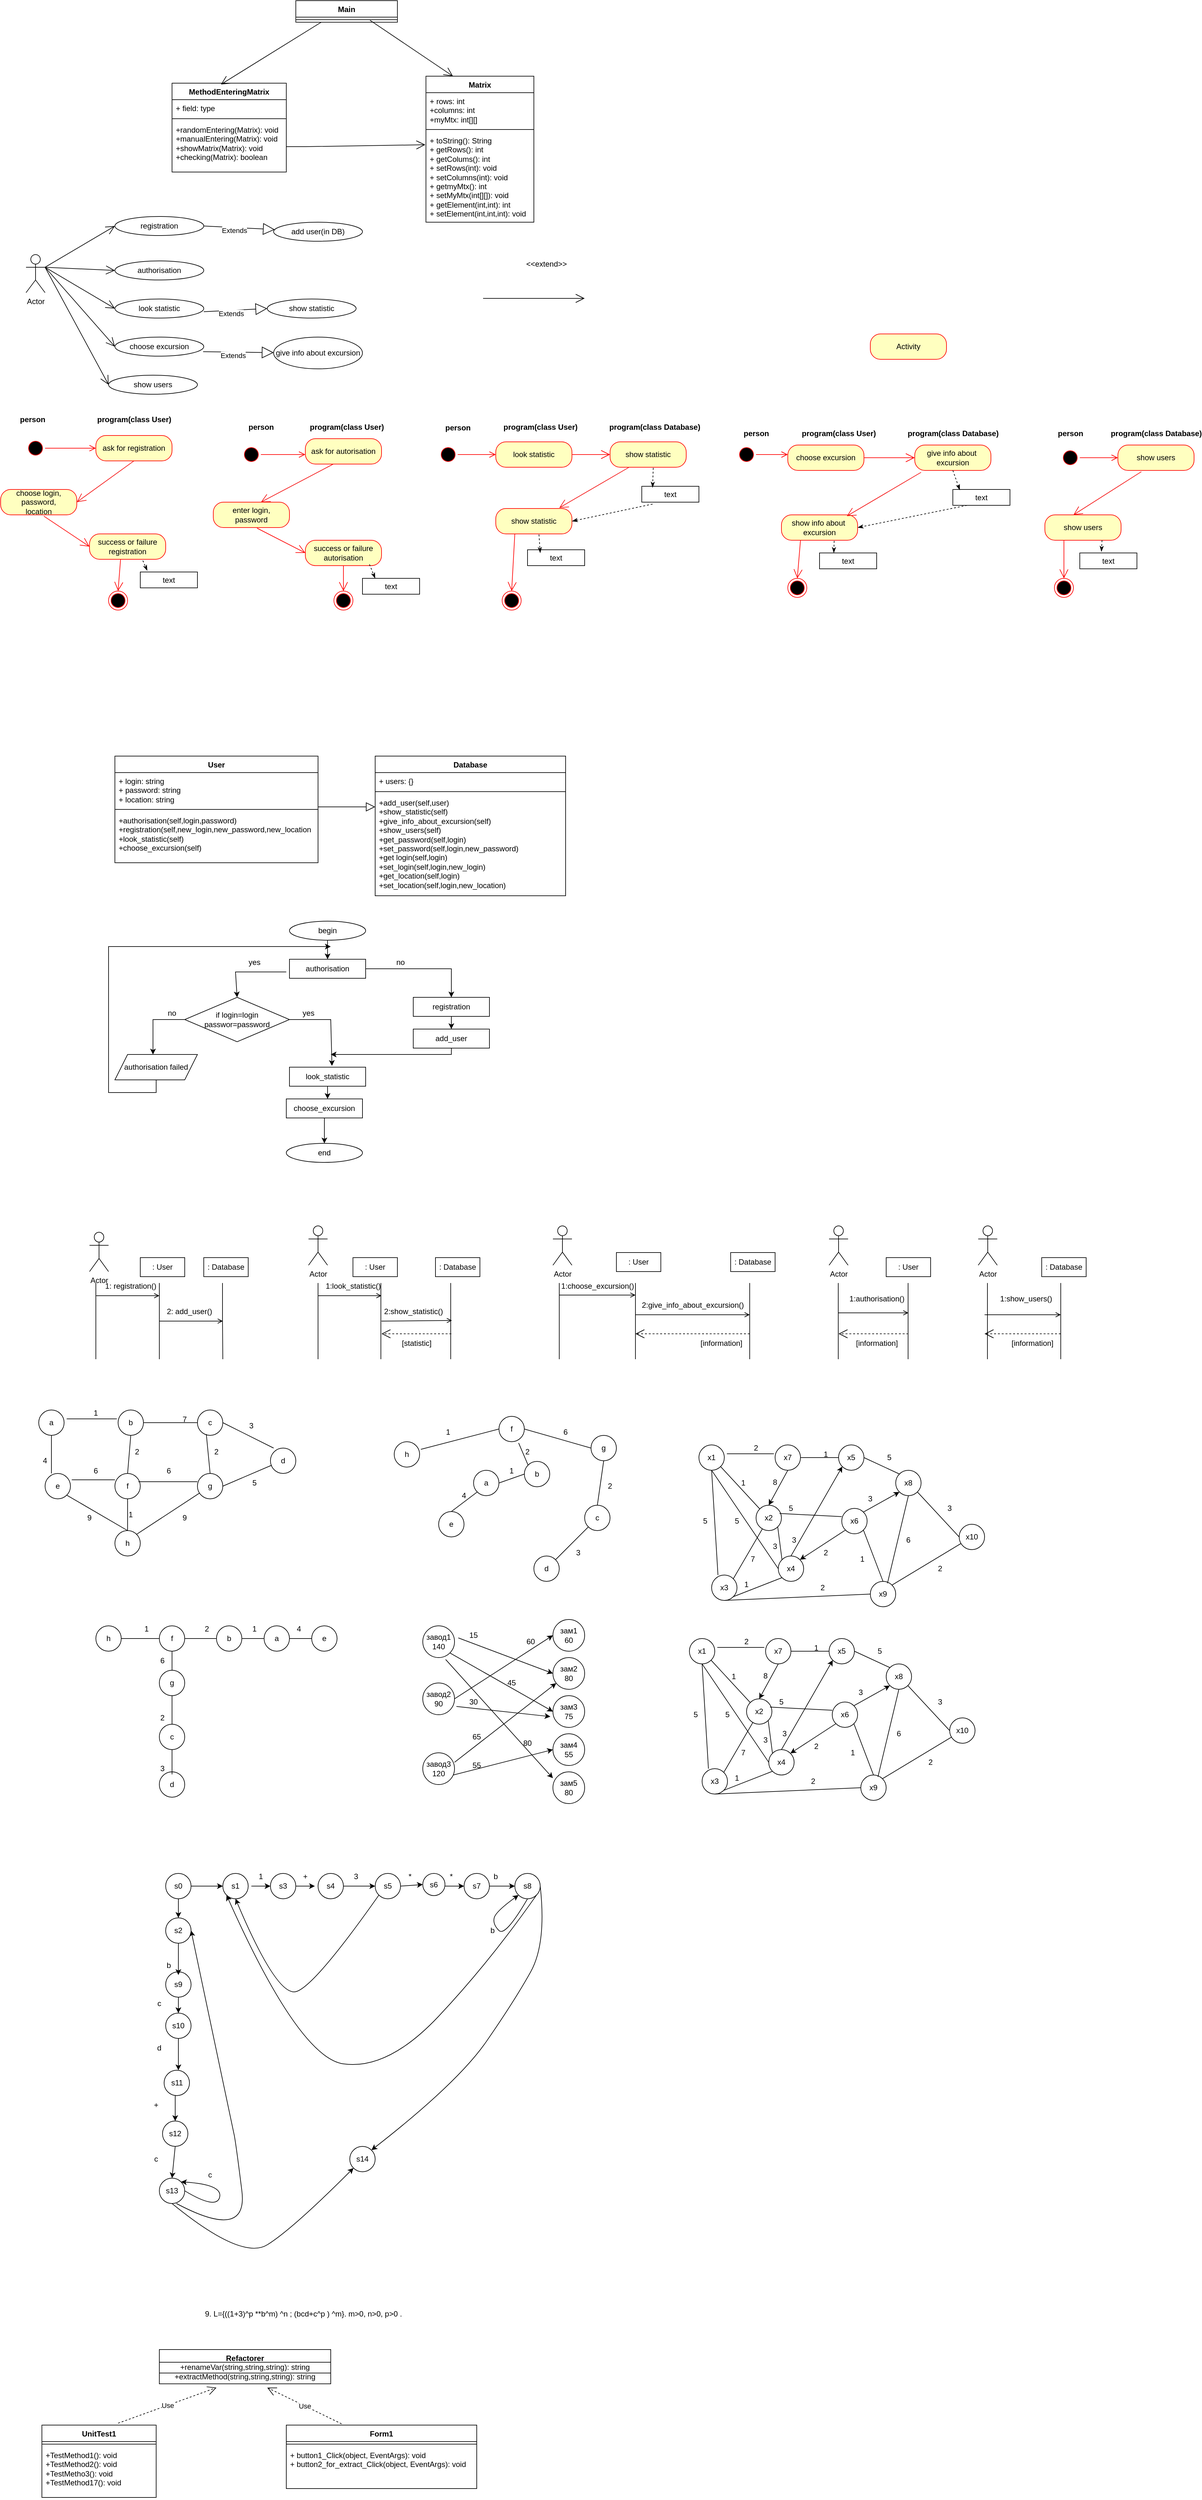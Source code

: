 <mxfile version="22.1.3" type="github">
  <diagram id="BptOMOonJFDbjRiL_tEQ" name="Page-1">
    <mxGraphModel dx="1378" dy="803" grid="1" gridSize="10" guides="1" tooltips="1" connect="1" arrows="1" fold="1" page="1" pageScale="1" pageWidth="1169" pageHeight="827" math="0" shadow="0">
      <root>
        <mxCell id="0" />
        <mxCell id="1" parent="0" />
        <mxCell id="zhgeAJGjvAQVOfTo32MG-1" value="Main" style="swimlane;fontStyle=1;align=center;verticalAlign=top;childLayout=stackLayout;horizontal=1;startSize=26;horizontalStack=0;resizeParent=1;resizeParentMax=0;resizeLast=0;collapsible=1;marginBottom=0;whiteSpace=wrap;html=1;" parent="1" vertex="1">
          <mxGeometry x="585" y="180" width="160" height="34" as="geometry" />
        </mxCell>
        <mxCell id="zhgeAJGjvAQVOfTo32MG-3" value="" style="line;strokeWidth=1;fillColor=none;align=left;verticalAlign=middle;spacingTop=-1;spacingLeft=3;spacingRight=3;rotatable=0;labelPosition=right;points=[];portConstraint=eastwest;strokeColor=inherit;" parent="zhgeAJGjvAQVOfTo32MG-1" vertex="1">
          <mxGeometry y="26" width="160" height="8" as="geometry" />
        </mxCell>
        <mxCell id="zhgeAJGjvAQVOfTo32MG-5" value="MethodEnteringMatrix" style="swimlane;fontStyle=1;align=center;verticalAlign=top;childLayout=stackLayout;horizontal=1;startSize=26;horizontalStack=0;resizeParent=1;resizeParentMax=0;resizeLast=0;collapsible=1;marginBottom=0;whiteSpace=wrap;html=1;" parent="1" vertex="1">
          <mxGeometry x="390" y="310" width="180" height="140" as="geometry" />
        </mxCell>
        <mxCell id="zhgeAJGjvAQVOfTo32MG-6" value="+ field: type" style="text;strokeColor=none;fillColor=none;align=left;verticalAlign=top;spacingLeft=4;spacingRight=4;overflow=hidden;rotatable=0;points=[[0,0.5],[1,0.5]];portConstraint=eastwest;whiteSpace=wrap;html=1;" parent="zhgeAJGjvAQVOfTo32MG-5" vertex="1">
          <mxGeometry y="26" width="180" height="26" as="geometry" />
        </mxCell>
        <mxCell id="zhgeAJGjvAQVOfTo32MG-7" value="" style="line;strokeWidth=1;fillColor=none;align=left;verticalAlign=middle;spacingTop=-1;spacingLeft=3;spacingRight=3;rotatable=0;labelPosition=right;points=[];portConstraint=eastwest;strokeColor=inherit;" parent="zhgeAJGjvAQVOfTo32MG-5" vertex="1">
          <mxGeometry y="52" width="180" height="8" as="geometry" />
        </mxCell>
        <mxCell id="zhgeAJGjvAQVOfTo32MG-8" value="+randomEntering(Matrix): void&lt;br&gt;+manualEntering(Matrix): void&lt;br&gt;&lt;span style=&quot;background-color: initial;&quot;&gt;+showMatrix(Matrix): void&lt;br&gt;+checking(Matrix): boolean&lt;br&gt;&lt;/span&gt;" style="text;strokeColor=none;fillColor=none;align=left;verticalAlign=top;spacingLeft=4;spacingRight=4;overflow=hidden;rotatable=0;points=[[0,0.5],[1,0.5]];portConstraint=eastwest;whiteSpace=wrap;html=1;" parent="zhgeAJGjvAQVOfTo32MG-5" vertex="1">
          <mxGeometry y="60" width="180" height="80" as="geometry" />
        </mxCell>
        <mxCell id="zhgeAJGjvAQVOfTo32MG-9" value="Matrix" style="swimlane;fontStyle=1;align=center;verticalAlign=top;childLayout=stackLayout;horizontal=1;startSize=26;horizontalStack=0;resizeParent=1;resizeParentMax=0;resizeLast=0;collapsible=1;marginBottom=0;whiteSpace=wrap;html=1;" parent="1" vertex="1">
          <mxGeometry x="790" y="299" width="170" height="230" as="geometry" />
        </mxCell>
        <mxCell id="zhgeAJGjvAQVOfTo32MG-10" value="+ rows: int&lt;br&gt;+columns: int&lt;br&gt;+myMtx: int[][]" style="text;strokeColor=none;fillColor=none;align=left;verticalAlign=top;spacingLeft=4;spacingRight=4;overflow=hidden;rotatable=0;points=[[0,0.5],[1,0.5]];portConstraint=eastwest;whiteSpace=wrap;html=1;" parent="zhgeAJGjvAQVOfTo32MG-9" vertex="1">
          <mxGeometry y="26" width="170" height="54" as="geometry" />
        </mxCell>
        <mxCell id="zhgeAJGjvAQVOfTo32MG-11" value="" style="line;strokeWidth=1;fillColor=none;align=left;verticalAlign=middle;spacingTop=-1;spacingLeft=3;spacingRight=3;rotatable=0;labelPosition=right;points=[];portConstraint=eastwest;strokeColor=inherit;" parent="zhgeAJGjvAQVOfTo32MG-9" vertex="1">
          <mxGeometry y="80" width="170" height="8" as="geometry" />
        </mxCell>
        <mxCell id="zhgeAJGjvAQVOfTo32MG-12" value="+ toString(): String&lt;br&gt;+ getRows(): int&lt;br&gt;+ getColums(): int&lt;br&gt;+ setRows(int): void&lt;br&gt;+ setColumns(int): void&lt;br&gt;+ getmyMtx(): int&lt;br&gt;+ setMyMtx(int[][]): void&lt;br&gt;+ getElement(int,int): int&lt;br&gt;+ setElement(int,int,int): void" style="text;strokeColor=none;fillColor=none;align=left;verticalAlign=top;spacingLeft=4;spacingRight=4;overflow=hidden;rotatable=0;points=[[0,0.5],[1,0.5]];portConstraint=eastwest;whiteSpace=wrap;html=1;" parent="zhgeAJGjvAQVOfTo32MG-9" vertex="1">
          <mxGeometry y="88" width="170" height="142" as="geometry" />
        </mxCell>
        <mxCell id="zhgeAJGjvAQVOfTo32MG-13" value="" style="endArrow=open;endFill=1;endSize=12;html=1;rounded=0;entryX=-0.006;entryY=0.141;entryDx=0;entryDy=0;entryPerimeter=0;" parent="1" target="zhgeAJGjvAQVOfTo32MG-12" edge="1">
          <mxGeometry width="160" relative="1" as="geometry">
            <mxPoint x="570" y="410" as="sourcePoint" />
            <mxPoint x="680" y="410" as="targetPoint" />
            <Array as="points">
              <mxPoint x="600" y="410" />
            </Array>
          </mxGeometry>
        </mxCell>
        <mxCell id="zhgeAJGjvAQVOfTo32MG-14" value="" style="endArrow=open;endFill=1;endSize=12;html=1;rounded=0;entryX=0.25;entryY=0;entryDx=0;entryDy=0;exitX=0.731;exitY=0.625;exitDx=0;exitDy=0;exitPerimeter=0;" parent="1" source="zhgeAJGjvAQVOfTo32MG-3" target="zhgeAJGjvAQVOfTo32MG-9" edge="1">
          <mxGeometry width="160" relative="1" as="geometry">
            <mxPoint x="710" y="220" as="sourcePoint" />
            <mxPoint x="1080" y="130" as="targetPoint" />
            <Array as="points" />
          </mxGeometry>
        </mxCell>
        <mxCell id="zhgeAJGjvAQVOfTo32MG-15" value="" style="endArrow=open;endFill=1;endSize=12;html=1;rounded=0;entryX=0.428;entryY=0.014;entryDx=0;entryDy=0;entryPerimeter=0;exitX=0.25;exitY=1;exitDx=0;exitDy=0;" parent="1" source="zhgeAJGjvAQVOfTo32MG-1" target="zhgeAJGjvAQVOfTo32MG-5" edge="1">
          <mxGeometry width="160" relative="1" as="geometry">
            <mxPoint x="460" y="230" as="sourcePoint" />
            <mxPoint x="620" y="230" as="targetPoint" />
            <Array as="points" />
          </mxGeometry>
        </mxCell>
        <mxCell id="1Cxm3_bF26BlQqhh6gpz-1" value="registration" style="ellipse;whiteSpace=wrap;html=1;" parent="1" vertex="1">
          <mxGeometry x="300" y="520" width="140" height="30" as="geometry" />
        </mxCell>
        <mxCell id="1Cxm3_bF26BlQqhh6gpz-2" value="Actor" style="shape=umlActor;verticalLabelPosition=bottom;verticalAlign=top;html=1;" parent="1" vertex="1">
          <mxGeometry x="160" y="580" width="30" height="60" as="geometry" />
        </mxCell>
        <mxCell id="1Cxm3_bF26BlQqhh6gpz-3" value="authorisation" style="ellipse;whiteSpace=wrap;html=1;" parent="1" vertex="1">
          <mxGeometry x="300" y="590" width="140" height="30" as="geometry" />
        </mxCell>
        <mxCell id="1Cxm3_bF26BlQqhh6gpz-4" value="look statistic" style="ellipse;whiteSpace=wrap;html=1;" parent="1" vertex="1">
          <mxGeometry x="300" y="650" width="140" height="30" as="geometry" />
        </mxCell>
        <mxCell id="1Cxm3_bF26BlQqhh6gpz-5" value="choose excursion" style="ellipse;whiteSpace=wrap;html=1;" parent="1" vertex="1">
          <mxGeometry x="300" y="710" width="140" height="30" as="geometry" />
        </mxCell>
        <mxCell id="1Cxm3_bF26BlQqhh6gpz-7" value="show statistic" style="ellipse;whiteSpace=wrap;html=1;" parent="1" vertex="1">
          <mxGeometry x="540" y="650" width="140" height="30" as="geometry" />
        </mxCell>
        <mxCell id="1Cxm3_bF26BlQqhh6gpz-8" value="give info about excursion" style="ellipse;whiteSpace=wrap;html=1;" parent="1" vertex="1">
          <mxGeometry x="550" y="710" width="140" height="50" as="geometry" />
        </mxCell>
        <mxCell id="1Cxm3_bF26BlQqhh6gpz-9" value="" style="endArrow=open;endFill=1;endSize=12;html=1;rounded=0;" parent="1" edge="1">
          <mxGeometry width="160" relative="1" as="geometry">
            <mxPoint x="880" y="649" as="sourcePoint" />
            <mxPoint x="1040" y="649" as="targetPoint" />
          </mxGeometry>
        </mxCell>
        <mxCell id="1Cxm3_bF26BlQqhh6gpz-12" value="&amp;lt;&amp;lt;extend&amp;gt;&amp;gt;" style="text;html=1;strokeColor=none;fillColor=none;align=center;verticalAlign=middle;whiteSpace=wrap;rounded=0;" parent="1" vertex="1">
          <mxGeometry x="950" y="580" width="60" height="30" as="geometry" />
        </mxCell>
        <mxCell id="1Cxm3_bF26BlQqhh6gpz-15" value="" style="endArrow=open;endFill=1;endSize=12;html=1;rounded=0;exitX=1;exitY=0.333;exitDx=0;exitDy=0;exitPerimeter=0;entryX=0;entryY=0.5;entryDx=0;entryDy=0;" parent="1" source="1Cxm3_bF26BlQqhh6gpz-2" target="1Cxm3_bF26BlQqhh6gpz-1" edge="1">
          <mxGeometry width="160" relative="1" as="geometry">
            <mxPoint x="220" y="560" as="sourcePoint" />
            <mxPoint x="380" y="560" as="targetPoint" />
          </mxGeometry>
        </mxCell>
        <mxCell id="1Cxm3_bF26BlQqhh6gpz-16" value="" style="endArrow=open;endFill=1;endSize=12;html=1;rounded=0;exitX=1;exitY=0.333;exitDx=0;exitDy=0;exitPerimeter=0;entryX=0;entryY=0.5;entryDx=0;entryDy=0;" parent="1" source="1Cxm3_bF26BlQqhh6gpz-2" target="1Cxm3_bF26BlQqhh6gpz-3" edge="1">
          <mxGeometry width="160" relative="1" as="geometry">
            <mxPoint x="220" y="610" as="sourcePoint" />
            <mxPoint x="380" y="610" as="targetPoint" />
          </mxGeometry>
        </mxCell>
        <mxCell id="1Cxm3_bF26BlQqhh6gpz-17" value="" style="endArrow=open;endFill=1;endSize=12;html=1;rounded=0;exitX=1;exitY=0.333;exitDx=0;exitDy=0;exitPerimeter=0;entryX=0;entryY=0.5;entryDx=0;entryDy=0;" parent="1" source="1Cxm3_bF26BlQqhh6gpz-2" target="1Cxm3_bF26BlQqhh6gpz-4" edge="1">
          <mxGeometry width="160" relative="1" as="geometry">
            <mxPoint x="230" y="650" as="sourcePoint" />
            <mxPoint x="390" y="650" as="targetPoint" />
          </mxGeometry>
        </mxCell>
        <mxCell id="1Cxm3_bF26BlQqhh6gpz-18" value="" style="endArrow=open;endFill=1;endSize=12;html=1;rounded=0;exitX=1;exitY=0.333;exitDx=0;exitDy=0;exitPerimeter=0;entryX=0;entryY=0.5;entryDx=0;entryDy=0;" parent="1" source="1Cxm3_bF26BlQqhh6gpz-2" target="1Cxm3_bF26BlQqhh6gpz-5" edge="1">
          <mxGeometry width="160" relative="1" as="geometry">
            <mxPoint x="220" y="650" as="sourcePoint" />
            <mxPoint x="299" y="717" as="targetPoint" />
          </mxGeometry>
        </mxCell>
        <mxCell id="1Cxm3_bF26BlQqhh6gpz-21" value="add user(in DB)" style="ellipse;whiteSpace=wrap;html=1;" parent="1" vertex="1">
          <mxGeometry x="550" y="529" width="140" height="30" as="geometry" />
        </mxCell>
        <mxCell id="1Cxm3_bF26BlQqhh6gpz-24" value="show users" style="ellipse;whiteSpace=wrap;html=1;" parent="1" vertex="1">
          <mxGeometry x="290" y="770" width="140" height="30" as="geometry" />
        </mxCell>
        <mxCell id="1Cxm3_bF26BlQqhh6gpz-25" value="" style="endArrow=open;endFill=1;endSize=12;html=1;rounded=0;exitX=1;exitY=0.333;exitDx=0;exitDy=0;exitPerimeter=0;entryX=0;entryY=0.5;entryDx=0;entryDy=0;" parent="1" source="1Cxm3_bF26BlQqhh6gpz-2" target="1Cxm3_bF26BlQqhh6gpz-24" edge="1">
          <mxGeometry width="160" relative="1" as="geometry">
            <mxPoint x="190" y="710" as="sourcePoint" />
            <mxPoint x="350" y="710" as="targetPoint" />
          </mxGeometry>
        </mxCell>
        <mxCell id="BzjJkFdiRaj5-xiYjQNt-1" value="" style="ellipse;html=1;shape=startState;fillColor=#000000;strokeColor=#ff0000;" parent="1" vertex="1">
          <mxGeometry x="160" y="870" width="30" height="30" as="geometry" />
        </mxCell>
        <mxCell id="BzjJkFdiRaj5-xiYjQNt-3" value="ask for registration" style="rounded=1;whiteSpace=wrap;html=1;arcSize=40;fontColor=#000000;fillColor=#ffffc0;strokeColor=#ff0000;" parent="1" vertex="1">
          <mxGeometry x="270" y="865" width="120" height="40" as="geometry" />
        </mxCell>
        <mxCell id="BzjJkFdiRaj5-xiYjQNt-5" value="Activity" style="rounded=1;whiteSpace=wrap;html=1;arcSize=40;fontColor=#000000;fillColor=#ffffc0;strokeColor=#ff0000;" parent="1" vertex="1">
          <mxGeometry x="1490" y="705" width="120" height="40" as="geometry" />
        </mxCell>
        <mxCell id="BzjJkFdiRaj5-xiYjQNt-7" value="" style="edgeStyle=orthogonalEdgeStyle;html=1;verticalAlign=bottom;endArrow=open;endSize=8;strokeColor=#ff0000;rounded=0;exitX=1;exitY=0.5;exitDx=0;exitDy=0;entryX=0;entryY=0.5;entryDx=0;entryDy=0;" parent="1" source="BzjJkFdiRaj5-xiYjQNt-1" target="BzjJkFdiRaj5-xiYjQNt-3" edge="1">
          <mxGeometry relative="1" as="geometry">
            <mxPoint x="330" y="850" as="targetPoint" />
            <mxPoint x="210" y="850" as="sourcePoint" />
            <Array as="points">
              <mxPoint x="230" y="885" />
              <mxPoint x="230" y="885" />
            </Array>
          </mxGeometry>
        </mxCell>
        <mxCell id="BzjJkFdiRaj5-xiYjQNt-8" value="program(class User)" style="text;align=center;fontStyle=1;verticalAlign=middle;spacingLeft=3;spacingRight=3;strokeColor=none;rotatable=0;points=[[0,0.5],[1,0.5]];portConstraint=eastwest;html=1;" parent="1" vertex="1">
          <mxGeometry x="290" y="827" width="80" height="26" as="geometry" />
        </mxCell>
        <mxCell id="BzjJkFdiRaj5-xiYjQNt-9" value="choose login,&lt;br&gt;password,&lt;br&gt;location" style="rounded=1;whiteSpace=wrap;html=1;arcSize=40;fontColor=#000000;fillColor=#ffffc0;strokeColor=#ff0000;" parent="1" vertex="1">
          <mxGeometry x="120" y="950" width="120" height="40" as="geometry" />
        </mxCell>
        <mxCell id="BzjJkFdiRaj5-xiYjQNt-12" value="" style="endArrow=open;endFill=1;endSize=12;html=1;rounded=0;exitX=0.5;exitY=1;exitDx=0;exitDy=0;entryX=1;entryY=0.5;entryDx=0;entryDy=0;strokeColor=#f41010;" parent="1" source="BzjJkFdiRaj5-xiYjQNt-3" target="BzjJkFdiRaj5-xiYjQNt-9" edge="1">
          <mxGeometry width="160" relative="1" as="geometry">
            <mxPoint x="330" y="970" as="sourcePoint" />
            <mxPoint x="490" y="970" as="targetPoint" />
            <Array as="points" />
          </mxGeometry>
        </mxCell>
        <mxCell id="BzjJkFdiRaj5-xiYjQNt-13" value="success or failure&lt;br&gt;registration" style="rounded=1;whiteSpace=wrap;html=1;arcSize=40;fontColor=#000000;fillColor=#ffffc0;strokeColor=#ff0000;" parent="1" vertex="1">
          <mxGeometry x="260" y="1020" width="120" height="40" as="geometry" />
        </mxCell>
        <mxCell id="BzjJkFdiRaj5-xiYjQNt-14" value="" style="endArrow=open;endFill=1;endSize=12;html=1;rounded=0;exitX=0.567;exitY=1.05;exitDx=0;exitDy=0;exitPerimeter=0;entryX=0;entryY=0.5;entryDx=0;entryDy=0;strokeColor=#FF0000;" parent="1" source="BzjJkFdiRaj5-xiYjQNt-9" target="BzjJkFdiRaj5-xiYjQNt-13" edge="1">
          <mxGeometry width="160" relative="1" as="geometry">
            <mxPoint x="170" y="1030" as="sourcePoint" />
            <mxPoint x="330" y="1030" as="targetPoint" />
          </mxGeometry>
        </mxCell>
        <mxCell id="BzjJkFdiRaj5-xiYjQNt-15" value="person" style="text;align=center;fontStyle=1;verticalAlign=middle;spacingLeft=3;spacingRight=3;strokeColor=none;rotatable=0;points=[[0,0.5],[1,0.5]];portConstraint=eastwest;html=1;" parent="1" vertex="1">
          <mxGeometry x="130" y="827" width="80" height="26" as="geometry" />
        </mxCell>
        <mxCell id="BzjJkFdiRaj5-xiYjQNt-16" value="" style="ellipse;html=1;shape=endState;fillColor=#000000;strokeColor=#ff0000;" parent="1" vertex="1">
          <mxGeometry x="290" y="1110" width="30" height="30" as="geometry" />
        </mxCell>
        <mxCell id="BzjJkFdiRaj5-xiYjQNt-17" value="" style="endArrow=open;endFill=1;endSize=12;html=1;rounded=0;exitX=0.408;exitY=1;exitDx=0;exitDy=0;exitPerimeter=0;entryX=0.5;entryY=0;entryDx=0;entryDy=0;strokeColor=#FF0000;" parent="1" source="BzjJkFdiRaj5-xiYjQNt-13" target="BzjJkFdiRaj5-xiYjQNt-16" edge="1">
          <mxGeometry width="160" relative="1" as="geometry">
            <mxPoint x="310" y="1080" as="sourcePoint" />
            <mxPoint x="382" y="1128" as="targetPoint" />
          </mxGeometry>
        </mxCell>
        <mxCell id="BzjJkFdiRaj5-xiYjQNt-18" value="" style="ellipse;html=1;shape=startState;fillColor=#000000;strokeColor=#ff0000;" parent="1" vertex="1">
          <mxGeometry x="500" y="880" width="30" height="30" as="geometry" />
        </mxCell>
        <mxCell id="BzjJkFdiRaj5-xiYjQNt-19" value="" style="edgeStyle=orthogonalEdgeStyle;html=1;verticalAlign=bottom;endArrow=open;endSize=8;strokeColor=#ff0000;rounded=0;" parent="1" source="BzjJkFdiRaj5-xiYjQNt-18" edge="1">
          <mxGeometry relative="1" as="geometry">
            <mxPoint x="600" y="895" as="targetPoint" />
          </mxGeometry>
        </mxCell>
        <mxCell id="BzjJkFdiRaj5-xiYjQNt-20" value="person" style="text;align=center;fontStyle=1;verticalAlign=middle;spacingLeft=3;spacingRight=3;strokeColor=none;rotatable=0;points=[[0,0.5],[1,0.5]];portConstraint=eastwest;html=1;" parent="1" vertex="1">
          <mxGeometry x="490" y="839" width="80" height="26" as="geometry" />
        </mxCell>
        <mxCell id="BzjJkFdiRaj5-xiYjQNt-21" value="program(class User)" style="text;align=center;fontStyle=1;verticalAlign=middle;spacingLeft=3;spacingRight=3;strokeColor=none;rotatable=0;points=[[0,0.5],[1,0.5]];portConstraint=eastwest;html=1;" parent="1" vertex="1">
          <mxGeometry x="625" y="839" width="80" height="26" as="geometry" />
        </mxCell>
        <mxCell id="BzjJkFdiRaj5-xiYjQNt-22" value="ask for autorisation" style="rounded=1;whiteSpace=wrap;html=1;arcSize=40;fontColor=#000000;fillColor=#ffffc0;strokeColor=#ff0000;" parent="1" vertex="1">
          <mxGeometry x="600" y="870" width="120" height="40" as="geometry" />
        </mxCell>
        <mxCell id="BzjJkFdiRaj5-xiYjQNt-23" value="enter login,&lt;br&gt;password" style="rounded=1;whiteSpace=wrap;html=1;arcSize=40;fontColor=#000000;fillColor=#ffffc0;strokeColor=#ff0000;" parent="1" vertex="1">
          <mxGeometry x="455" y="970" width="120" height="40" as="geometry" />
        </mxCell>
        <mxCell id="BzjJkFdiRaj5-xiYjQNt-24" value="" style="endArrow=open;endFill=1;endSize=12;html=1;rounded=0;exitX=0.367;exitY=1;exitDx=0;exitDy=0;strokeColor=#f41010;exitPerimeter=0;entryX=0.625;entryY=0;entryDx=0;entryDy=0;entryPerimeter=0;" parent="1" source="BzjJkFdiRaj5-xiYjQNt-22" target="BzjJkFdiRaj5-xiYjQNt-23" edge="1">
          <mxGeometry width="160" relative="1" as="geometry">
            <mxPoint x="620" y="940" as="sourcePoint" />
            <mxPoint x="539" y="967" as="targetPoint" />
            <Array as="points" />
          </mxGeometry>
        </mxCell>
        <mxCell id="BzjJkFdiRaj5-xiYjQNt-25" value="success or failure&lt;br&gt;autorisation" style="rounded=1;whiteSpace=wrap;html=1;arcSize=40;fontColor=#000000;fillColor=#ffffc0;strokeColor=#ff0000;" parent="1" vertex="1">
          <mxGeometry x="600" y="1030" width="120" height="40" as="geometry" />
        </mxCell>
        <mxCell id="BzjJkFdiRaj5-xiYjQNt-26" value="" style="endArrow=open;endFill=1;endSize=12;html=1;rounded=0;exitX=0.575;exitY=1.025;exitDx=0;exitDy=0;exitPerimeter=0;entryX=0;entryY=0.5;entryDx=0;entryDy=0;strokeColor=#FF0000;" parent="1" source="BzjJkFdiRaj5-xiYjQNt-23" target="BzjJkFdiRaj5-xiYjQNt-25" edge="1">
          <mxGeometry width="160" relative="1" as="geometry">
            <mxPoint x="540" y="1030" as="sourcePoint" />
            <mxPoint x="612" y="1078" as="targetPoint" />
          </mxGeometry>
        </mxCell>
        <mxCell id="BzjJkFdiRaj5-xiYjQNt-27" value="" style="ellipse;html=1;shape=endState;fillColor=#000000;strokeColor=#ff0000;" parent="1" vertex="1">
          <mxGeometry x="645" y="1110" width="30" height="30" as="geometry" />
        </mxCell>
        <mxCell id="BzjJkFdiRaj5-xiYjQNt-28" value="" style="endArrow=open;endFill=1;endSize=12;html=1;rounded=0;exitX=0.5;exitY=1;exitDx=0;exitDy=0;entryX=0.5;entryY=0;entryDx=0;entryDy=0;strokeColor=#FF0000;" parent="1" source="BzjJkFdiRaj5-xiYjQNt-25" target="BzjJkFdiRaj5-xiYjQNt-27" edge="1">
          <mxGeometry width="160" relative="1" as="geometry">
            <mxPoint x="650" y="1090" as="sourcePoint" />
            <mxPoint x="646" y="1140" as="targetPoint" />
          </mxGeometry>
        </mxCell>
        <mxCell id="BzjJkFdiRaj5-xiYjQNt-29" value="" style="ellipse;html=1;shape=startState;fillColor=#000000;strokeColor=#ff0000;" parent="1" vertex="1">
          <mxGeometry x="810" y="880" width="30" height="30" as="geometry" />
        </mxCell>
        <mxCell id="BzjJkFdiRaj5-xiYjQNt-30" value="" style="edgeStyle=orthogonalEdgeStyle;html=1;verticalAlign=bottom;endArrow=open;endSize=8;strokeColor=#ff0000;rounded=0;" parent="1" source="BzjJkFdiRaj5-xiYjQNt-29" edge="1">
          <mxGeometry relative="1" as="geometry">
            <mxPoint x="900" y="895" as="targetPoint" />
          </mxGeometry>
        </mxCell>
        <mxCell id="BzjJkFdiRaj5-xiYjQNt-31" value="person" style="text;align=center;fontStyle=1;verticalAlign=middle;spacingLeft=3;spacingRight=3;strokeColor=none;rotatable=0;points=[[0,0.5],[1,0.5]];portConstraint=eastwest;html=1;" parent="1" vertex="1">
          <mxGeometry x="800" y="840" width="80" height="26" as="geometry" />
        </mxCell>
        <mxCell id="BzjJkFdiRaj5-xiYjQNt-32" value="program(class User)" style="text;align=center;fontStyle=1;verticalAlign=middle;spacingLeft=3;spacingRight=3;strokeColor=none;rotatable=0;points=[[0,0.5],[1,0.5]];portConstraint=eastwest;html=1;" parent="1" vertex="1">
          <mxGeometry x="930" y="839" width="80" height="26" as="geometry" />
        </mxCell>
        <mxCell id="BzjJkFdiRaj5-xiYjQNt-33" value="program(class Database)" style="text;align=center;fontStyle=1;verticalAlign=middle;spacingLeft=3;spacingRight=3;strokeColor=none;rotatable=0;points=[[0,0.5],[1,0.5]];portConstraint=eastwest;html=1;" parent="1" vertex="1">
          <mxGeometry x="1110" y="839" width="80" height="26" as="geometry" />
        </mxCell>
        <mxCell id="BzjJkFdiRaj5-xiYjQNt-34" value="look statistic" style="rounded=1;whiteSpace=wrap;html=1;arcSize=40;fontColor=#000000;fillColor=#ffffc0;strokeColor=#ff0000;" parent="1" vertex="1">
          <mxGeometry x="900" y="875" width="120" height="40" as="geometry" />
        </mxCell>
        <mxCell id="BzjJkFdiRaj5-xiYjQNt-37" value="" style="endArrow=open;endFill=1;endSize=12;html=1;rounded=0;exitX=1;exitY=0.5;exitDx=0;exitDy=0;strokeColor=#FF0000;" parent="1" source="BzjJkFdiRaj5-xiYjQNt-34" edge="1">
          <mxGeometry width="160" relative="1" as="geometry">
            <mxPoint x="1050" y="890" as="sourcePoint" />
            <mxPoint x="1080" y="895" as="targetPoint" />
          </mxGeometry>
        </mxCell>
        <mxCell id="BzjJkFdiRaj5-xiYjQNt-38" value="show statistic" style="rounded=1;whiteSpace=wrap;html=1;arcSize=40;fontColor=#000000;fillColor=#ffffc0;strokeColor=#ff0000;" parent="1" vertex="1">
          <mxGeometry x="1080" y="875" width="120" height="40" as="geometry" />
        </mxCell>
        <mxCell id="BzjJkFdiRaj5-xiYjQNt-39" value="show statistic" style="rounded=1;whiteSpace=wrap;html=1;arcSize=40;fontColor=#000000;fillColor=#ffffc0;strokeColor=#ff0000;" parent="1" vertex="1">
          <mxGeometry x="900" y="980" width="120" height="40" as="geometry" />
        </mxCell>
        <mxCell id="BzjJkFdiRaj5-xiYjQNt-40" value="" style="endArrow=open;endFill=1;endSize=12;html=1;rounded=0;exitX=0.367;exitY=1;exitDx=0;exitDy=0;strokeColor=#f41010;exitPerimeter=0;entryX=0.833;entryY=-0.025;entryDx=0;entryDy=0;entryPerimeter=0;" parent="1" target="BzjJkFdiRaj5-xiYjQNt-39" edge="1">
          <mxGeometry width="160" relative="1" as="geometry">
            <mxPoint x="1110" y="915" as="sourcePoint" />
            <mxPoint x="1000" y="970" as="targetPoint" />
            <Array as="points" />
          </mxGeometry>
        </mxCell>
        <mxCell id="BzjJkFdiRaj5-xiYjQNt-41" value="text" style="html=1;whiteSpace=wrap;" parent="1" vertex="1">
          <mxGeometry x="1130" y="945" width="90" height="25" as="geometry" />
        </mxCell>
        <mxCell id="BzjJkFdiRaj5-xiYjQNt-42" value="" style="endArrow=classicThin;html=1;rounded=0;dashed=1;endFill=1;exitX=0.567;exitY=1.025;exitDx=0;exitDy=0;entryX=0.189;entryY=0.08;entryDx=0;entryDy=0;exitPerimeter=0;entryPerimeter=0;" parent="1" source="BzjJkFdiRaj5-xiYjQNt-38" target="BzjJkFdiRaj5-xiYjQNt-41" edge="1">
          <mxGeometry width="50" height="50" relative="1" as="geometry">
            <mxPoint x="1160" y="930" as="sourcePoint" />
            <mxPoint x="1235" y="930" as="targetPoint" />
          </mxGeometry>
        </mxCell>
        <mxCell id="BzjJkFdiRaj5-xiYjQNt-43" value="text" style="html=1;whiteSpace=wrap;" parent="1" vertex="1">
          <mxGeometry x="950" y="1045" width="90" height="25" as="geometry" />
        </mxCell>
        <mxCell id="BzjJkFdiRaj5-xiYjQNt-44" value="" style="endArrow=classicThin;html=1;rounded=0;dashed=1;endFill=1;exitX=0.567;exitY=1.025;exitDx=0;exitDy=0;exitPerimeter=0;" parent="1" source="BzjJkFdiRaj5-xiYjQNt-39" edge="1">
          <mxGeometry width="50" height="50" relative="1" as="geometry">
            <mxPoint x="970" y="1030" as="sourcePoint" />
            <mxPoint x="970" y="1050" as="targetPoint" />
          </mxGeometry>
        </mxCell>
        <mxCell id="BzjJkFdiRaj5-xiYjQNt-45" value="" style="ellipse;html=1;shape=endState;fillColor=#000000;strokeColor=#ff0000;" parent="1" vertex="1">
          <mxGeometry x="910" y="1110" width="30" height="30" as="geometry" />
        </mxCell>
        <mxCell id="BzjJkFdiRaj5-xiYjQNt-46" value="" style="endArrow=open;endFill=1;endSize=12;html=1;rounded=0;exitX=0.25;exitY=1;exitDx=0;exitDy=0;entryX=0.5;entryY=0;entryDx=0;entryDy=0;strokeColor=#FF0000;" parent="1" source="BzjJkFdiRaj5-xiYjQNt-39" target="BzjJkFdiRaj5-xiYjQNt-45" edge="1">
          <mxGeometry width="160" relative="1" as="geometry">
            <mxPoint x="900" y="1050" as="sourcePoint" />
            <mxPoint x="900" y="1090" as="targetPoint" />
          </mxGeometry>
        </mxCell>
        <mxCell id="BzjJkFdiRaj5-xiYjQNt-48" value="choose excursion" style="rounded=1;whiteSpace=wrap;html=1;arcSize=40;fontColor=#000000;fillColor=#ffffc0;strokeColor=#ff0000;" parent="1" vertex="1">
          <mxGeometry x="1360" y="880" width="120" height="40" as="geometry" />
        </mxCell>
        <mxCell id="BzjJkFdiRaj5-xiYjQNt-49" value="" style="ellipse;html=1;shape=startState;fillColor=#000000;strokeColor=#ff0000;" parent="1" vertex="1">
          <mxGeometry x="1280" y="880" width="30" height="30" as="geometry" />
        </mxCell>
        <mxCell id="BzjJkFdiRaj5-xiYjQNt-50" value="" style="edgeStyle=orthogonalEdgeStyle;html=1;verticalAlign=bottom;endArrow=open;endSize=8;strokeColor=#ff0000;rounded=0;" parent="1" source="BzjJkFdiRaj5-xiYjQNt-49" edge="1">
          <mxGeometry relative="1" as="geometry">
            <mxPoint x="1360" y="895" as="targetPoint" />
          </mxGeometry>
        </mxCell>
        <mxCell id="BzjJkFdiRaj5-xiYjQNt-51" value="person" style="text;align=center;fontStyle=1;verticalAlign=middle;spacingLeft=3;spacingRight=3;strokeColor=none;rotatable=0;points=[[0,0.5],[1,0.5]];portConstraint=eastwest;html=1;" parent="1" vertex="1">
          <mxGeometry x="1270" y="849" width="80" height="26" as="geometry" />
        </mxCell>
        <mxCell id="BzjJkFdiRaj5-xiYjQNt-52" value="program(class User)" style="text;align=center;fontStyle=1;verticalAlign=middle;spacingLeft=3;spacingRight=3;strokeColor=none;rotatable=0;points=[[0,0.5],[1,0.5]];portConstraint=eastwest;html=1;" parent="1" vertex="1">
          <mxGeometry x="1400" y="849" width="80" height="26" as="geometry" />
        </mxCell>
        <mxCell id="BzjJkFdiRaj5-xiYjQNt-53" value="program(class Database)" style="text;align=center;fontStyle=1;verticalAlign=middle;spacingLeft=3;spacingRight=3;strokeColor=none;rotatable=0;points=[[0,0.5],[1,0.5]];portConstraint=eastwest;html=1;" parent="1" vertex="1">
          <mxGeometry x="1580" y="849" width="80" height="26" as="geometry" />
        </mxCell>
        <mxCell id="BzjJkFdiRaj5-xiYjQNt-54" value="give info about&amp;nbsp;&lt;br&gt;excursion" style="rounded=1;whiteSpace=wrap;html=1;arcSize=40;fontColor=#000000;fillColor=#ffffc0;strokeColor=#ff0000;" parent="1" vertex="1">
          <mxGeometry x="1560" y="880" width="120" height="40" as="geometry" />
        </mxCell>
        <mxCell id="BzjJkFdiRaj5-xiYjQNt-55" value="" style="endArrow=open;endFill=1;endSize=12;html=1;rounded=0;exitX=1;exitY=0.5;exitDx=0;exitDy=0;strokeColor=#FF0000;entryX=0;entryY=0.5;entryDx=0;entryDy=0;" parent="1" source="BzjJkFdiRaj5-xiYjQNt-48" target="BzjJkFdiRaj5-xiYjQNt-54" edge="1">
          <mxGeometry width="160" relative="1" as="geometry">
            <mxPoint x="1510" y="910" as="sourcePoint" />
            <mxPoint x="1570" y="910" as="targetPoint" />
          </mxGeometry>
        </mxCell>
        <mxCell id="BzjJkFdiRaj5-xiYjQNt-56" value="text" style="html=1;whiteSpace=wrap;" parent="1" vertex="1">
          <mxGeometry x="1620" y="950" width="90" height="25" as="geometry" />
        </mxCell>
        <mxCell id="BzjJkFdiRaj5-xiYjQNt-57" value="" style="endArrow=classicThin;html=1;rounded=0;dashed=1;endFill=1;exitX=0.5;exitY=1;exitDx=0;exitDy=0;entryX=0.122;entryY=0.04;entryDx=0;entryDy=0;entryPerimeter=0;" parent="1" source="BzjJkFdiRaj5-xiYjQNt-54" target="BzjJkFdiRaj5-xiYjQNt-56" edge="1">
          <mxGeometry width="50" height="50" relative="1" as="geometry">
            <mxPoint x="1620" y="930" as="sourcePoint" />
            <mxPoint x="1619" y="961" as="targetPoint" />
          </mxGeometry>
        </mxCell>
        <mxCell id="BzjJkFdiRaj5-xiYjQNt-58" value="" style="endArrow=classicThin;html=1;rounded=0;dashed=1;endFill=1;exitX=0.189;exitY=1.12;exitDx=0;exitDy=0;entryX=1;entryY=0.5;entryDx=0;entryDy=0;exitPerimeter=0;" parent="1" source="BzjJkFdiRaj5-xiYjQNt-41" target="BzjJkFdiRaj5-xiYjQNt-39" edge="1">
          <mxGeometry width="50" height="50" relative="1" as="geometry">
            <mxPoint x="1060" y="1000" as="sourcePoint" />
            <mxPoint x="1059" y="1031" as="targetPoint" />
          </mxGeometry>
        </mxCell>
        <mxCell id="BzjJkFdiRaj5-xiYjQNt-59" value="" style="endArrow=classicThin;html=1;rounded=0;dashed=1;endFill=1;exitX=0.25;exitY=1;exitDx=0;exitDy=0;entryX=1;entryY=0.5;entryDx=0;entryDy=0;" parent="1" source="BzjJkFdiRaj5-xiYjQNt-56" target="BzjJkFdiRaj5-xiYjQNt-60" edge="1">
          <mxGeometry width="50" height="50" relative="1" as="geometry">
            <mxPoint x="1580" y="1020" as="sourcePoint" />
            <mxPoint x="1579" y="1051" as="targetPoint" />
          </mxGeometry>
        </mxCell>
        <mxCell id="BzjJkFdiRaj5-xiYjQNt-60" value="show info about&amp;nbsp;&lt;br&gt;excursion" style="rounded=1;whiteSpace=wrap;html=1;arcSize=40;fontColor=#000000;fillColor=#ffffc0;strokeColor=#ff0000;" parent="1" vertex="1">
          <mxGeometry x="1350" y="990" width="120" height="40" as="geometry" />
        </mxCell>
        <mxCell id="BzjJkFdiRaj5-xiYjQNt-61" value="" style="endArrow=open;endFill=1;endSize=12;html=1;rounded=0;exitX=0.083;exitY=1.075;exitDx=0;exitDy=0;strokeColor=#f41010;exitPerimeter=0;entryX=0.858;entryY=0.05;entryDx=0;entryDy=0;entryPerimeter=0;" parent="1" source="BzjJkFdiRaj5-xiYjQNt-54" target="BzjJkFdiRaj5-xiYjQNt-60" edge="1">
          <mxGeometry width="160" relative="1" as="geometry">
            <mxPoint x="1500" y="970" as="sourcePoint" />
            <mxPoint x="1390" y="1034" as="targetPoint" />
            <Array as="points" />
          </mxGeometry>
        </mxCell>
        <mxCell id="BzjJkFdiRaj5-xiYjQNt-63" value="text" style="html=1;whiteSpace=wrap;" parent="1" vertex="1">
          <mxGeometry x="1410" y="1050" width="90" height="25" as="geometry" />
        </mxCell>
        <mxCell id="BzjJkFdiRaj5-xiYjQNt-64" value="" style="endArrow=classicThin;html=1;rounded=0;dashed=1;endFill=1;exitX=0.692;exitY=1.025;exitDx=0;exitDy=0;entryX=0.25;entryY=0;entryDx=0;entryDy=0;exitPerimeter=0;" parent="1" source="BzjJkFdiRaj5-xiYjQNt-60" target="BzjJkFdiRaj5-xiYjQNt-63" edge="1">
          <mxGeometry width="50" height="50" relative="1" as="geometry">
            <mxPoint x="1420" y="1040" as="sourcePoint" />
            <mxPoint x="1422" y="1069" as="targetPoint" />
          </mxGeometry>
        </mxCell>
        <mxCell id="BzjJkFdiRaj5-xiYjQNt-65" value="" style="ellipse;html=1;shape=endState;fillColor=#000000;strokeColor=#ff0000;" parent="1" vertex="1">
          <mxGeometry x="1360" y="1090" width="30" height="30" as="geometry" />
        </mxCell>
        <mxCell id="BzjJkFdiRaj5-xiYjQNt-66" value="" style="endArrow=open;endFill=1;endSize=12;html=1;rounded=0;exitX=0.25;exitY=1;exitDx=0;exitDy=0;entryX=0.5;entryY=0;entryDx=0;entryDy=0;strokeColor=#FF0000;" parent="1" source="BzjJkFdiRaj5-xiYjQNt-60" target="BzjJkFdiRaj5-xiYjQNt-65" edge="1">
          <mxGeometry width="160" relative="1" as="geometry">
            <mxPoint x="1360" y="1060" as="sourcePoint" />
            <mxPoint x="1355" y="1150" as="targetPoint" />
          </mxGeometry>
        </mxCell>
        <mxCell id="BzjJkFdiRaj5-xiYjQNt-67" value="" style="ellipse;html=1;shape=startState;fillColor=#000000;strokeColor=#ff0000;" parent="1" vertex="1">
          <mxGeometry x="1790" y="885" width="30" height="30" as="geometry" />
        </mxCell>
        <mxCell id="BzjJkFdiRaj5-xiYjQNt-68" value="" style="edgeStyle=orthogonalEdgeStyle;html=1;verticalAlign=bottom;endArrow=open;endSize=8;strokeColor=#ff0000;rounded=0;" parent="1" source="BzjJkFdiRaj5-xiYjQNt-67" edge="1">
          <mxGeometry relative="1" as="geometry">
            <mxPoint x="1880" y="900" as="targetPoint" />
          </mxGeometry>
        </mxCell>
        <mxCell id="BzjJkFdiRaj5-xiYjQNt-69" value="person" style="text;align=center;fontStyle=1;verticalAlign=middle;spacingLeft=3;spacingRight=3;strokeColor=none;rotatable=0;points=[[0,0.5],[1,0.5]];portConstraint=eastwest;html=1;" parent="1" vertex="1">
          <mxGeometry x="1765" y="849" width="80" height="26" as="geometry" />
        </mxCell>
        <mxCell id="BzjJkFdiRaj5-xiYjQNt-70" value="show users" style="rounded=1;whiteSpace=wrap;html=1;arcSize=40;fontColor=#000000;fillColor=#ffffc0;strokeColor=#ff0000;" parent="1" vertex="1">
          <mxGeometry x="1880" y="880" width="120" height="40" as="geometry" />
        </mxCell>
        <mxCell id="BzjJkFdiRaj5-xiYjQNt-71" value="program(class Database)" style="text;align=center;fontStyle=1;verticalAlign=middle;spacingLeft=3;spacingRight=3;strokeColor=none;rotatable=0;points=[[0,0.5],[1,0.5]];portConstraint=eastwest;html=1;" parent="1" vertex="1">
          <mxGeometry x="1900" y="849" width="80" height="26" as="geometry" />
        </mxCell>
        <mxCell id="BzjJkFdiRaj5-xiYjQNt-72" value="show users" style="rounded=1;whiteSpace=wrap;html=1;arcSize=40;fontColor=#000000;fillColor=#ffffc0;strokeColor=#ff0000;" parent="1" vertex="1">
          <mxGeometry x="1765" y="990" width="120" height="40" as="geometry" />
        </mxCell>
        <mxCell id="BzjJkFdiRaj5-xiYjQNt-73" value="" style="endArrow=open;endFill=1;endSize=12;html=1;rounded=0;strokeColor=#f41010;exitX=0.308;exitY=1.05;exitDx=0;exitDy=0;exitPerimeter=0;" parent="1" source="BzjJkFdiRaj5-xiYjQNt-70" edge="1">
          <mxGeometry width="160" relative="1" as="geometry">
            <mxPoint x="1860" y="950" as="sourcePoint" />
            <mxPoint x="1810" y="990" as="targetPoint" />
            <Array as="points" />
          </mxGeometry>
        </mxCell>
        <mxCell id="BzjJkFdiRaj5-xiYjQNt-74" value="text" style="html=1;whiteSpace=wrap;" parent="1" vertex="1">
          <mxGeometry x="1820" y="1050" width="90" height="25" as="geometry" />
        </mxCell>
        <mxCell id="BzjJkFdiRaj5-xiYjQNt-75" value="" style="endArrow=classicThin;html=1;rounded=0;dashed=1;endFill=1;exitX=0.75;exitY=1;exitDx=0;exitDy=0;entryX=0.378;entryY=-0.08;entryDx=0;entryDy=0;entryPerimeter=0;" parent="1" source="BzjJkFdiRaj5-xiYjQNt-72" target="BzjJkFdiRaj5-xiYjQNt-74" edge="1">
          <mxGeometry width="50" height="50" relative="1" as="geometry">
            <mxPoint x="1810" y="1040" as="sourcePoint" />
            <mxPoint x="1810" y="1059" as="targetPoint" />
          </mxGeometry>
        </mxCell>
        <mxCell id="BzjJkFdiRaj5-xiYjQNt-76" value="" style="ellipse;html=1;shape=endState;fillColor=#000000;strokeColor=#ff0000;" parent="1" vertex="1">
          <mxGeometry x="1780" y="1090" width="30" height="30" as="geometry" />
        </mxCell>
        <mxCell id="BzjJkFdiRaj5-xiYjQNt-77" value="" style="endArrow=open;endFill=1;endSize=12;html=1;rounded=0;exitX=0.25;exitY=1;exitDx=0;exitDy=0;entryX=0.5;entryY=0;entryDx=0;entryDy=0;strokeColor=#FF0000;" parent="1" source="BzjJkFdiRaj5-xiYjQNt-72" target="BzjJkFdiRaj5-xiYjQNt-76" edge="1">
          <mxGeometry width="160" relative="1" as="geometry">
            <mxPoint x="1790" y="1060" as="sourcePoint" />
            <mxPoint x="1785" y="1120" as="targetPoint" />
          </mxGeometry>
        </mxCell>
        <mxCell id="BzjJkFdiRaj5-xiYjQNt-78" value="text" style="html=1;whiteSpace=wrap;" parent="1" vertex="1">
          <mxGeometry x="340" y="1080" width="90" height="25" as="geometry" />
        </mxCell>
        <mxCell id="BzjJkFdiRaj5-xiYjQNt-79" value="" style="endArrow=classicThin;html=1;rounded=0;dashed=1;endFill=1;exitX=0.7;exitY=1.05;exitDx=0;exitDy=0;exitPerimeter=0;entryX=0.122;entryY=-0.08;entryDx=0;entryDy=0;entryPerimeter=0;" parent="1" source="BzjJkFdiRaj5-xiYjQNt-13" target="BzjJkFdiRaj5-xiYjQNt-78" edge="1">
          <mxGeometry width="50" height="50" relative="1" as="geometry">
            <mxPoint x="400" y="1060" as="sourcePoint" />
            <mxPoint x="402" y="1089" as="targetPoint" />
          </mxGeometry>
        </mxCell>
        <mxCell id="BzjJkFdiRaj5-xiYjQNt-80" value="" style="endArrow=classicThin;html=1;rounded=0;dashed=1;endFill=1;exitX=0.842;exitY=0.95;exitDx=0;exitDy=0;exitPerimeter=0;" parent="1" source="BzjJkFdiRaj5-xiYjQNt-25" edge="1">
          <mxGeometry width="50" height="50" relative="1" as="geometry">
            <mxPoint x="730" y="1100" as="sourcePoint" />
            <mxPoint x="710" y="1090" as="targetPoint" />
          </mxGeometry>
        </mxCell>
        <mxCell id="BzjJkFdiRaj5-xiYjQNt-81" value="text" style="html=1;whiteSpace=wrap;" parent="1" vertex="1">
          <mxGeometry x="690" y="1090" width="90" height="25" as="geometry" />
        </mxCell>
        <mxCell id="BzjJkFdiRaj5-xiYjQNt-82" value="User" style="swimlane;fontStyle=1;align=center;verticalAlign=top;childLayout=stackLayout;horizontal=1;startSize=26;horizontalStack=0;resizeParent=1;resizeParentMax=0;resizeLast=0;collapsible=1;marginBottom=0;whiteSpace=wrap;html=1;" parent="1" vertex="1">
          <mxGeometry x="300" y="1370" width="320" height="168" as="geometry" />
        </mxCell>
        <mxCell id="BzjJkFdiRaj5-xiYjQNt-83" value="+ login: string&lt;br&gt;+ password: string&lt;br&gt;+ location: string" style="text;strokeColor=none;fillColor=none;align=left;verticalAlign=top;spacingLeft=4;spacingRight=4;overflow=hidden;rotatable=0;points=[[0,0.5],[1,0.5]];portConstraint=eastwest;whiteSpace=wrap;html=1;" parent="BzjJkFdiRaj5-xiYjQNt-82" vertex="1">
          <mxGeometry y="26" width="320" height="54" as="geometry" />
        </mxCell>
        <mxCell id="BzjJkFdiRaj5-xiYjQNt-84" value="" style="line;strokeWidth=1;fillColor=none;align=left;verticalAlign=middle;spacingTop=-1;spacingLeft=3;spacingRight=3;rotatable=0;labelPosition=right;points=[];portConstraint=eastwest;strokeColor=inherit;" parent="BzjJkFdiRaj5-xiYjQNt-82" vertex="1">
          <mxGeometry y="80" width="320" height="8" as="geometry" />
        </mxCell>
        <mxCell id="BzjJkFdiRaj5-xiYjQNt-85" value="+authorisation(self,login,password)&lt;br&gt;+registration(self,new_login,new_password,new_location&lt;br&gt;&lt;span style=&quot;background-color: initial;&quot;&gt;+look_statistic(self)&lt;br&gt;+choose_excursion(self)&lt;br&gt;&lt;/span&gt;" style="text;strokeColor=none;fillColor=none;align=left;verticalAlign=top;spacingLeft=4;spacingRight=4;overflow=hidden;rotatable=0;points=[[0,0.5],[1,0.5]];portConstraint=eastwest;whiteSpace=wrap;html=1;" parent="BzjJkFdiRaj5-xiYjQNt-82" vertex="1">
          <mxGeometry y="88" width="320" height="80" as="geometry" />
        </mxCell>
        <mxCell id="BzjJkFdiRaj5-xiYjQNt-86" value="Database" style="swimlane;fontStyle=1;align=center;verticalAlign=top;childLayout=stackLayout;horizontal=1;startSize=26;horizontalStack=0;resizeParent=1;resizeParentMax=0;resizeLast=0;collapsible=1;marginBottom=0;whiteSpace=wrap;html=1;" parent="1" vertex="1">
          <mxGeometry x="710" y="1370" width="300" height="220" as="geometry" />
        </mxCell>
        <mxCell id="BzjJkFdiRaj5-xiYjQNt-87" value="+ users: {}" style="text;strokeColor=none;fillColor=none;align=left;verticalAlign=top;spacingLeft=4;spacingRight=4;overflow=hidden;rotatable=0;points=[[0,0.5],[1,0.5]];portConstraint=eastwest;whiteSpace=wrap;html=1;" parent="BzjJkFdiRaj5-xiYjQNt-86" vertex="1">
          <mxGeometry y="26" width="300" height="26" as="geometry" />
        </mxCell>
        <mxCell id="BzjJkFdiRaj5-xiYjQNt-88" value="" style="line;strokeWidth=1;fillColor=none;align=left;verticalAlign=middle;spacingTop=-1;spacingLeft=3;spacingRight=3;rotatable=0;labelPosition=right;points=[];portConstraint=eastwest;strokeColor=inherit;" parent="BzjJkFdiRaj5-xiYjQNt-86" vertex="1">
          <mxGeometry y="52" width="300" height="8" as="geometry" />
        </mxCell>
        <mxCell id="BzjJkFdiRaj5-xiYjQNt-89" value="+add_user(self,user)&lt;br&gt;+show_statistic(self)&lt;span style=&quot;background-color: initial;&quot;&gt;&lt;br&gt;+give_info_about_excursion(self)&lt;br&gt;+show_users(self)&lt;br&gt;+get_password(self,login)&lt;br&gt;+set_password(self,login,new_password)&lt;br&gt;+get login(self,login)&lt;br&gt;+set_login(self,login,new_login)&lt;br&gt;+get_location(self,login)&lt;br&gt;+set_location(self,login,new_location)&lt;br&gt;&lt;/span&gt;" style="text;strokeColor=none;fillColor=none;align=left;verticalAlign=top;spacingLeft=4;spacingRight=4;overflow=hidden;rotatable=0;points=[[0,0.5],[1,0.5]];portConstraint=eastwest;whiteSpace=wrap;html=1;" parent="BzjJkFdiRaj5-xiYjQNt-86" vertex="1">
          <mxGeometry y="60" width="300" height="160" as="geometry" />
        </mxCell>
        <mxCell id="xaxZM0akV4yLq5l-uZT_-1" value="" style="endArrow=block;endFill=0;endSize=12;html=1;rounded=0;" parent="1" edge="1">
          <mxGeometry width="160" relative="1" as="geometry">
            <mxPoint x="620" y="1450" as="sourcePoint" />
            <mxPoint x="710" y="1450" as="targetPoint" />
          </mxGeometry>
        </mxCell>
        <mxCell id="xaxZM0akV4yLq5l-uZT_-2" value="begin" style="ellipse;whiteSpace=wrap;html=1;" parent="1" vertex="1">
          <mxGeometry x="575" y="1630" width="120" height="30" as="geometry" />
        </mxCell>
        <mxCell id="xaxZM0akV4yLq5l-uZT_-3" value="end" style="ellipse;whiteSpace=wrap;html=1;" parent="1" vertex="1">
          <mxGeometry x="570" y="1980" width="120" height="30" as="geometry" />
        </mxCell>
        <mxCell id="xaxZM0akV4yLq5l-uZT_-4" value="authorisation" style="rounded=0;whiteSpace=wrap;html=1;" parent="1" vertex="1">
          <mxGeometry x="575" y="1690" width="120" height="30" as="geometry" />
        </mxCell>
        <mxCell id="xaxZM0akV4yLq5l-uZT_-5" value="" style="endArrow=classic;html=1;rounded=0;exitX=0.5;exitY=1;exitDx=0;exitDy=0;entryX=0.5;entryY=0;entryDx=0;entryDy=0;" parent="1" source="xaxZM0akV4yLq5l-uZT_-2" target="xaxZM0akV4yLq5l-uZT_-4" edge="1">
          <mxGeometry width="50" height="50" relative="1" as="geometry">
            <mxPoint x="680" y="1590" as="sourcePoint" />
            <mxPoint x="730" y="1540" as="targetPoint" />
          </mxGeometry>
        </mxCell>
        <mxCell id="xaxZM0akV4yLq5l-uZT_-6" value="if login=login&lt;br&gt;passwor=password" style="rhombus;whiteSpace=wrap;html=1;" parent="1" vertex="1">
          <mxGeometry x="410" y="1750" width="165" height="70" as="geometry" />
        </mxCell>
        <mxCell id="xaxZM0akV4yLq5l-uZT_-7" value="authorisation failed" style="shape=parallelogram;perimeter=parallelogramPerimeter;whiteSpace=wrap;html=1;fixedSize=1;" parent="1" vertex="1">
          <mxGeometry x="300" y="1840" width="130" height="40" as="geometry" />
        </mxCell>
        <mxCell id="xaxZM0akV4yLq5l-uZT_-8" value="look_statistic" style="rounded=0;whiteSpace=wrap;html=1;" parent="1" vertex="1">
          <mxGeometry x="575" y="1860" width="120" height="30" as="geometry" />
        </mxCell>
        <mxCell id="xaxZM0akV4yLq5l-uZT_-9" value="choose_excursion" style="rounded=0;whiteSpace=wrap;html=1;" parent="1" vertex="1">
          <mxGeometry x="570" y="1910" width="120" height="30" as="geometry" />
        </mxCell>
        <mxCell id="xaxZM0akV4yLq5l-uZT_-10" value="registration" style="rounded=0;whiteSpace=wrap;html=1;" parent="1" vertex="1">
          <mxGeometry x="770" y="1750" width="120" height="30" as="geometry" />
        </mxCell>
        <mxCell id="xaxZM0akV4yLq5l-uZT_-11" value="add_user" style="rounded=0;whiteSpace=wrap;html=1;" parent="1" vertex="1">
          <mxGeometry x="770" y="1800" width="120" height="30" as="geometry" />
        </mxCell>
        <mxCell id="xaxZM0akV4yLq5l-uZT_-12" value="" style="endArrow=classic;html=1;rounded=0;entryX=0.5;entryY=0;entryDx=0;entryDy=0;exitX=0.5;exitY=1;exitDx=0;exitDy=0;" parent="1" source="xaxZM0akV4yLq5l-uZT_-9" target="xaxZM0akV4yLq5l-uZT_-3" edge="1">
          <mxGeometry width="50" height="50" relative="1" as="geometry">
            <mxPoint x="630" y="1960" as="sourcePoint" />
            <mxPoint x="620" y="1970" as="targetPoint" />
          </mxGeometry>
        </mxCell>
        <mxCell id="xaxZM0akV4yLq5l-uZT_-13" value="" style="endArrow=classic;html=1;rounded=0;entryX=0.5;entryY=0;entryDx=0;entryDy=0;" parent="1" target="xaxZM0akV4yLq5l-uZT_-6" edge="1">
          <mxGeometry width="50" height="50" relative="1" as="geometry">
            <mxPoint x="570" y="1710" as="sourcePoint" />
            <mxPoint x="500" y="1740" as="targetPoint" />
            <Array as="points">
              <mxPoint x="490" y="1710" />
            </Array>
          </mxGeometry>
        </mxCell>
        <mxCell id="xaxZM0akV4yLq5l-uZT_-14" value="" style="endArrow=classic;html=1;rounded=0;exitX=1;exitY=0.5;exitDx=0;exitDy=0;entryX=0.5;entryY=0;entryDx=0;entryDy=0;" parent="1" source="xaxZM0akV4yLq5l-uZT_-4" target="xaxZM0akV4yLq5l-uZT_-10" edge="1">
          <mxGeometry width="50" height="50" relative="1" as="geometry">
            <mxPoint x="730" y="1720" as="sourcePoint" />
            <mxPoint x="730" y="1740" as="targetPoint" />
            <Array as="points">
              <mxPoint x="830" y="1705" />
            </Array>
          </mxGeometry>
        </mxCell>
        <mxCell id="xaxZM0akV4yLq5l-uZT_-15" value="" style="endArrow=classic;html=1;rounded=0;exitX=0;exitY=0.5;exitDx=0;exitDy=0;" parent="1" source="xaxZM0akV4yLq5l-uZT_-6" edge="1">
          <mxGeometry width="50" height="50" relative="1" as="geometry">
            <mxPoint x="370" y="1810" as="sourcePoint" />
            <mxPoint x="360" y="1840" as="targetPoint" />
            <Array as="points">
              <mxPoint x="360" y="1785" />
            </Array>
          </mxGeometry>
        </mxCell>
        <mxCell id="xaxZM0akV4yLq5l-uZT_-16" value="" style="endArrow=classic;html=1;rounded=0;exitX=1;exitY=0.5;exitDx=0;exitDy=0;entryX=0.558;entryY=-0.067;entryDx=0;entryDy=0;entryPerimeter=0;" parent="1" source="xaxZM0akV4yLq5l-uZT_-6" target="xaxZM0akV4yLq5l-uZT_-8" edge="1">
          <mxGeometry width="50" height="50" relative="1" as="geometry">
            <mxPoint x="600" y="1810" as="sourcePoint" />
            <mxPoint x="600" y="1830" as="targetPoint" />
            <Array as="points">
              <mxPoint x="640" y="1785" />
            </Array>
          </mxGeometry>
        </mxCell>
        <mxCell id="xaxZM0akV4yLq5l-uZT_-17" value="" style="endArrow=classic;html=1;rounded=0;exitX=0.5;exitY=1;exitDx=0;exitDy=0;entryX=0.5;entryY=0;entryDx=0;entryDy=0;" parent="1" source="xaxZM0akV4yLq5l-uZT_-10" target="xaxZM0akV4yLq5l-uZT_-11" edge="1">
          <mxGeometry width="50" height="50" relative="1" as="geometry">
            <mxPoint x="840" y="1790" as="sourcePoint" />
            <mxPoint x="840" y="1810" as="targetPoint" />
          </mxGeometry>
        </mxCell>
        <mxCell id="xaxZM0akV4yLq5l-uZT_-18" value="" style="endArrow=classic;html=1;rounded=0;exitX=0.5;exitY=1;exitDx=0;exitDy=0;" parent="1" source="xaxZM0akV4yLq5l-uZT_-11" edge="1">
          <mxGeometry width="50" height="50" relative="1" as="geometry">
            <mxPoint x="810" y="1850" as="sourcePoint" />
            <mxPoint x="640" y="1840" as="targetPoint" />
            <Array as="points">
              <mxPoint x="830" y="1840" />
            </Array>
          </mxGeometry>
        </mxCell>
        <mxCell id="xaxZM0akV4yLq5l-uZT_-21" value="" style="endArrow=classic;html=1;rounded=0;exitX=0.5;exitY=1;exitDx=0;exitDy=0;" parent="1" source="xaxZM0akV4yLq5l-uZT_-8" edge="1">
          <mxGeometry width="50" height="50" relative="1" as="geometry">
            <mxPoint x="640" y="1900" as="sourcePoint" />
            <mxPoint x="635" y="1910" as="targetPoint" />
          </mxGeometry>
        </mxCell>
        <mxCell id="xaxZM0akV4yLq5l-uZT_-22" value="" style="endArrow=classic;html=1;rounded=0;exitX=0.5;exitY=1;exitDx=0;exitDy=0;" parent="1" source="xaxZM0akV4yLq5l-uZT_-7" edge="1">
          <mxGeometry width="50" height="50" relative="1" as="geometry">
            <mxPoint x="250" y="1940" as="sourcePoint" />
            <mxPoint x="640" y="1670" as="targetPoint" />
            <Array as="points">
              <mxPoint x="365" y="1900" />
              <mxPoint x="290" y="1900" />
              <mxPoint x="290" y="1670" />
            </Array>
          </mxGeometry>
        </mxCell>
        <mxCell id="xaxZM0akV4yLq5l-uZT_-23" value="yes" style="text;html=1;strokeColor=none;fillColor=none;align=center;verticalAlign=middle;whiteSpace=wrap;rounded=0;" parent="1" vertex="1">
          <mxGeometry x="490" y="1680" width="60" height="30" as="geometry" />
        </mxCell>
        <mxCell id="xaxZM0akV4yLq5l-uZT_-24" value="no" style="text;html=1;strokeColor=none;fillColor=none;align=center;verticalAlign=middle;whiteSpace=wrap;rounded=0;" parent="1" vertex="1">
          <mxGeometry x="720" y="1680" width="60" height="30" as="geometry" />
        </mxCell>
        <mxCell id="xaxZM0akV4yLq5l-uZT_-25" value="yes" style="text;html=1;strokeColor=none;fillColor=none;align=center;verticalAlign=middle;whiteSpace=wrap;rounded=0;" parent="1" vertex="1">
          <mxGeometry x="575" y="1760" width="60" height="30" as="geometry" />
        </mxCell>
        <mxCell id="xaxZM0akV4yLq5l-uZT_-26" value="no" style="text;html=1;strokeColor=none;fillColor=none;align=center;verticalAlign=middle;whiteSpace=wrap;rounded=0;" parent="1" vertex="1">
          <mxGeometry x="360" y="1760" width="60" height="30" as="geometry" />
        </mxCell>
        <mxCell id="_AiTSxcYeuim3G55_z9J-1" value="Actor" style="shape=umlActor;verticalLabelPosition=bottom;verticalAlign=top;html=1;" parent="1" vertex="1">
          <mxGeometry x="260" y="2120" width="30" height="62" as="geometry" />
        </mxCell>
        <mxCell id="_AiTSxcYeuim3G55_z9J-9" value="" style="endArrow=none;html=1;rounded=0;" parent="1" edge="1">
          <mxGeometry width="50" height="50" relative="1" as="geometry">
            <mxPoint x="270" y="2320" as="sourcePoint" />
            <mxPoint x="270" y="2200" as="targetPoint" />
          </mxGeometry>
        </mxCell>
        <mxCell id="_AiTSxcYeuim3G55_z9J-10" value="" style="endArrow=open;html=1;rounded=0;endFill=0;" parent="1" edge="1">
          <mxGeometry width="50" height="50" relative="1" as="geometry">
            <mxPoint x="270" y="2220" as="sourcePoint" />
            <mxPoint x="370" y="2220" as="targetPoint" />
          </mxGeometry>
        </mxCell>
        <mxCell id="_AiTSxcYeuim3G55_z9J-14" value="1: registration()" style="text;html=1;strokeColor=none;fillColor=none;align=center;verticalAlign=middle;whiteSpace=wrap;rounded=0;" parent="1" vertex="1">
          <mxGeometry x="280" y="2190" width="90" height="30" as="geometry" />
        </mxCell>
        <mxCell id="_AiTSxcYeuim3G55_z9J-16" value="" style="endArrow=open;html=1;rounded=0;endFill=0;" parent="1" edge="1">
          <mxGeometry width="50" height="50" relative="1" as="geometry">
            <mxPoint x="370" y="2260" as="sourcePoint" />
            <mxPoint x="470" y="2260" as="targetPoint" />
          </mxGeometry>
        </mxCell>
        <mxCell id="_AiTSxcYeuim3G55_z9J-17" value="" style="endArrow=none;html=1;rounded=0;" parent="1" edge="1">
          <mxGeometry width="50" height="50" relative="1" as="geometry">
            <mxPoint x="370" y="2320" as="sourcePoint" />
            <mxPoint x="370" y="2200" as="targetPoint" />
          </mxGeometry>
        </mxCell>
        <mxCell id="_AiTSxcYeuim3G55_z9J-18" value=": User" style="html=1;whiteSpace=wrap;" parent="1" vertex="1">
          <mxGeometry x="340" y="2160" width="70" height="30" as="geometry" />
        </mxCell>
        <mxCell id="_AiTSxcYeuim3G55_z9J-19" value="2: add_user()" style="text;html=1;strokeColor=none;fillColor=none;align=center;verticalAlign=middle;whiteSpace=wrap;rounded=0;" parent="1" vertex="1">
          <mxGeometry x="380" y="2230" width="75" height="30" as="geometry" />
        </mxCell>
        <mxCell id="_AiTSxcYeuim3G55_z9J-20" value="" style="endArrow=none;html=1;rounded=0;" parent="1" edge="1">
          <mxGeometry width="50" height="50" relative="1" as="geometry">
            <mxPoint x="470" y="2320" as="sourcePoint" />
            <mxPoint x="469.5" y="2200" as="targetPoint" />
            <Array as="points">
              <mxPoint x="469.5" y="2260" />
            </Array>
          </mxGeometry>
        </mxCell>
        <mxCell id="_AiTSxcYeuim3G55_z9J-21" value=": Database" style="html=1;whiteSpace=wrap;" parent="1" vertex="1">
          <mxGeometry x="440" y="2160" width="70" height="30" as="geometry" />
        </mxCell>
        <mxCell id="_AiTSxcYeuim3G55_z9J-22" value="Actor" style="shape=umlActor;verticalLabelPosition=bottom;verticalAlign=top;html=1;" parent="1" vertex="1">
          <mxGeometry x="605" y="2110" width="30" height="62" as="geometry" />
        </mxCell>
        <mxCell id="_AiTSxcYeuim3G55_z9J-23" value="" style="endArrow=none;html=1;rounded=0;" parent="1" edge="1">
          <mxGeometry width="50" height="50" relative="1" as="geometry">
            <mxPoint x="620" y="2320" as="sourcePoint" />
            <mxPoint x="620" y="2200" as="targetPoint" />
          </mxGeometry>
        </mxCell>
        <mxCell id="_AiTSxcYeuim3G55_z9J-24" value="" style="endArrow=none;html=1;rounded=0;" parent="1" edge="1">
          <mxGeometry width="50" height="50" relative="1" as="geometry">
            <mxPoint x="719" y="2320" as="sourcePoint" />
            <mxPoint x="719" y="2200" as="targetPoint" />
          </mxGeometry>
        </mxCell>
        <mxCell id="_AiTSxcYeuim3G55_z9J-25" value="" style="endArrow=none;html=1;rounded=0;" parent="1" edge="1">
          <mxGeometry width="50" height="50" relative="1" as="geometry">
            <mxPoint x="829" y="2320" as="sourcePoint" />
            <mxPoint x="829" y="2200" as="targetPoint" />
          </mxGeometry>
        </mxCell>
        <mxCell id="_AiTSxcYeuim3G55_z9J-26" value="" style="endArrow=open;html=1;rounded=0;endFill=0;" parent="1" edge="1">
          <mxGeometry width="50" height="50" relative="1" as="geometry">
            <mxPoint x="620" y="2220" as="sourcePoint" />
            <mxPoint x="720" y="2220" as="targetPoint" />
          </mxGeometry>
        </mxCell>
        <mxCell id="_AiTSxcYeuim3G55_z9J-27" value="" style="endArrow=open;html=1;rounded=0;endFill=0;entryX=1.008;entryY=0.967;entryDx=0;entryDy=0;entryPerimeter=0;" parent="1" target="_AiTSxcYeuim3G55_z9J-31" edge="1">
          <mxGeometry width="50" height="50" relative="1" as="geometry">
            <mxPoint x="720" y="2260" as="sourcePoint" />
            <mxPoint x="820" y="2260" as="targetPoint" />
          </mxGeometry>
        </mxCell>
        <mxCell id="_AiTSxcYeuim3G55_z9J-28" value=": User" style="html=1;whiteSpace=wrap;" parent="1" vertex="1">
          <mxGeometry x="675" y="2160" width="70" height="30" as="geometry" />
        </mxCell>
        <mxCell id="_AiTSxcYeuim3G55_z9J-29" value=": Database" style="html=1;whiteSpace=wrap;" parent="1" vertex="1">
          <mxGeometry x="805" y="2160" width="70" height="30" as="geometry" />
        </mxCell>
        <mxCell id="_AiTSxcYeuim3G55_z9J-30" value="1:look_statistic()" style="text;html=1;align=center;verticalAlign=middle;resizable=0;points=[];autosize=1;strokeColor=none;fillColor=none;" parent="1" vertex="1">
          <mxGeometry x="620" y="2190" width="110" height="30" as="geometry" />
        </mxCell>
        <mxCell id="_AiTSxcYeuim3G55_z9J-31" value="2:show_statistic()" style="text;html=1;align=center;verticalAlign=middle;resizable=0;points=[];autosize=1;strokeColor=none;fillColor=none;" parent="1" vertex="1">
          <mxGeometry x="710" y="2230" width="120" height="30" as="geometry" />
        </mxCell>
        <mxCell id="_AiTSxcYeuim3G55_z9J-32" value="" style="endArrow=open;dashed=1;endFill=0;endSize=12;html=1;rounded=0;" parent="1" edge="1">
          <mxGeometry width="160" relative="1" as="geometry">
            <mxPoint x="830" y="2280" as="sourcePoint" />
            <mxPoint x="720" y="2280" as="targetPoint" />
          </mxGeometry>
        </mxCell>
        <mxCell id="_AiTSxcYeuim3G55_z9J-33" value="[statistic]" style="text;html=1;align=center;verticalAlign=middle;resizable=0;points=[];autosize=1;strokeColor=none;fillColor=none;" parent="1" vertex="1">
          <mxGeometry x="740" y="2280" width="70" height="30" as="geometry" />
        </mxCell>
        <mxCell id="_AiTSxcYeuim3G55_z9J-34" value="Actor" style="shape=umlActor;verticalLabelPosition=bottom;verticalAlign=top;html=1;" parent="1" vertex="1">
          <mxGeometry x="990" y="2110" width="30" height="62" as="geometry" />
        </mxCell>
        <mxCell id="_AiTSxcYeuim3G55_z9J-35" value="" style="endArrow=none;html=1;rounded=0;" parent="1" edge="1">
          <mxGeometry width="50" height="50" relative="1" as="geometry">
            <mxPoint x="1000" y="2320" as="sourcePoint" />
            <mxPoint x="1000" y="2200" as="targetPoint" />
          </mxGeometry>
        </mxCell>
        <mxCell id="_AiTSxcYeuim3G55_z9J-36" value="" style="endArrow=none;html=1;rounded=0;" parent="1" edge="1">
          <mxGeometry width="50" height="50" relative="1" as="geometry">
            <mxPoint x="1120" y="2320" as="sourcePoint" />
            <mxPoint x="1120" y="2200" as="targetPoint" />
          </mxGeometry>
        </mxCell>
        <mxCell id="_AiTSxcYeuim3G55_z9J-37" value="" style="endArrow=none;html=1;rounded=0;" parent="1" edge="1">
          <mxGeometry width="50" height="50" relative="1" as="geometry">
            <mxPoint x="1300" y="2320" as="sourcePoint" />
            <mxPoint x="1300" y="2200" as="targetPoint" />
          </mxGeometry>
        </mxCell>
        <mxCell id="_AiTSxcYeuim3G55_z9J-38" value="" style="endArrow=open;html=1;rounded=0;endFill=0;" parent="1" edge="1">
          <mxGeometry width="50" height="50" relative="1" as="geometry">
            <mxPoint x="1000" y="2219" as="sourcePoint" />
            <mxPoint x="1120" y="2219" as="targetPoint" />
          </mxGeometry>
        </mxCell>
        <mxCell id="_AiTSxcYeuim3G55_z9J-39" value="" style="endArrow=open;html=1;rounded=0;endFill=0;" parent="1" edge="1">
          <mxGeometry width="50" height="50" relative="1" as="geometry">
            <mxPoint x="1120" y="2250" as="sourcePoint" />
            <mxPoint x="1300" y="2250" as="targetPoint" />
          </mxGeometry>
        </mxCell>
        <mxCell id="_AiTSxcYeuim3G55_z9J-40" value="1:choose_excursion()" style="text;html=1;align=center;verticalAlign=middle;resizable=0;points=[];autosize=1;strokeColor=none;fillColor=none;" parent="1" vertex="1">
          <mxGeometry x="990" y="2190" width="140" height="30" as="geometry" />
        </mxCell>
        <mxCell id="_AiTSxcYeuim3G55_z9J-41" value=": User" style="html=1;whiteSpace=wrap;" parent="1" vertex="1">
          <mxGeometry x="1090" y="2152" width="70" height="30" as="geometry" />
        </mxCell>
        <mxCell id="_AiTSxcYeuim3G55_z9J-42" value=": Database" style="html=1;whiteSpace=wrap;" parent="1" vertex="1">
          <mxGeometry x="1270" y="2152" width="70" height="30" as="geometry" />
        </mxCell>
        <mxCell id="_AiTSxcYeuim3G55_z9J-43" value="2:give_info_about_excursion()" style="text;html=1;align=center;verticalAlign=middle;resizable=0;points=[];autosize=1;strokeColor=none;fillColor=none;" parent="1" vertex="1">
          <mxGeometry x="1120" y="2220" width="180" height="30" as="geometry" />
        </mxCell>
        <mxCell id="_AiTSxcYeuim3G55_z9J-45" value="[information]" style="text;html=1;align=center;verticalAlign=middle;resizable=0;points=[];autosize=1;strokeColor=none;fillColor=none;" parent="1" vertex="1">
          <mxGeometry x="1210" y="2280" width="90" height="30" as="geometry" />
        </mxCell>
        <mxCell id="_AiTSxcYeuim3G55_z9J-46" value="" style="endArrow=open;dashed=1;endFill=0;endSize=12;html=1;rounded=0;" parent="1" edge="1">
          <mxGeometry width="160" relative="1" as="geometry">
            <mxPoint x="1300" y="2280" as="sourcePoint" />
            <mxPoint x="1120" y="2280" as="targetPoint" />
          </mxGeometry>
        </mxCell>
        <mxCell id="_AiTSxcYeuim3G55_z9J-47" value="Actor" style="shape=umlActor;verticalLabelPosition=bottom;verticalAlign=top;html=1;" parent="1" vertex="1">
          <mxGeometry x="1425" y="2110" width="30" height="62" as="geometry" />
        </mxCell>
        <mxCell id="_AiTSxcYeuim3G55_z9J-48" value="Actor" style="shape=umlActor;verticalLabelPosition=bottom;verticalAlign=top;html=1;" parent="1" vertex="1">
          <mxGeometry x="1660" y="2110" width="30" height="62" as="geometry" />
        </mxCell>
        <mxCell id="_AiTSxcYeuim3G55_z9J-49" value="" style="endArrow=none;html=1;rounded=0;" parent="1" edge="1">
          <mxGeometry width="50" height="50" relative="1" as="geometry">
            <mxPoint x="1439.5" y="2320" as="sourcePoint" />
            <mxPoint x="1439.5" y="2200" as="targetPoint" />
          </mxGeometry>
        </mxCell>
        <mxCell id="_AiTSxcYeuim3G55_z9J-50" value="" style="endArrow=none;html=1;rounded=0;" parent="1" edge="1">
          <mxGeometry width="50" height="50" relative="1" as="geometry">
            <mxPoint x="1674.5" y="2320" as="sourcePoint" />
            <mxPoint x="1674.5" y="2200" as="targetPoint" />
          </mxGeometry>
        </mxCell>
        <mxCell id="_AiTSxcYeuim3G55_z9J-51" value="" style="endArrow=none;html=1;rounded=0;" parent="1" edge="1">
          <mxGeometry width="50" height="50" relative="1" as="geometry">
            <mxPoint x="1549.5" y="2320" as="sourcePoint" />
            <mxPoint x="1549.5" y="2200" as="targetPoint" />
            <Array as="points" />
          </mxGeometry>
        </mxCell>
        <mxCell id="_AiTSxcYeuim3G55_z9J-52" value="" style="endArrow=none;html=1;rounded=0;" parent="1" edge="1">
          <mxGeometry width="50" height="50" relative="1" as="geometry">
            <mxPoint x="1790" y="2320" as="sourcePoint" />
            <mxPoint x="1790" y="2200" as="targetPoint" />
          </mxGeometry>
        </mxCell>
        <mxCell id="_AiTSxcYeuim3G55_z9J-53" value="1:authorisation()" style="text;html=1;align=center;verticalAlign=middle;resizable=0;points=[];autosize=1;strokeColor=none;fillColor=none;" parent="1" vertex="1">
          <mxGeometry x="1445" y="2210" width="110" height="30" as="geometry" />
        </mxCell>
        <mxCell id="_AiTSxcYeuim3G55_z9J-54" value="" style="endArrow=open;html=1;rounded=0;endFill=0;" parent="1" edge="1">
          <mxGeometry width="50" height="50" relative="1" as="geometry">
            <mxPoint x="1440" y="2247" as="sourcePoint" />
            <mxPoint x="1550" y="2247" as="targetPoint" />
            <Array as="points">
              <mxPoint x="1510" y="2247" />
            </Array>
          </mxGeometry>
        </mxCell>
        <mxCell id="_AiTSxcYeuim3G55_z9J-55" value="" style="endArrow=open;html=1;rounded=0;endFill=0;" parent="1" edge="1">
          <mxGeometry width="50" height="50" relative="1" as="geometry">
            <mxPoint x="1670" y="2250" as="sourcePoint" />
            <mxPoint x="1790" y="2250" as="targetPoint" />
          </mxGeometry>
        </mxCell>
        <mxCell id="_AiTSxcYeuim3G55_z9J-56" value=": User" style="html=1;whiteSpace=wrap;" parent="1" vertex="1">
          <mxGeometry x="1515" y="2160" width="70" height="30" as="geometry" />
        </mxCell>
        <mxCell id="_AiTSxcYeuim3G55_z9J-57" value="1:show_users()" style="text;html=1;align=center;verticalAlign=middle;resizable=0;points=[];autosize=1;strokeColor=none;fillColor=none;" parent="1" vertex="1">
          <mxGeometry x="1680" y="2210" width="110" height="30" as="geometry" />
        </mxCell>
        <mxCell id="_AiTSxcYeuim3G55_z9J-58" value=": Database" style="html=1;whiteSpace=wrap;" parent="1" vertex="1">
          <mxGeometry x="1760" y="2160" width="70" height="30" as="geometry" />
        </mxCell>
        <mxCell id="_AiTSxcYeuim3G55_z9J-59" value="" style="endArrow=open;dashed=1;endFill=0;endSize=12;html=1;rounded=0;" parent="1" edge="1">
          <mxGeometry width="160" relative="1" as="geometry">
            <mxPoint x="1550" y="2280" as="sourcePoint" />
            <mxPoint x="1440" y="2280" as="targetPoint" />
          </mxGeometry>
        </mxCell>
        <mxCell id="_AiTSxcYeuim3G55_z9J-60" value="" style="endArrow=open;dashed=1;endFill=0;endSize=12;html=1;rounded=0;" parent="1" edge="1">
          <mxGeometry width="160" relative="1" as="geometry">
            <mxPoint x="1790" y="2280" as="sourcePoint" />
            <mxPoint x="1670" y="2280" as="targetPoint" />
          </mxGeometry>
        </mxCell>
        <mxCell id="_AiTSxcYeuim3G55_z9J-61" value="[information]" style="text;html=1;align=center;verticalAlign=middle;resizable=0;points=[];autosize=1;strokeColor=none;fillColor=none;" parent="1" vertex="1">
          <mxGeometry x="1455" y="2280" width="90" height="30" as="geometry" />
        </mxCell>
        <mxCell id="_AiTSxcYeuim3G55_z9J-62" value="[information]" style="text;html=1;align=center;verticalAlign=middle;resizable=0;points=[];autosize=1;strokeColor=none;fillColor=none;" parent="1" vertex="1">
          <mxGeometry x="1700" y="2280" width="90" height="30" as="geometry" />
        </mxCell>
        <mxCell id="_AiTSxcYeuim3G55_z9J-63" value="Extends" style="endArrow=block;endSize=16;endFill=0;html=1;rounded=0;exitX=1;exitY=0.5;exitDx=0;exitDy=0;" parent="1" source="1Cxm3_bF26BlQqhh6gpz-1" target="1Cxm3_bF26BlQqhh6gpz-21" edge="1">
          <mxGeometry x="-0.143" y="-5" width="160" relative="1" as="geometry">
            <mxPoint x="430" y="559" as="sourcePoint" />
            <mxPoint x="570" y="560" as="targetPoint" />
            <mxPoint as="offset" />
          </mxGeometry>
        </mxCell>
        <mxCell id="_AiTSxcYeuim3G55_z9J-64" value="Extends" style="endArrow=block;endSize=16;endFill=0;html=1;rounded=0;exitX=0.993;exitY=0.767;exitDx=0;exitDy=0;exitPerimeter=0;" parent="1" source="1Cxm3_bF26BlQqhh6gpz-5" target="1Cxm3_bF26BlQqhh6gpz-8" edge="1">
          <mxGeometry x="-0.143" y="-5" width="160" relative="1" as="geometry">
            <mxPoint x="460" y="720" as="sourcePoint" />
            <mxPoint x="550" y="720" as="targetPoint" />
            <mxPoint as="offset" />
          </mxGeometry>
        </mxCell>
        <mxCell id="_AiTSxcYeuim3G55_z9J-65" value="Extends" style="endArrow=block;endSize=16;endFill=0;html=1;rounded=0;exitX=1;exitY=0.667;exitDx=0;exitDy=0;exitPerimeter=0;entryX=0;entryY=0.5;entryDx=0;entryDy=0;" parent="1" source="1Cxm3_bF26BlQqhh6gpz-4" target="1Cxm3_bF26BlQqhh6gpz-7" edge="1">
          <mxGeometry x="-0.143" y="-5" width="160" relative="1" as="geometry">
            <mxPoint x="450" y="660" as="sourcePoint" />
            <mxPoint x="540" y="660" as="targetPoint" />
            <mxPoint as="offset" />
          </mxGeometry>
        </mxCell>
        <mxCell id="IIg6hS6ewf9foWKBeV0S-1" value="a" style="ellipse;whiteSpace=wrap;html=1;aspect=fixed;" parent="1" vertex="1">
          <mxGeometry x="180" y="2400" width="40" height="40" as="geometry" />
        </mxCell>
        <mxCell id="IIg6hS6ewf9foWKBeV0S-2" value="b" style="ellipse;whiteSpace=wrap;html=1;aspect=fixed;" parent="1" vertex="1">
          <mxGeometry x="305" y="2400" width="40" height="40" as="geometry" />
        </mxCell>
        <mxCell id="IIg6hS6ewf9foWKBeV0S-3" value="e" style="ellipse;whiteSpace=wrap;html=1;aspect=fixed;" parent="1" vertex="1">
          <mxGeometry x="190" y="2500" width="40" height="40" as="geometry" />
        </mxCell>
        <mxCell id="IIg6hS6ewf9foWKBeV0S-4" value="f" style="ellipse;whiteSpace=wrap;html=1;aspect=fixed;" parent="1" vertex="1">
          <mxGeometry x="300" y="2500" width="40" height="40" as="geometry" />
        </mxCell>
        <mxCell id="IIg6hS6ewf9foWKBeV0S-5" value="c" style="ellipse;whiteSpace=wrap;html=1;aspect=fixed;" parent="1" vertex="1">
          <mxGeometry x="430" y="2400" width="40" height="40" as="geometry" />
        </mxCell>
        <mxCell id="IIg6hS6ewf9foWKBeV0S-6" value="g" style="ellipse;whiteSpace=wrap;html=1;aspect=fixed;" parent="1" vertex="1">
          <mxGeometry x="430" y="2500" width="40" height="40" as="geometry" />
        </mxCell>
        <mxCell id="IIg6hS6ewf9foWKBeV0S-7" value="h" style="ellipse;whiteSpace=wrap;html=1;aspect=fixed;" parent="1" vertex="1">
          <mxGeometry x="300" y="2590" width="40" height="40" as="geometry" />
        </mxCell>
        <mxCell id="IIg6hS6ewf9foWKBeV0S-8" value="d" style="ellipse;whiteSpace=wrap;html=1;aspect=fixed;" parent="1" vertex="1">
          <mxGeometry x="545" y="2460" width="40" height="40" as="geometry" />
        </mxCell>
        <mxCell id="IIg6hS6ewf9foWKBeV0S-9" value="" style="endArrow=none;html=1;rounded=0;entryX=0.5;entryY=1;entryDx=0;entryDy=0;" parent="1" target="IIg6hS6ewf9foWKBeV0S-4" edge="1">
          <mxGeometry width="50" height="50" relative="1" as="geometry">
            <mxPoint x="320" y="2590" as="sourcePoint" />
            <mxPoint x="730" y="2670" as="targetPoint" />
          </mxGeometry>
        </mxCell>
        <mxCell id="IIg6hS6ewf9foWKBeV0S-11" value="" style="endArrow=none;html=1;rounded=0;exitX=1;exitY=0;exitDx=0;exitDy=0;" parent="1" source="IIg6hS6ewf9foWKBeV0S-7" target="IIg6hS6ewf9foWKBeV0S-6" edge="1">
          <mxGeometry width="50" height="50" relative="1" as="geometry">
            <mxPoint x="430" y="2580" as="sourcePoint" />
            <mxPoint x="480" y="2530" as="targetPoint" />
          </mxGeometry>
        </mxCell>
        <mxCell id="IIg6hS6ewf9foWKBeV0S-12" value="" style="endArrow=none;html=1;rounded=0;exitX=1;exitY=0.5;exitDx=0;exitDy=0;entryX=0.05;entryY=0.675;entryDx=0;entryDy=0;entryPerimeter=0;" parent="1" source="IIg6hS6ewf9foWKBeV0S-6" target="IIg6hS6ewf9foWKBeV0S-8" edge="1">
          <mxGeometry width="50" height="50" relative="1" as="geometry">
            <mxPoint x="500" y="2490" as="sourcePoint" />
            <mxPoint x="550" y="2440" as="targetPoint" />
          </mxGeometry>
        </mxCell>
        <mxCell id="IIg6hS6ewf9foWKBeV0S-13" value="" style="endArrow=none;html=1;rounded=0;entryX=0.125;entryY=0;entryDx=0;entryDy=0;entryPerimeter=0;exitX=1;exitY=0.5;exitDx=0;exitDy=0;" parent="1" source="IIg6hS6ewf9foWKBeV0S-5" target="IIg6hS6ewf9foWKBeV0S-8" edge="1">
          <mxGeometry width="50" height="50" relative="1" as="geometry">
            <mxPoint x="490" y="2420" as="sourcePoint" />
            <mxPoint x="540" y="2370" as="targetPoint" />
          </mxGeometry>
        </mxCell>
        <mxCell id="IIg6hS6ewf9foWKBeV0S-14" value="" style="endArrow=none;html=1;rounded=0;exitX=1;exitY=0.5;exitDx=0;exitDy=0;entryX=0;entryY=0.5;entryDx=0;entryDy=0;" parent="1" source="IIg6hS6ewf9foWKBeV0S-2" target="IIg6hS6ewf9foWKBeV0S-5" edge="1">
          <mxGeometry width="50" height="50" relative="1" as="geometry">
            <mxPoint x="380" y="2420" as="sourcePoint" />
            <mxPoint x="430" y="2370" as="targetPoint" />
          </mxGeometry>
        </mxCell>
        <mxCell id="IIg6hS6ewf9foWKBeV0S-15" value="" style="endArrow=none;html=1;rounded=0;entryX=0.35;entryY=0.95;entryDx=0;entryDy=0;entryPerimeter=0;exitX=0.5;exitY=0;exitDx=0;exitDy=0;" parent="1" source="IIg6hS6ewf9foWKBeV0S-6" target="IIg6hS6ewf9foWKBeV0S-5" edge="1">
          <mxGeometry width="50" height="50" relative="1" as="geometry">
            <mxPoint x="380" y="2470" as="sourcePoint" />
            <mxPoint x="430" y="2420" as="targetPoint" />
          </mxGeometry>
        </mxCell>
        <mxCell id="IIg6hS6ewf9foWKBeV0S-16" value="" style="endArrow=none;html=1;rounded=0;entryX=0.5;entryY=1;entryDx=0;entryDy=0;exitX=0.5;exitY=0;exitDx=0;exitDy=0;" parent="1" source="IIg6hS6ewf9foWKBeV0S-4" target="IIg6hS6ewf9foWKBeV0S-2" edge="1">
          <mxGeometry width="50" height="50" relative="1" as="geometry">
            <mxPoint x="325" y="2490" as="sourcePoint" />
            <mxPoint x="420" y="2410" as="targetPoint" />
          </mxGeometry>
        </mxCell>
        <mxCell id="IIg6hS6ewf9foWKBeV0S-17" value="" style="endArrow=none;html=1;rounded=0;entryX=0.5;entryY=0;entryDx=0;entryDy=0;exitX=1;exitY=1;exitDx=0;exitDy=0;" parent="1" source="IIg6hS6ewf9foWKBeV0S-3" target="IIg6hS6ewf9foWKBeV0S-7" edge="1">
          <mxGeometry width="50" height="50" relative="1" as="geometry">
            <mxPoint x="240" y="2570" as="sourcePoint" />
            <mxPoint x="290" y="2520" as="targetPoint" />
          </mxGeometry>
        </mxCell>
        <mxCell id="IIg6hS6ewf9foWKBeV0S-18" value="" style="endArrow=none;html=1;rounded=0;exitX=1.05;exitY=0.25;exitDx=0;exitDy=0;exitPerimeter=0;entryX=0;entryY=0.25;entryDx=0;entryDy=0;entryPerimeter=0;" parent="1" source="IIg6hS6ewf9foWKBeV0S-3" target="IIg6hS6ewf9foWKBeV0S-4" edge="1">
          <mxGeometry width="50" height="50" relative="1" as="geometry">
            <mxPoint x="250" y="2460" as="sourcePoint" />
            <mxPoint x="300" y="2410" as="targetPoint" />
          </mxGeometry>
        </mxCell>
        <mxCell id="IIg6hS6ewf9foWKBeV0S-19" value="" style="endArrow=none;html=1;rounded=0;exitX=1.1;exitY=0.35;exitDx=0;exitDy=0;exitPerimeter=0;entryX=-0.05;entryY=0.35;entryDx=0;entryDy=0;entryPerimeter=0;" parent="1" source="IIg6hS6ewf9foWKBeV0S-1" target="IIg6hS6ewf9foWKBeV0S-2" edge="1">
          <mxGeometry width="50" height="50" relative="1" as="geometry">
            <mxPoint x="240" y="2440" as="sourcePoint" />
            <mxPoint x="290" y="2390" as="targetPoint" />
          </mxGeometry>
        </mxCell>
        <mxCell id="IIg6hS6ewf9foWKBeV0S-20" value="" style="endArrow=none;html=1;rounded=0;entryX=0.5;entryY=1;entryDx=0;entryDy=0;exitX=0.25;exitY=0;exitDx=0;exitDy=0;exitPerimeter=0;" parent="1" source="IIg6hS6ewf9foWKBeV0S-3" target="IIg6hS6ewf9foWKBeV0S-1" edge="1">
          <mxGeometry width="50" height="50" relative="1" as="geometry">
            <mxPoint x="220" y="2490" as="sourcePoint" />
            <mxPoint x="290" y="2400" as="targetPoint" />
          </mxGeometry>
        </mxCell>
        <mxCell id="IIg6hS6ewf9foWKBeV0S-22" value="" style="endArrow=none;html=1;rounded=0;exitX=0.925;exitY=0.325;exitDx=0;exitDy=0;exitPerimeter=0;entryX=0;entryY=0.325;entryDx=0;entryDy=0;entryPerimeter=0;" parent="1" source="IIg6hS6ewf9foWKBeV0S-4" target="IIg6hS6ewf9foWKBeV0S-6" edge="1">
          <mxGeometry width="50" height="50" relative="1" as="geometry">
            <mxPoint x="360" y="2500" as="sourcePoint" />
            <mxPoint x="410" y="2450" as="targetPoint" />
          </mxGeometry>
        </mxCell>
        <mxCell id="IIg6hS6ewf9foWKBeV0S-25" value="1" style="text;html=1;strokeColor=none;fillColor=none;align=center;verticalAlign=middle;whiteSpace=wrap;rounded=0;" parent="1" vertex="1">
          <mxGeometry x="295" y="2550" width="60" height="30" as="geometry" />
        </mxCell>
        <mxCell id="IIg6hS6ewf9foWKBeV0S-27" value="2" style="text;html=1;strokeColor=none;fillColor=none;align=center;verticalAlign=middle;whiteSpace=wrap;rounded=0;" parent="1" vertex="1">
          <mxGeometry x="305" y="2451" width="60" height="30" as="geometry" />
        </mxCell>
        <mxCell id="IIg6hS6ewf9foWKBeV0S-28" value="2" style="text;html=1;strokeColor=none;fillColor=none;align=center;verticalAlign=middle;whiteSpace=wrap;rounded=0;" parent="1" vertex="1">
          <mxGeometry x="430" y="2451" width="60" height="30" as="geometry" />
        </mxCell>
        <mxCell id="IIg6hS6ewf9foWKBeV0S-30" value="5" style="text;html=1;strokeColor=none;fillColor=none;align=center;verticalAlign=middle;whiteSpace=wrap;rounded=0;" parent="1" vertex="1">
          <mxGeometry x="490" y="2500" width="60" height="30" as="geometry" />
        </mxCell>
        <mxCell id="IIg6hS6ewf9foWKBeV0S-31" value="4" style="text;html=1;strokeColor=none;fillColor=none;align=center;verticalAlign=middle;whiteSpace=wrap;rounded=0;" parent="1" vertex="1">
          <mxGeometry x="160" y="2465" width="60" height="30" as="geometry" />
        </mxCell>
        <mxCell id="IIg6hS6ewf9foWKBeV0S-32" value="3" style="text;html=1;strokeColor=none;fillColor=none;align=center;verticalAlign=middle;whiteSpace=wrap;rounded=0;" parent="1" vertex="1">
          <mxGeometry x="485" y="2410" width="60" height="30" as="geometry" />
        </mxCell>
        <mxCell id="IIg6hS6ewf9foWKBeV0S-34" value="6" style="text;html=1;strokeColor=none;fillColor=none;align=center;verticalAlign=middle;whiteSpace=wrap;rounded=0;" parent="1" vertex="1">
          <mxGeometry x="355" y="2481" width="60" height="30" as="geometry" />
        </mxCell>
        <mxCell id="IIg6hS6ewf9foWKBeV0S-35" value="6" style="text;html=1;strokeColor=none;fillColor=none;align=center;verticalAlign=middle;whiteSpace=wrap;rounded=0;" parent="1" vertex="1">
          <mxGeometry x="240" y="2481" width="60" height="30" as="geometry" />
        </mxCell>
        <mxCell id="IIg6hS6ewf9foWKBeV0S-36" value="7" style="text;html=1;strokeColor=none;fillColor=none;align=center;verticalAlign=middle;whiteSpace=wrap;rounded=0;" parent="1" vertex="1">
          <mxGeometry x="380" y="2400" width="60" height="30" as="geometry" />
        </mxCell>
        <mxCell id="IIg6hS6ewf9foWKBeV0S-37" value="1" style="text;html=1;strokeColor=none;fillColor=none;align=center;verticalAlign=middle;whiteSpace=wrap;rounded=0;" parent="1" vertex="1">
          <mxGeometry x="240" y="2390" width="60" height="30" as="geometry" />
        </mxCell>
        <mxCell id="IIg6hS6ewf9foWKBeV0S-39" value="9" style="text;html=1;strokeColor=none;fillColor=none;align=center;verticalAlign=middle;whiteSpace=wrap;rounded=0;" parent="1" vertex="1">
          <mxGeometry x="380" y="2560" width="60" height="20" as="geometry" />
        </mxCell>
        <mxCell id="IIg6hS6ewf9foWKBeV0S-40" value="9" style="text;html=1;strokeColor=none;fillColor=none;align=center;verticalAlign=middle;whiteSpace=wrap;rounded=0;" parent="1" vertex="1">
          <mxGeometry x="230" y="2555" width="60" height="30" as="geometry" />
        </mxCell>
        <mxCell id="IIg6hS6ewf9foWKBeV0S-43" value="h" style="ellipse;whiteSpace=wrap;html=1;aspect=fixed;" parent="1" vertex="1">
          <mxGeometry x="740" y="2450" width="40" height="40" as="geometry" />
        </mxCell>
        <mxCell id="IIg6hS6ewf9foWKBeV0S-44" value="e" style="ellipse;whiteSpace=wrap;html=1;aspect=fixed;" parent="1" vertex="1">
          <mxGeometry x="810" y="2560" width="40" height="40" as="geometry" />
        </mxCell>
        <mxCell id="IIg6hS6ewf9foWKBeV0S-45" value="f" style="ellipse;whiteSpace=wrap;html=1;aspect=fixed;" parent="1" vertex="1">
          <mxGeometry x="905" y="2410" width="40" height="40" as="geometry" />
        </mxCell>
        <mxCell id="IIg6hS6ewf9foWKBeV0S-46" value="g" style="ellipse;whiteSpace=wrap;html=1;aspect=fixed;" parent="1" vertex="1">
          <mxGeometry x="1050" y="2440" width="40" height="40" as="geometry" />
        </mxCell>
        <mxCell id="IIg6hS6ewf9foWKBeV0S-55" value="" style="endArrow=none;html=1;rounded=0;entryX=0;entryY=0;entryDx=0;entryDy=0;exitX=0.775;exitY=1.05;exitDx=0;exitDy=0;exitPerimeter=0;" parent="1" source="IIg6hS6ewf9foWKBeV0S-45" target="IIg6hS6ewf9foWKBeV0S-58" edge="1">
          <mxGeometry width="50" height="50" relative="1" as="geometry">
            <mxPoint x="680" y="2520" as="sourcePoint" />
            <mxPoint x="730" y="2470" as="targetPoint" />
          </mxGeometry>
        </mxCell>
        <mxCell id="IIg6hS6ewf9foWKBeV0S-56" value="" style="endArrow=none;html=1;rounded=0;entryX=0;entryY=0.5;entryDx=0;entryDy=0;exitX=1.05;exitY=0.3;exitDx=0;exitDy=0;exitPerimeter=0;" parent="1" source="IIg6hS6ewf9foWKBeV0S-43" target="IIg6hS6ewf9foWKBeV0S-45" edge="1">
          <mxGeometry width="50" height="50" relative="1" as="geometry">
            <mxPoint x="800" y="2470" as="sourcePoint" />
            <mxPoint x="730" y="2470" as="targetPoint" />
          </mxGeometry>
        </mxCell>
        <mxCell id="IIg6hS6ewf9foWKBeV0S-58" value="b" style="ellipse;whiteSpace=wrap;html=1;aspect=fixed;" parent="1" vertex="1">
          <mxGeometry x="945" y="2481" width="40" height="40" as="geometry" />
        </mxCell>
        <mxCell id="IIg6hS6ewf9foWKBeV0S-59" value="a" style="ellipse;whiteSpace=wrap;html=1;aspect=fixed;" parent="1" vertex="1">
          <mxGeometry x="865" y="2495" width="40" height="40" as="geometry" />
        </mxCell>
        <mxCell id="IIg6hS6ewf9foWKBeV0S-60" value="c" style="ellipse;whiteSpace=wrap;html=1;aspect=fixed;" parent="1" vertex="1">
          <mxGeometry x="1040" y="2550" width="40" height="40" as="geometry" />
        </mxCell>
        <mxCell id="IIg6hS6ewf9foWKBeV0S-61" value="d" style="ellipse;whiteSpace=wrap;html=1;aspect=fixed;" parent="1" vertex="1">
          <mxGeometry x="960" y="2630" width="40" height="40" as="geometry" />
        </mxCell>
        <mxCell id="IIg6hS6ewf9foWKBeV0S-62" value="" style="endArrow=none;html=1;rounded=0;entryX=0;entryY=0.5;entryDx=0;entryDy=0;exitX=1;exitY=0.5;exitDx=0;exitDy=0;" parent="1" source="IIg6hS6ewf9foWKBeV0S-59" target="IIg6hS6ewf9foWKBeV0S-58" edge="1">
          <mxGeometry width="50" height="50" relative="1" as="geometry">
            <mxPoint x="770" y="2520" as="sourcePoint" />
            <mxPoint x="820" y="2470" as="targetPoint" />
          </mxGeometry>
        </mxCell>
        <mxCell id="IIg6hS6ewf9foWKBeV0S-63" value="" style="endArrow=none;html=1;rounded=0;entryX=0;entryY=1;entryDx=0;entryDy=0;exitX=0.5;exitY=0;exitDx=0;exitDy=0;" parent="1" source="IIg6hS6ewf9foWKBeV0S-44" target="IIg6hS6ewf9foWKBeV0S-59" edge="1">
          <mxGeometry width="50" height="50" relative="1" as="geometry">
            <mxPoint x="880" y="2550" as="sourcePoint" />
            <mxPoint x="930" y="2500" as="targetPoint" />
          </mxGeometry>
        </mxCell>
        <mxCell id="IIg6hS6ewf9foWKBeV0S-64" value="" style="endArrow=none;html=1;rounded=0;entryX=1;entryY=0.5;entryDx=0;entryDy=0;exitX=0;exitY=0.5;exitDx=0;exitDy=0;" parent="1" source="IIg6hS6ewf9foWKBeV0S-46" target="IIg6hS6ewf9foWKBeV0S-45" edge="1">
          <mxGeometry width="50" height="50" relative="1" as="geometry">
            <mxPoint x="1070" y="2510" as="sourcePoint" />
            <mxPoint x="1120" y="2460" as="targetPoint" />
          </mxGeometry>
        </mxCell>
        <mxCell id="IIg6hS6ewf9foWKBeV0S-66" value="" style="endArrow=none;html=1;rounded=0;exitX=0.5;exitY=0;exitDx=0;exitDy=0;entryX=0.5;entryY=1;entryDx=0;entryDy=0;" parent="1" source="IIg6hS6ewf9foWKBeV0S-60" target="IIg6hS6ewf9foWKBeV0S-46" edge="1">
          <mxGeometry width="50" height="50" relative="1" as="geometry">
            <mxPoint x="1080" y="2510" as="sourcePoint" />
            <mxPoint x="1130" y="2460" as="targetPoint" />
          </mxGeometry>
        </mxCell>
        <mxCell id="IIg6hS6ewf9foWKBeV0S-67" value="" style="endArrow=none;html=1;rounded=0;exitX=1;exitY=0;exitDx=0;exitDy=0;entryX=0;entryY=1;entryDx=0;entryDy=0;" parent="1" source="IIg6hS6ewf9foWKBeV0S-61" target="IIg6hS6ewf9foWKBeV0S-60" edge="1">
          <mxGeometry width="50" height="50" relative="1" as="geometry">
            <mxPoint x="1040" y="2620" as="sourcePoint" />
            <mxPoint x="1090" y="2570" as="targetPoint" />
          </mxGeometry>
        </mxCell>
        <mxCell id="IIg6hS6ewf9foWKBeV0S-68" value="1" style="text;html=1;strokeColor=none;fillColor=none;align=center;verticalAlign=middle;whiteSpace=wrap;rounded=0;" parent="1" vertex="1">
          <mxGeometry x="895" y="2481" width="60" height="30" as="geometry" />
        </mxCell>
        <mxCell id="IIg6hS6ewf9foWKBeV0S-69" value="2" style="text;html=1;strokeColor=none;fillColor=none;align=center;verticalAlign=middle;whiteSpace=wrap;rounded=0;" parent="1" vertex="1">
          <mxGeometry x="920" y="2451" width="60" height="30" as="geometry" />
        </mxCell>
        <mxCell id="IIg6hS6ewf9foWKBeV0S-70" value="2" style="text;html=1;strokeColor=none;fillColor=none;align=center;verticalAlign=middle;whiteSpace=wrap;rounded=0;" parent="1" vertex="1">
          <mxGeometry x="1050" y="2505" width="60" height="30" as="geometry" />
        </mxCell>
        <mxCell id="IIg6hS6ewf9foWKBeV0S-71" value="3" style="text;html=1;strokeColor=none;fillColor=none;align=center;verticalAlign=middle;whiteSpace=wrap;rounded=0;" parent="1" vertex="1">
          <mxGeometry x="1000" y="2610" width="60" height="30" as="geometry" />
        </mxCell>
        <mxCell id="IIg6hS6ewf9foWKBeV0S-72" value="4" style="text;html=1;strokeColor=none;fillColor=none;align=center;verticalAlign=middle;whiteSpace=wrap;rounded=0;" parent="1" vertex="1">
          <mxGeometry x="820" y="2520" width="60" height="30" as="geometry" />
        </mxCell>
        <mxCell id="IIg6hS6ewf9foWKBeV0S-73" value="6" style="text;html=1;strokeColor=none;fillColor=none;align=center;verticalAlign=middle;whiteSpace=wrap;rounded=0;" parent="1" vertex="1">
          <mxGeometry x="980" y="2420" width="60" height="30" as="geometry" />
        </mxCell>
        <mxCell id="IIg6hS6ewf9foWKBeV0S-74" value="1" style="text;html=1;strokeColor=none;fillColor=none;align=center;verticalAlign=middle;whiteSpace=wrap;rounded=0;" parent="1" vertex="1">
          <mxGeometry x="795" y="2420" width="60" height="30" as="geometry" />
        </mxCell>
        <mxCell id="IIg6hS6ewf9foWKBeV0S-80" value="h" style="ellipse;whiteSpace=wrap;html=1;aspect=fixed;" parent="1" vertex="1">
          <mxGeometry x="270" y="2740" width="40" height="40" as="geometry" />
        </mxCell>
        <mxCell id="IIg6hS6ewf9foWKBeV0S-81" value="f" style="ellipse;whiteSpace=wrap;html=1;aspect=fixed;" parent="1" vertex="1">
          <mxGeometry x="370" y="2740" width="40" height="40" as="geometry" />
        </mxCell>
        <mxCell id="IIg6hS6ewf9foWKBeV0S-82" value="b" style="ellipse;whiteSpace=wrap;html=1;aspect=fixed;" parent="1" vertex="1">
          <mxGeometry x="460" y="2740" width="40" height="40" as="geometry" />
        </mxCell>
        <mxCell id="IIg6hS6ewf9foWKBeV0S-84" value="g" style="ellipse;whiteSpace=wrap;html=1;aspect=fixed;" parent="1" vertex="1">
          <mxGeometry x="370" y="2810" width="40" height="40" as="geometry" />
        </mxCell>
        <mxCell id="IIg6hS6ewf9foWKBeV0S-85" value="c" style="ellipse;whiteSpace=wrap;html=1;aspect=fixed;" parent="1" vertex="1">
          <mxGeometry x="370" y="2895" width="40" height="40" as="geometry" />
        </mxCell>
        <mxCell id="IIg6hS6ewf9foWKBeV0S-86" value="d" style="ellipse;whiteSpace=wrap;html=1;aspect=fixed;" parent="1" vertex="1">
          <mxGeometry x="370" y="2970" width="40" height="40" as="geometry" />
        </mxCell>
        <mxCell id="IIg6hS6ewf9foWKBeV0S-87" value="" style="endArrow=none;html=1;rounded=0;exitX=1;exitY=0.5;exitDx=0;exitDy=0;entryX=0;entryY=0.5;entryDx=0;entryDy=0;" parent="1" source="IIg6hS6ewf9foWKBeV0S-81" target="IIg6hS6ewf9foWKBeV0S-82" edge="1">
          <mxGeometry width="50" height="50" relative="1" as="geometry">
            <mxPoint x="680" y="2760" as="sourcePoint" />
            <mxPoint x="730" y="2710" as="targetPoint" />
          </mxGeometry>
        </mxCell>
        <mxCell id="IIg6hS6ewf9foWKBeV0S-88" value="" style="endArrow=none;html=1;rounded=0;exitX=1;exitY=0.5;exitDx=0;exitDy=0;entryX=0;entryY=0.5;entryDx=0;entryDy=0;" parent="1" source="IIg6hS6ewf9foWKBeV0S-80" target="IIg6hS6ewf9foWKBeV0S-81" edge="1">
          <mxGeometry width="50" height="50" relative="1" as="geometry">
            <mxPoint x="320" y="2750" as="sourcePoint" />
            <mxPoint x="370" y="2700" as="targetPoint" />
          </mxGeometry>
        </mxCell>
        <mxCell id="IIg6hS6ewf9foWKBeV0S-91" value="" style="endArrow=none;html=1;rounded=0;exitX=0.5;exitY=0;exitDx=0;exitDy=0;entryX=0.5;entryY=1;entryDx=0;entryDy=0;" parent="1" source="IIg6hS6ewf9foWKBeV0S-84" target="IIg6hS6ewf9foWKBeV0S-81" edge="1">
          <mxGeometry width="50" height="50" relative="1" as="geometry">
            <mxPoint x="390" y="2790" as="sourcePoint" />
            <mxPoint x="440" y="2740" as="targetPoint" />
          </mxGeometry>
        </mxCell>
        <mxCell id="IIg6hS6ewf9foWKBeV0S-92" value="" style="endArrow=none;html=1;rounded=0;entryX=0.5;entryY=1;entryDx=0;entryDy=0;exitX=0.5;exitY=0;exitDx=0;exitDy=0;" parent="1" source="IIg6hS6ewf9foWKBeV0S-85" target="IIg6hS6ewf9foWKBeV0S-84" edge="1">
          <mxGeometry width="50" height="50" relative="1" as="geometry">
            <mxPoint x="390" y="2890" as="sourcePoint" />
            <mxPoint x="430" y="2820" as="targetPoint" />
          </mxGeometry>
        </mxCell>
        <mxCell id="IIg6hS6ewf9foWKBeV0S-93" value="" style="endArrow=none;html=1;rounded=0;entryX=0.5;entryY=1;entryDx=0;entryDy=0;" parent="1" target="IIg6hS6ewf9foWKBeV0S-85" edge="1">
          <mxGeometry width="50" height="50" relative="1" as="geometry">
            <mxPoint x="390" y="2974" as="sourcePoint" />
            <mxPoint x="440" y="2900" as="targetPoint" />
          </mxGeometry>
        </mxCell>
        <mxCell id="IIg6hS6ewf9foWKBeV0S-96" value="1" style="text;html=1;strokeColor=none;fillColor=none;align=center;verticalAlign=middle;whiteSpace=wrap;rounded=0;" parent="1" vertex="1">
          <mxGeometry x="320" y="2730" width="60" height="30" as="geometry" />
        </mxCell>
        <mxCell id="IIg6hS6ewf9foWKBeV0S-97" value="2" style="text;html=1;strokeColor=none;fillColor=none;align=center;verticalAlign=middle;whiteSpace=wrap;rounded=0;" parent="1" vertex="1">
          <mxGeometry x="415" y="2730" width="60" height="30" as="geometry" />
        </mxCell>
        <mxCell id="IIg6hS6ewf9foWKBeV0S-98" value="6" style="text;html=1;strokeColor=none;fillColor=none;align=center;verticalAlign=middle;whiteSpace=wrap;rounded=0;" parent="1" vertex="1">
          <mxGeometry x="345" y="2780" width="60" height="30" as="geometry" />
        </mxCell>
        <mxCell id="IIg6hS6ewf9foWKBeV0S-99" value="2" style="text;html=1;strokeColor=none;fillColor=none;align=center;verticalAlign=middle;whiteSpace=wrap;rounded=0;" parent="1" vertex="1">
          <mxGeometry x="345" y="2870" width="60" height="30" as="geometry" />
        </mxCell>
        <mxCell id="IIg6hS6ewf9foWKBeV0S-100" value="3" style="text;html=1;strokeColor=none;fillColor=none;align=center;verticalAlign=middle;whiteSpace=wrap;rounded=0;" parent="1" vertex="1">
          <mxGeometry x="345" y="2950" width="60" height="30" as="geometry" />
        </mxCell>
        <mxCell id="IIg6hS6ewf9foWKBeV0S-124" value="a" style="ellipse;whiteSpace=wrap;html=1;aspect=fixed;" parent="1" vertex="1">
          <mxGeometry x="535" y="2740" width="40" height="40" as="geometry" />
        </mxCell>
        <mxCell id="IIg6hS6ewf9foWKBeV0S-125" value="e" style="ellipse;whiteSpace=wrap;html=1;aspect=fixed;" parent="1" vertex="1">
          <mxGeometry x="610" y="2740" width="40" height="40" as="geometry" />
        </mxCell>
        <mxCell id="IIg6hS6ewf9foWKBeV0S-126" value="1" style="text;html=1;strokeColor=none;fillColor=none;align=center;verticalAlign=middle;whiteSpace=wrap;rounded=0;" parent="1" vertex="1">
          <mxGeometry x="490" y="2730" width="60" height="30" as="geometry" />
        </mxCell>
        <mxCell id="IIg6hS6ewf9foWKBeV0S-127" value="" style="endArrow=none;html=1;rounded=0;exitX=1;exitY=0.5;exitDx=0;exitDy=0;entryX=0;entryY=0.5;entryDx=0;entryDy=0;" parent="1" source="IIg6hS6ewf9foWKBeV0S-82" target="IIg6hS6ewf9foWKBeV0S-124" edge="1">
          <mxGeometry width="50" height="50" relative="1" as="geometry">
            <mxPoint x="680" y="2750" as="sourcePoint" />
            <mxPoint x="730" y="2700" as="targetPoint" />
          </mxGeometry>
        </mxCell>
        <mxCell id="IIg6hS6ewf9foWKBeV0S-128" value="4" style="text;html=1;strokeColor=none;fillColor=none;align=center;verticalAlign=middle;whiteSpace=wrap;rounded=0;" parent="1" vertex="1">
          <mxGeometry x="560" y="2730" width="60" height="30" as="geometry" />
        </mxCell>
        <mxCell id="IIg6hS6ewf9foWKBeV0S-129" value="" style="endArrow=none;html=1;rounded=0;exitX=0.25;exitY=1;exitDx=0;exitDy=0;entryX=0;entryY=0.5;entryDx=0;entryDy=0;" parent="1" source="IIg6hS6ewf9foWKBeV0S-128" target="IIg6hS6ewf9foWKBeV0S-125" edge="1">
          <mxGeometry width="50" height="50" relative="1" as="geometry">
            <mxPoint x="680" y="2750" as="sourcePoint" />
            <mxPoint x="730" y="2700" as="targetPoint" />
          </mxGeometry>
        </mxCell>
        <mxCell id="hfTO1Ih6hLeXSn6MWpiZ-1" value="завод1&lt;br&gt;140" style="ellipse;whiteSpace=wrap;html=1;aspect=fixed;" parent="1" vertex="1">
          <mxGeometry x="785" y="2740" width="50" height="50" as="geometry" />
        </mxCell>
        <mxCell id="hfTO1Ih6hLeXSn6MWpiZ-2" value="завод2&lt;br&gt;90" style="ellipse;whiteSpace=wrap;html=1;aspect=fixed;" parent="1" vertex="1">
          <mxGeometry x="785" y="2830" width="50" height="50" as="geometry" />
        </mxCell>
        <mxCell id="hfTO1Ih6hLeXSn6MWpiZ-3" value="завод3&lt;br&gt;120" style="ellipse;whiteSpace=wrap;html=1;aspect=fixed;" parent="1" vertex="1">
          <mxGeometry x="785" y="2940" width="50" height="50" as="geometry" />
        </mxCell>
        <mxCell id="hfTO1Ih6hLeXSn6MWpiZ-4" value="зам1&lt;br&gt;60" style="ellipse;whiteSpace=wrap;html=1;aspect=fixed;" parent="1" vertex="1">
          <mxGeometry x="990" y="2730" width="50" height="50" as="geometry" />
        </mxCell>
        <mxCell id="hfTO1Ih6hLeXSn6MWpiZ-5" value="зам2&lt;br&gt;80" style="ellipse;whiteSpace=wrap;html=1;aspect=fixed;" parent="1" vertex="1">
          <mxGeometry x="990" y="2790" width="50" height="50" as="geometry" />
        </mxCell>
        <mxCell id="hfTO1Ih6hLeXSn6MWpiZ-6" value="зам3&lt;br&gt;75" style="ellipse;whiteSpace=wrap;html=1;aspect=fixed;" parent="1" vertex="1">
          <mxGeometry x="990" y="2850" width="50" height="50" as="geometry" />
        </mxCell>
        <mxCell id="hfTO1Ih6hLeXSn6MWpiZ-7" value="зам4&lt;br&gt;55" style="ellipse;whiteSpace=wrap;html=1;aspect=fixed;" parent="1" vertex="1">
          <mxGeometry x="990" y="2910" width="50" height="50" as="geometry" />
        </mxCell>
        <mxCell id="hfTO1Ih6hLeXSn6MWpiZ-8" value="зам5&lt;br&gt;80" style="ellipse;whiteSpace=wrap;html=1;aspect=fixed;" parent="1" vertex="1">
          <mxGeometry x="990" y="2970" width="50" height="50" as="geometry" />
        </mxCell>
        <mxCell id="hfTO1Ih6hLeXSn6MWpiZ-9" value="" style="endArrow=classic;html=1;rounded=0;exitX=1.12;exitY=0.38;exitDx=0;exitDy=0;exitPerimeter=0;entryX=0;entryY=0.5;entryDx=0;entryDy=0;" parent="1" source="hfTO1Ih6hLeXSn6MWpiZ-1" target="hfTO1Ih6hLeXSn6MWpiZ-5" edge="1">
          <mxGeometry width="50" height="50" relative="1" as="geometry">
            <mxPoint x="680" y="2960" as="sourcePoint" />
            <mxPoint x="730" y="2910" as="targetPoint" />
          </mxGeometry>
        </mxCell>
        <mxCell id="hfTO1Ih6hLeXSn6MWpiZ-11" value="" style="endArrow=classic;html=1;rounded=0;exitX=1;exitY=1;exitDx=0;exitDy=0;entryX=0;entryY=0.5;entryDx=0;entryDy=0;" parent="1" source="hfTO1Ih6hLeXSn6MWpiZ-1" target="hfTO1Ih6hLeXSn6MWpiZ-6" edge="1">
          <mxGeometry width="50" height="50" relative="1" as="geometry">
            <mxPoint x="680" y="3020" as="sourcePoint" />
            <mxPoint x="730" y="2970" as="targetPoint" />
          </mxGeometry>
        </mxCell>
        <mxCell id="hfTO1Ih6hLeXSn6MWpiZ-12" value="15" style="text;html=1;strokeColor=none;fillColor=none;align=center;verticalAlign=middle;whiteSpace=wrap;rounded=0;" parent="1" vertex="1">
          <mxGeometry x="835" y="2740" width="60" height="30" as="geometry" />
        </mxCell>
        <mxCell id="hfTO1Ih6hLeXSn6MWpiZ-13" value="45" style="text;html=1;strokeColor=none;fillColor=none;align=center;verticalAlign=middle;whiteSpace=wrap;rounded=0;" parent="1" vertex="1">
          <mxGeometry x="895" y="2815" width="60" height="30" as="geometry" />
        </mxCell>
        <mxCell id="hfTO1Ih6hLeXSn6MWpiZ-14" value="" style="endArrow=classic;html=1;rounded=0;exitX=0.72;exitY=1.06;exitDx=0;exitDy=0;exitPerimeter=0;entryX=0;entryY=0.2;entryDx=0;entryDy=0;entryPerimeter=0;" parent="1" source="hfTO1Ih6hLeXSn6MWpiZ-1" target="hfTO1Ih6hLeXSn6MWpiZ-8" edge="1">
          <mxGeometry width="50" height="50" relative="1" as="geometry">
            <mxPoint x="670" y="2960" as="sourcePoint" />
            <mxPoint x="720" y="2910" as="targetPoint" />
          </mxGeometry>
        </mxCell>
        <mxCell id="hfTO1Ih6hLeXSn6MWpiZ-15" value="80" style="text;html=1;strokeColor=none;fillColor=none;align=center;verticalAlign=middle;whiteSpace=wrap;rounded=0;" parent="1" vertex="1">
          <mxGeometry x="920" y="2910" width="60" height="30" as="geometry" />
        </mxCell>
        <mxCell id="hfTO1Ih6hLeXSn6MWpiZ-16" value="" style="endArrow=classic;html=1;rounded=0;exitX=1;exitY=0.5;exitDx=0;exitDy=0;entryX=0;entryY=0.5;entryDx=0;entryDy=0;" parent="1" source="hfTO1Ih6hLeXSn6MWpiZ-2" target="hfTO1Ih6hLeXSn6MWpiZ-4" edge="1">
          <mxGeometry width="50" height="50" relative="1" as="geometry">
            <mxPoint x="670" y="2960" as="sourcePoint" />
            <mxPoint x="720" y="2910" as="targetPoint" />
          </mxGeometry>
        </mxCell>
        <mxCell id="hfTO1Ih6hLeXSn6MWpiZ-17" value="60" style="text;html=1;strokeColor=none;fillColor=none;align=center;verticalAlign=middle;whiteSpace=wrap;rounded=0;" parent="1" vertex="1">
          <mxGeometry x="925" y="2750" width="60" height="30" as="geometry" />
        </mxCell>
        <mxCell id="hfTO1Ih6hLeXSn6MWpiZ-18" value="" style="endArrow=classic;html=1;rounded=0;exitX=1.06;exitY=0.74;exitDx=0;exitDy=0;exitPerimeter=0;entryX=-0.08;entryY=0.66;entryDx=0;entryDy=0;entryPerimeter=0;" parent="1" source="hfTO1Ih6hLeXSn6MWpiZ-2" target="hfTO1Ih6hLeXSn6MWpiZ-6" edge="1">
          <mxGeometry width="50" height="50" relative="1" as="geometry">
            <mxPoint x="670" y="2960" as="sourcePoint" />
            <mxPoint x="720" y="2910" as="targetPoint" />
          </mxGeometry>
        </mxCell>
        <mxCell id="hfTO1Ih6hLeXSn6MWpiZ-19" value="30" style="text;html=1;strokeColor=none;fillColor=none;align=center;verticalAlign=middle;whiteSpace=wrap;rounded=0;" parent="1" vertex="1">
          <mxGeometry x="835" y="2845" width="60" height="30" as="geometry" />
        </mxCell>
        <mxCell id="hfTO1Ih6hLeXSn6MWpiZ-20" value="" style="endArrow=classic;html=1;rounded=0;exitX=1;exitY=0.3;exitDx=0;exitDy=0;exitPerimeter=0;" parent="1" source="hfTO1Ih6hLeXSn6MWpiZ-3" target="hfTO1Ih6hLeXSn6MWpiZ-5" edge="1">
          <mxGeometry width="50" height="50" relative="1" as="geometry">
            <mxPoint x="670" y="2960" as="sourcePoint" />
            <mxPoint x="720" y="2910" as="targetPoint" />
          </mxGeometry>
        </mxCell>
        <mxCell id="hfTO1Ih6hLeXSn6MWpiZ-21" value="65" style="text;html=1;strokeColor=none;fillColor=none;align=center;verticalAlign=middle;whiteSpace=wrap;rounded=0;" parent="1" vertex="1">
          <mxGeometry x="840" y="2900" width="60" height="30" as="geometry" />
        </mxCell>
        <mxCell id="hfTO1Ih6hLeXSn6MWpiZ-22" value="" style="endArrow=classic;html=1;rounded=0;exitX=0.96;exitY=0.7;exitDx=0;exitDy=0;exitPerimeter=0;entryX=0;entryY=0.5;entryDx=0;entryDy=0;" parent="1" source="hfTO1Ih6hLeXSn6MWpiZ-3" target="hfTO1Ih6hLeXSn6MWpiZ-7" edge="1">
          <mxGeometry width="50" height="50" relative="1" as="geometry">
            <mxPoint x="670" y="2960" as="sourcePoint" />
            <mxPoint x="720" y="2910" as="targetPoint" />
          </mxGeometry>
        </mxCell>
        <mxCell id="hfTO1Ih6hLeXSn6MWpiZ-23" value="55" style="text;html=1;strokeColor=none;fillColor=none;align=center;verticalAlign=middle;whiteSpace=wrap;rounded=0;" parent="1" vertex="1">
          <mxGeometry x="840" y="2950" width="60" height="20" as="geometry" />
        </mxCell>
        <mxCell id="uBJ3hiXMeN3_1nPRBbZ2-1" value="s5" style="ellipse;whiteSpace=wrap;html=1;aspect=fixed;" parent="1" vertex="1">
          <mxGeometry x="710" y="3130" width="40" height="40" as="geometry" />
        </mxCell>
        <mxCell id="uBJ3hiXMeN3_1nPRBbZ2-2" value="s0" style="ellipse;whiteSpace=wrap;html=1;aspect=fixed;" parent="1" vertex="1">
          <mxGeometry x="380" y="3130" width="40" height="40" as="geometry" />
        </mxCell>
        <mxCell id="uBJ3hiXMeN3_1nPRBbZ2-3" value="s1" style="ellipse;whiteSpace=wrap;html=1;aspect=fixed;" parent="1" vertex="1">
          <mxGeometry x="470" y="3130" width="40" height="40" as="geometry" />
        </mxCell>
        <mxCell id="uBJ3hiXMeN3_1nPRBbZ2-4" value="s2" style="ellipse;whiteSpace=wrap;html=1;aspect=fixed;" parent="1" vertex="1">
          <mxGeometry x="380" y="3200" width="40" height="40" as="geometry" />
        </mxCell>
        <mxCell id="uBJ3hiXMeN3_1nPRBbZ2-5" value="s9" style="ellipse;whiteSpace=wrap;html=1;aspect=fixed;" parent="1" vertex="1">
          <mxGeometry x="380" y="3285" width="40" height="40" as="geometry" />
        </mxCell>
        <mxCell id="uBJ3hiXMeN3_1nPRBbZ2-15" value="b" style="text;html=1;strokeColor=none;fillColor=none;align=center;verticalAlign=middle;whiteSpace=wrap;rounded=0;" parent="1" vertex="1">
          <mxGeometry x="355" y="3260" width="60" height="30" as="geometry" />
        </mxCell>
        <mxCell id="uBJ3hiXMeN3_1nPRBbZ2-17" value="s3" style="ellipse;whiteSpace=wrap;html=1;aspect=fixed;" parent="1" vertex="1">
          <mxGeometry x="545" y="3130" width="40" height="40" as="geometry" />
        </mxCell>
        <mxCell id="uBJ3hiXMeN3_1nPRBbZ2-18" value="s4" style="ellipse;whiteSpace=wrap;html=1;aspect=fixed;" parent="1" vertex="1">
          <mxGeometry x="620" y="3130" width="40" height="40" as="geometry" />
        </mxCell>
        <mxCell id="uBJ3hiXMeN3_1nPRBbZ2-19" value="1" style="text;html=1;strokeColor=none;fillColor=none;align=center;verticalAlign=middle;whiteSpace=wrap;rounded=0;" parent="1" vertex="1">
          <mxGeometry x="500" y="3120" width="60" height="30" as="geometry" />
        </mxCell>
        <mxCell id="uBJ3hiXMeN3_1nPRBbZ2-21" value="+" style="text;html=1;strokeColor=none;fillColor=none;align=center;verticalAlign=middle;whiteSpace=wrap;rounded=0;" parent="1" vertex="1">
          <mxGeometry x="570" y="3120" width="60" height="30" as="geometry" />
        </mxCell>
        <mxCell id="uBJ3hiXMeN3_1nPRBbZ2-29" value="s8" style="ellipse;whiteSpace=wrap;html=1;aspect=fixed;" parent="1" vertex="1">
          <mxGeometry x="930" y="3130" width="40" height="40" as="geometry" />
        </mxCell>
        <mxCell id="uBJ3hiXMeN3_1nPRBbZ2-34" value="" style="curved=1;endArrow=classic;html=1;rounded=0;exitX=0;exitY=1;exitDx=0;exitDy=0;entryX=0.5;entryY=1;entryDx=0;entryDy=0;" parent="1" source="uBJ3hiXMeN3_1nPRBbZ2-1" target="uBJ3hiXMeN3_1nPRBbZ2-3" edge="1">
          <mxGeometry width="50" height="50" relative="1" as="geometry">
            <mxPoint x="580" y="3230" as="sourcePoint" />
            <mxPoint x="552" y="3230" as="targetPoint" />
            <Array as="points">
              <mxPoint x="616" y="3306" />
              <mxPoint x="556" y="3326" />
            </Array>
          </mxGeometry>
        </mxCell>
        <mxCell id="uBJ3hiXMeN3_1nPRBbZ2-35" value="3" style="text;html=1;strokeColor=none;fillColor=none;align=center;verticalAlign=middle;whiteSpace=wrap;rounded=0;" parent="1" vertex="1">
          <mxGeometry x="650" y="3120" width="60" height="30" as="geometry" />
        </mxCell>
        <mxCell id="uBJ3hiXMeN3_1nPRBbZ2-37" value="s11" style="ellipse;whiteSpace=wrap;html=1;aspect=fixed;" parent="1" vertex="1">
          <mxGeometry x="377.5" y="3440" width="40" height="40" as="geometry" />
        </mxCell>
        <mxCell id="uBJ3hiXMeN3_1nPRBbZ2-38" value="s12" style="ellipse;whiteSpace=wrap;html=1;aspect=fixed;" parent="1" vertex="1">
          <mxGeometry x="375" y="3520" width="40" height="40" as="geometry" />
        </mxCell>
        <mxCell id="uBJ3hiXMeN3_1nPRBbZ2-39" value="s13" style="ellipse;whiteSpace=wrap;html=1;aspect=fixed;" parent="1" vertex="1">
          <mxGeometry x="370" y="3610" width="40" height="40" as="geometry" />
        </mxCell>
        <mxCell id="uBJ3hiXMeN3_1nPRBbZ2-46" value="" style="endArrow=classic;html=1;rounded=0;entryX=0.5;entryY=0;entryDx=0;entryDy=0;exitX=0.5;exitY=1;exitDx=0;exitDy=0;" parent="1" source="uBJ3hiXMeN3_1nPRBbZ2-2" target="uBJ3hiXMeN3_1nPRBbZ2-4" edge="1">
          <mxGeometry width="50" height="50" relative="1" as="geometry">
            <mxPoint x="430" y="3190" as="sourcePoint" />
            <mxPoint x="430" y="3235" as="targetPoint" />
          </mxGeometry>
        </mxCell>
        <mxCell id="uBJ3hiXMeN3_1nPRBbZ2-47" value="" style="endArrow=classic;html=1;rounded=0;exitX=0.5;exitY=1;exitDx=0;exitDy=0;" parent="1" source="uBJ3hiXMeN3_1nPRBbZ2-4" edge="1">
          <mxGeometry width="50" height="50" relative="1" as="geometry">
            <mxPoint x="400" y="3250" as="sourcePoint" />
            <mxPoint x="400" y="3290" as="targetPoint" />
          </mxGeometry>
        </mxCell>
        <mxCell id="uBJ3hiXMeN3_1nPRBbZ2-49" value="" style="endArrow=classic;html=1;rounded=0;exitX=0.5;exitY=1;exitDx=0;exitDy=0;" parent="1" source="uBJ3hiXMeN3_1nPRBbZ2-36" edge="1">
          <mxGeometry width="50" height="50" relative="1" as="geometry">
            <mxPoint x="400" y="3400" as="sourcePoint" />
            <mxPoint x="400" y="3440" as="targetPoint" />
          </mxGeometry>
        </mxCell>
        <mxCell id="uBJ3hiXMeN3_1nPRBbZ2-53" value="" style="endArrow=classic;html=1;rounded=0;entryX=0.5;entryY=0;entryDx=0;entryDy=0;exitX=0.5;exitY=1;exitDx=0;exitDy=0;" parent="1" source="uBJ3hiXMeN3_1nPRBbZ2-38" target="uBJ3hiXMeN3_1nPRBbZ2-39" edge="1">
          <mxGeometry width="50" height="50" relative="1" as="geometry">
            <mxPoint x="395" y="3690" as="sourcePoint" />
            <mxPoint x="390" y="3695" as="targetPoint" />
          </mxGeometry>
        </mxCell>
        <mxCell id="uBJ3hiXMeN3_1nPRBbZ2-54" value="" style="curved=1;endArrow=classic;html=1;rounded=0;entryX=0;entryY=1;entryDx=0;entryDy=0;exitX=1;exitY=1;exitDx=0;exitDy=0;" parent="1" source="uBJ3hiXMeN3_1nPRBbZ2-29" target="uBJ3hiXMeN3_1nPRBbZ2-3" edge="1">
          <mxGeometry width="50" height="50" relative="1" as="geometry">
            <mxPoint x="840" y="3160" as="sourcePoint" />
            <mxPoint x="730" y="3390" as="targetPoint" />
            <Array as="points">
              <mxPoint x="890" y="3270" />
              <mxPoint x="730" y="3440" />
              <mxPoint x="590" y="3420" />
            </Array>
          </mxGeometry>
        </mxCell>
        <mxCell id="uBJ3hiXMeN3_1nPRBbZ2-55" value="c" style="text;html=1;strokeColor=none;fillColor=none;align=center;verticalAlign=middle;whiteSpace=wrap;rounded=0;" parent="1" vertex="1">
          <mxGeometry x="340" y="3320" width="60" height="30" as="geometry" />
        </mxCell>
        <mxCell id="uBJ3hiXMeN3_1nPRBbZ2-57" value="d" style="text;html=1;strokeColor=none;fillColor=none;align=center;verticalAlign=middle;whiteSpace=wrap;rounded=0;" parent="1" vertex="1">
          <mxGeometry x="340" y="3390" width="60" height="30" as="geometry" />
        </mxCell>
        <mxCell id="uBJ3hiXMeN3_1nPRBbZ2-58" value="+" style="text;html=1;strokeColor=none;fillColor=none;align=center;verticalAlign=middle;whiteSpace=wrap;rounded=0;" parent="1" vertex="1">
          <mxGeometry x="335" y="3480" width="60" height="30" as="geometry" />
        </mxCell>
        <mxCell id="uBJ3hiXMeN3_1nPRBbZ2-59" value="" style="endArrow=classic;html=1;rounded=0;entryX=0;entryY=0.5;entryDx=0;entryDy=0;exitX=1;exitY=0.5;exitDx=0;exitDy=0;" parent="1" source="uBJ3hiXMeN3_1nPRBbZ2-2" target="uBJ3hiXMeN3_1nPRBbZ2-3" edge="1">
          <mxGeometry width="50" height="50" relative="1" as="geometry">
            <mxPoint x="430" y="3150" as="sourcePoint" />
            <mxPoint x="430" y="3195" as="targetPoint" />
          </mxGeometry>
        </mxCell>
        <mxCell id="uBJ3hiXMeN3_1nPRBbZ2-61" value="" style="endArrow=classic;html=1;rounded=0;entryX=0;entryY=0.5;entryDx=0;entryDy=0;exitX=0.25;exitY=1;exitDx=0;exitDy=0;" parent="1" source="uBJ3hiXMeN3_1nPRBbZ2-19" target="uBJ3hiXMeN3_1nPRBbZ2-17" edge="1">
          <mxGeometry width="50" height="50" relative="1" as="geometry">
            <mxPoint x="510" y="3170" as="sourcePoint" />
            <mxPoint x="560" y="3170" as="targetPoint" />
          </mxGeometry>
        </mxCell>
        <mxCell id="uBJ3hiXMeN3_1nPRBbZ2-62" value="" style="endArrow=classic;html=1;rounded=0;entryX=0.75;entryY=1;entryDx=0;entryDy=0;exitX=0.25;exitY=1;exitDx=0;exitDy=0;" parent="1" source="uBJ3hiXMeN3_1nPRBbZ2-21" target="uBJ3hiXMeN3_1nPRBbZ2-21" edge="1">
          <mxGeometry width="50" height="50" relative="1" as="geometry">
            <mxPoint x="590" y="3170" as="sourcePoint" />
            <mxPoint x="640" y="3170" as="targetPoint" />
          </mxGeometry>
        </mxCell>
        <mxCell id="uBJ3hiXMeN3_1nPRBbZ2-64" value="" style="endArrow=classic;html=1;rounded=0;entryX=0;entryY=0.5;entryDx=0;entryDy=0;exitX=1;exitY=0.5;exitDx=0;exitDy=0;" parent="1" source="uBJ3hiXMeN3_1nPRBbZ2-18" target="uBJ3hiXMeN3_1nPRBbZ2-1" edge="1">
          <mxGeometry width="50" height="50" relative="1" as="geometry">
            <mxPoint x="440" y="3170" as="sourcePoint" />
            <mxPoint x="490" y="3170" as="targetPoint" />
          </mxGeometry>
        </mxCell>
        <mxCell id="uBJ3hiXMeN3_1nPRBbZ2-65" value="" style="endArrow=classic;html=1;rounded=0;entryX=0;entryY=0.5;entryDx=0;entryDy=0;exitX=1;exitY=0.5;exitDx=0;exitDy=0;" parent="1" source="OhVGhErsvHC_KnEtMdYI-3" target="uBJ3hiXMeN3_1nPRBbZ2-29" edge="1">
          <mxGeometry width="50" height="50" relative="1" as="geometry">
            <mxPoint x="770" y="3160" as="sourcePoint" />
            <mxPoint x="820" y="3160" as="targetPoint" />
          </mxGeometry>
        </mxCell>
        <mxCell id="uBJ3hiXMeN3_1nPRBbZ2-68" value="" style="curved=1;endArrow=classic;html=1;rounded=0;entryX=1;entryY=0;entryDx=0;entryDy=0;exitX=1;exitY=0.5;exitDx=0;exitDy=0;" parent="1" source="uBJ3hiXMeN3_1nPRBbZ2-39" target="uBJ3hiXMeN3_1nPRBbZ2-39" edge="1">
          <mxGeometry width="50" height="50" relative="1" as="geometry">
            <mxPoint x="404" y="3640" as="sourcePoint" />
            <mxPoint x="475" y="3650" as="targetPoint" />
            <Array as="points">
              <mxPoint x="460" y="3660" />
              <mxPoint x="470" y="3620" />
            </Array>
          </mxGeometry>
        </mxCell>
        <mxCell id="uBJ3hiXMeN3_1nPRBbZ2-72" value="c" style="text;html=1;strokeColor=none;fillColor=none;align=center;verticalAlign=middle;whiteSpace=wrap;rounded=0;" parent="1" vertex="1">
          <mxGeometry x="335" y="3565" width="60" height="30" as="geometry" />
        </mxCell>
        <mxCell id="uBJ3hiXMeN3_1nPRBbZ2-73" value="" style="curved=1;endArrow=classic;html=1;rounded=0;entryX=1;entryY=0.5;entryDx=0;entryDy=0;exitX=0.675;exitY=1;exitDx=0;exitDy=0;exitPerimeter=0;" parent="1" source="uBJ3hiXMeN3_1nPRBbZ2-39" target="uBJ3hiXMeN3_1nPRBbZ2-4" edge="1">
          <mxGeometry width="50" height="50" relative="1" as="geometry">
            <mxPoint x="410" y="3770" as="sourcePoint" />
            <mxPoint x="535" y="3530" as="targetPoint" />
            <Array as="points">
              <mxPoint x="510" y="3710" />
              <mxPoint x="490" y="3550" />
              <mxPoint x="485" y="3530" />
            </Array>
          </mxGeometry>
        </mxCell>
        <mxCell id="uBJ3hiXMeN3_1nPRBbZ2-74" value="*" style="text;html=1;strokeColor=none;fillColor=none;align=center;verticalAlign=middle;whiteSpace=wrap;rounded=0;" parent="1" vertex="1">
          <mxGeometry x="735" y="3120" width="60" height="30" as="geometry" />
        </mxCell>
        <mxCell id="uBJ3hiXMeN3_1nPRBbZ2-81" value="c" style="text;html=1;strokeColor=none;fillColor=none;align=center;verticalAlign=middle;whiteSpace=wrap;rounded=0;" parent="1" vertex="1">
          <mxGeometry x="420" y="3590" width="60" height="30" as="geometry" />
        </mxCell>
        <mxCell id="uBJ3hiXMeN3_1nPRBbZ2-82" value="s14" style="ellipse;whiteSpace=wrap;html=1;aspect=fixed;" parent="1" vertex="1">
          <mxGeometry x="670" y="3560" width="40" height="40" as="geometry" />
        </mxCell>
        <mxCell id="uBJ3hiXMeN3_1nPRBbZ2-84" value="" style="curved=1;endArrow=classic;html=1;rounded=0;entryX=0;entryY=1;entryDx=0;entryDy=0;exitX=0.5;exitY=1;exitDx=0;exitDy=0;" parent="1" source="uBJ3hiXMeN3_1nPRBbZ2-39" target="uBJ3hiXMeN3_1nPRBbZ2-82" edge="1">
          <mxGeometry width="50" height="50" relative="1" as="geometry">
            <mxPoint x="410" y="3760" as="sourcePoint" />
            <mxPoint x="625" y="3648" as="targetPoint" />
            <Array as="points">
              <mxPoint x="500" y="3740" />
              <mxPoint x="580" y="3690" />
            </Array>
          </mxGeometry>
        </mxCell>
        <mxCell id="uBJ3hiXMeN3_1nPRBbZ2-86" value="" style="curved=1;endArrow=classic;html=1;rounded=0;entryX=1;entryY=0;entryDx=0;entryDy=0;exitX=1;exitY=0.5;exitDx=0;exitDy=0;" parent="1" source="uBJ3hiXMeN3_1nPRBbZ2-29" target="uBJ3hiXMeN3_1nPRBbZ2-82" edge="1">
          <mxGeometry width="50" height="50" relative="1" as="geometry">
            <mxPoint x="880" y="3140" as="sourcePoint" />
            <mxPoint x="885" y="3410" as="targetPoint" />
            <Array as="points">
              <mxPoint x="980" y="3240" />
              <mxPoint x="930" y="3330" />
              <mxPoint x="840" y="3460" />
            </Array>
          </mxGeometry>
        </mxCell>
        <mxCell id="OhVGhErsvHC_KnEtMdYI-1" value="9. L={((1+3)^p **b^m) ^n ; (bcd+c^p ) ^m}. m&gt;0, n&gt;0, p&gt;0 ." style="text;whiteSpace=wrap;html=1;" parent="1" vertex="1">
          <mxGeometry x="440" y="3810" width="340" height="40" as="geometry" />
        </mxCell>
        <mxCell id="OhVGhErsvHC_KnEtMdYI-2" value="s6" style="ellipse;whiteSpace=wrap;html=1;aspect=fixed;" parent="1" vertex="1">
          <mxGeometry x="785" y="3130" width="35" height="35" as="geometry" />
        </mxCell>
        <mxCell id="OhVGhErsvHC_KnEtMdYI-3" value="s7" style="ellipse;whiteSpace=wrap;html=1;aspect=fixed;" parent="1" vertex="1">
          <mxGeometry x="850" y="3130" width="40" height="40" as="geometry" />
        </mxCell>
        <mxCell id="OhVGhErsvHC_KnEtMdYI-6" value="*" style="text;html=1;strokeColor=none;fillColor=none;align=center;verticalAlign=middle;whiteSpace=wrap;rounded=0;" parent="1" vertex="1">
          <mxGeometry x="800" y="3120" width="60" height="30" as="geometry" />
        </mxCell>
        <mxCell id="OhVGhErsvHC_KnEtMdYI-7" value="b" style="text;html=1;strokeColor=none;fillColor=none;align=center;verticalAlign=middle;whiteSpace=wrap;rounded=0;" parent="1" vertex="1">
          <mxGeometry x="870" y="3120" width="60" height="30" as="geometry" />
        </mxCell>
        <mxCell id="OhVGhErsvHC_KnEtMdYI-8" value="" style="endArrow=classic;html=1;rounded=0;exitX=0.25;exitY=1;exitDx=0;exitDy=0;entryX=0;entryY=0.5;entryDx=0;entryDy=0;" parent="1" source="uBJ3hiXMeN3_1nPRBbZ2-74" target="OhVGhErsvHC_KnEtMdYI-2" edge="1">
          <mxGeometry width="50" height="50" relative="1" as="geometry">
            <mxPoint x="570" y="3420" as="sourcePoint" />
            <mxPoint x="620" y="3370" as="targetPoint" />
            <Array as="points" />
          </mxGeometry>
        </mxCell>
        <mxCell id="OhVGhErsvHC_KnEtMdYI-9" value="" style="endArrow=classic;html=1;rounded=0;" parent="1" edge="1">
          <mxGeometry width="50" height="50" relative="1" as="geometry">
            <mxPoint x="820" y="3150" as="sourcePoint" />
            <mxPoint x="850" y="3150" as="targetPoint" />
          </mxGeometry>
        </mxCell>
        <mxCell id="OhVGhErsvHC_KnEtMdYI-10" value="" style="curved=1;endArrow=classic;html=1;rounded=0;entryX=0;entryY=1;entryDx=0;entryDy=0;" parent="1" target="uBJ3hiXMeN3_1nPRBbZ2-29" edge="1">
          <mxGeometry width="50" height="50" relative="1" as="geometry">
            <mxPoint x="950" y="3170" as="sourcePoint" />
            <mxPoint x="915" y="3180" as="targetPoint" />
            <Array as="points">
              <mxPoint x="915" y="3230" />
              <mxPoint x="895" y="3210" />
              <mxPoint x="900" y="3190" />
            </Array>
          </mxGeometry>
        </mxCell>
        <mxCell id="OhVGhErsvHC_KnEtMdYI-11" value="b" style="text;html=1;strokeColor=none;fillColor=none;align=center;verticalAlign=middle;whiteSpace=wrap;rounded=0;" parent="1" vertex="1">
          <mxGeometry x="865" y="3205" width="60" height="30" as="geometry" />
        </mxCell>
        <mxCell id="OhVGhErsvHC_KnEtMdYI-12" value="" style="endArrow=classic;html=1;rounded=0;exitX=0.5;exitY=1;exitDx=0;exitDy=0;" parent="1" source="uBJ3hiXMeN3_1nPRBbZ2-5" target="uBJ3hiXMeN3_1nPRBbZ2-36" edge="1">
          <mxGeometry width="50" height="50" relative="1" as="geometry">
            <mxPoint x="400" y="3325" as="sourcePoint" />
            <mxPoint x="400" y="3440" as="targetPoint" />
          </mxGeometry>
        </mxCell>
        <mxCell id="uBJ3hiXMeN3_1nPRBbZ2-36" value="s10" style="ellipse;whiteSpace=wrap;html=1;aspect=fixed;" parent="1" vertex="1">
          <mxGeometry x="380" y="3350" width="40" height="40" as="geometry" />
        </mxCell>
        <mxCell id="OhVGhErsvHC_KnEtMdYI-13" value="" style="endArrow=classic;html=1;rounded=0;exitX=1;exitY=0;exitDx=0;exitDy=0;entryX=0.5;entryY=0;entryDx=0;entryDy=0;" parent="1" source="uBJ3hiXMeN3_1nPRBbZ2-58" target="uBJ3hiXMeN3_1nPRBbZ2-38" edge="1">
          <mxGeometry width="50" height="50" relative="1" as="geometry">
            <mxPoint x="410" y="3510" as="sourcePoint" />
            <mxPoint x="413" y="3605" as="targetPoint" />
          </mxGeometry>
        </mxCell>
        <mxCell id="gpcgw5c1doxNHPezbG_n-1" value="x1" style="ellipse;whiteSpace=wrap;html=1;aspect=fixed;" parent="1" vertex="1">
          <mxGeometry x="1220" y="2455" width="40" height="40" as="geometry" />
        </mxCell>
        <mxCell id="gpcgw5c1doxNHPezbG_n-2" value="x7" style="ellipse;whiteSpace=wrap;html=1;aspect=fixed;" parent="1" vertex="1">
          <mxGeometry x="1340" y="2455" width="40" height="40" as="geometry" />
        </mxCell>
        <mxCell id="gpcgw5c1doxNHPezbG_n-3" value="x3" style="ellipse;whiteSpace=wrap;html=1;aspect=fixed;" parent="1" vertex="1">
          <mxGeometry x="1240" y="2660" width="40" height="40" as="geometry" />
        </mxCell>
        <mxCell id="gpcgw5c1doxNHPezbG_n-4" value="x2" style="ellipse;whiteSpace=wrap;html=1;aspect=fixed;" parent="1" vertex="1">
          <mxGeometry x="1310" y="2550" width="40" height="40" as="geometry" />
        </mxCell>
        <mxCell id="gpcgw5c1doxNHPezbG_n-5" value="x5" style="ellipse;whiteSpace=wrap;html=1;aspect=fixed;" parent="1" vertex="1">
          <mxGeometry x="1440" y="2455" width="40" height="40" as="geometry" />
        </mxCell>
        <mxCell id="gpcgw5c1doxNHPezbG_n-6" value="x6" style="ellipse;whiteSpace=wrap;html=1;aspect=fixed;" parent="1" vertex="1">
          <mxGeometry x="1445" y="2555" width="40" height="40" as="geometry" />
        </mxCell>
        <mxCell id="gpcgw5c1doxNHPezbG_n-7" value="x4" style="ellipse;whiteSpace=wrap;html=1;aspect=fixed;" parent="1" vertex="1">
          <mxGeometry x="1345" y="2630" width="40" height="40" as="geometry" />
        </mxCell>
        <mxCell id="gpcgw5c1doxNHPezbG_n-8" value="x8" style="ellipse;whiteSpace=wrap;html=1;aspect=fixed;" parent="1" vertex="1">
          <mxGeometry x="1530" y="2495" width="40" height="40" as="geometry" />
        </mxCell>
        <mxCell id="gpcgw5c1doxNHPezbG_n-10" value="" style="endArrow=none;html=1;rounded=0;exitX=0;exitY=0.5;exitDx=0;exitDy=0;entryX=1;entryY=1;entryDx=0;entryDy=0;" parent="1" source="gpcgw5c1doxNHPezbG_n-34" target="gpcgw5c1doxNHPezbG_n-8" edge="1">
          <mxGeometry width="50" height="50" relative="1" as="geometry">
            <mxPoint x="1470" y="2635" as="sourcePoint" />
            <mxPoint x="1520" y="2585" as="targetPoint" />
            <Array as="points" />
          </mxGeometry>
        </mxCell>
        <mxCell id="gpcgw5c1doxNHPezbG_n-11" value="" style="endArrow=none;html=1;rounded=0;exitX=1;exitY=0;exitDx=0;exitDy=0;" parent="1" source="gpcgw5c1doxNHPezbG_n-33" target="gpcgw5c1doxNHPezbG_n-34" edge="1">
          <mxGeometry width="50" height="50" relative="1" as="geometry">
            <mxPoint x="1540" y="2545" as="sourcePoint" />
            <mxPoint x="1590" y="2495" as="targetPoint" />
          </mxGeometry>
        </mxCell>
        <mxCell id="gpcgw5c1doxNHPezbG_n-12" value="" style="endArrow=none;html=1;rounded=0;exitX=1;exitY=0.5;exitDx=0;exitDy=0;entryX=0;entryY=0;entryDx=0;entryDy=0;" parent="1" source="gpcgw5c1doxNHPezbG_n-5" target="gpcgw5c1doxNHPezbG_n-8" edge="1">
          <mxGeometry width="50" height="50" relative="1" as="geometry">
            <mxPoint x="1530" y="2475" as="sourcePoint" />
            <mxPoint x="1535" y="2495" as="targetPoint" />
          </mxGeometry>
        </mxCell>
        <mxCell id="gpcgw5c1doxNHPezbG_n-13" value="" style="endArrow=none;html=1;rounded=0;exitX=1;exitY=0.5;exitDx=0;exitDy=0;entryX=0;entryY=0.5;entryDx=0;entryDy=0;" parent="1" source="gpcgw5c1doxNHPezbG_n-2" target="gpcgw5c1doxNHPezbG_n-5" edge="1">
          <mxGeometry width="50" height="50" relative="1" as="geometry">
            <mxPoint x="1420" y="2475" as="sourcePoint" />
            <mxPoint x="1470" y="2425" as="targetPoint" />
          </mxGeometry>
        </mxCell>
        <mxCell id="gpcgw5c1doxNHPezbG_n-16" value="" style="endArrow=none;html=1;rounded=0;entryX=0;entryY=1;entryDx=0;entryDy=0;exitX=1;exitY=1;exitDx=0;exitDy=0;" parent="1" source="gpcgw5c1doxNHPezbG_n-3" target="gpcgw5c1doxNHPezbG_n-7" edge="1">
          <mxGeometry width="50" height="50" relative="1" as="geometry">
            <mxPoint x="1280" y="2625" as="sourcePoint" />
            <mxPoint x="1330" y="2575" as="targetPoint" />
          </mxGeometry>
        </mxCell>
        <mxCell id="gpcgw5c1doxNHPezbG_n-17" value="" style="endArrow=none;html=1;rounded=0;exitX=1;exitY=0;exitDx=0;exitDy=0;" parent="1" source="gpcgw5c1doxNHPezbG_n-3" target="gpcgw5c1doxNHPezbG_n-4" edge="1">
          <mxGeometry width="50" height="50" relative="1" as="geometry">
            <mxPoint x="1290" y="2515" as="sourcePoint" />
            <mxPoint x="1340" y="2465" as="targetPoint" />
          </mxGeometry>
        </mxCell>
        <mxCell id="gpcgw5c1doxNHPezbG_n-18" value="" style="endArrow=none;html=1;rounded=0;exitX=1.1;exitY=0.35;exitDx=0;exitDy=0;exitPerimeter=0;entryX=-0.05;entryY=0.35;entryDx=0;entryDy=0;entryPerimeter=0;" parent="1" source="gpcgw5c1doxNHPezbG_n-1" target="gpcgw5c1doxNHPezbG_n-2" edge="1">
          <mxGeometry width="50" height="50" relative="1" as="geometry">
            <mxPoint x="1280" y="2495" as="sourcePoint" />
            <mxPoint x="1330" y="2445" as="targetPoint" />
          </mxGeometry>
        </mxCell>
        <mxCell id="gpcgw5c1doxNHPezbG_n-19" value="" style="endArrow=none;html=1;rounded=0;entryX=0.5;entryY=1;entryDx=0;entryDy=0;exitX=0.25;exitY=0;exitDx=0;exitDy=0;exitPerimeter=0;" parent="1" source="gpcgw5c1doxNHPezbG_n-3" target="gpcgw5c1doxNHPezbG_n-1" edge="1">
          <mxGeometry width="50" height="50" relative="1" as="geometry">
            <mxPoint x="1260" y="2545" as="sourcePoint" />
            <mxPoint x="1330" y="2455" as="targetPoint" />
          </mxGeometry>
        </mxCell>
        <mxCell id="gpcgw5c1doxNHPezbG_n-20" value="" style="endArrow=none;html=1;rounded=0;exitX=0.925;exitY=0.325;exitDx=0;exitDy=0;exitPerimeter=0;entryX=0;entryY=0.325;entryDx=0;entryDy=0;entryPerimeter=0;" parent="1" source="gpcgw5c1doxNHPezbG_n-4" target="gpcgw5c1doxNHPezbG_n-6" edge="1">
          <mxGeometry width="50" height="50" relative="1" as="geometry">
            <mxPoint x="1400" y="2555" as="sourcePoint" />
            <mxPoint x="1450" y="2505" as="targetPoint" />
          </mxGeometry>
        </mxCell>
        <mxCell id="gpcgw5c1doxNHPezbG_n-23" value="3" style="text;html=1;strokeColor=none;fillColor=none;align=center;verticalAlign=middle;whiteSpace=wrap;rounded=0;" parent="1" vertex="1">
          <mxGeometry x="1460" y="2525" width="60" height="30" as="geometry" />
        </mxCell>
        <mxCell id="gpcgw5c1doxNHPezbG_n-24" value="6" style="text;html=1;strokeColor=none;fillColor=none;align=center;verticalAlign=middle;whiteSpace=wrap;rounded=0;" parent="1" vertex="1">
          <mxGeometry x="1520" y="2590" width="60" height="30" as="geometry" />
        </mxCell>
        <mxCell id="gpcgw5c1doxNHPezbG_n-25" value="5" style="text;html=1;strokeColor=none;fillColor=none;align=center;verticalAlign=middle;whiteSpace=wrap;rounded=0;" parent="1" vertex="1">
          <mxGeometry x="1200" y="2560" width="60" height="30" as="geometry" />
        </mxCell>
        <mxCell id="gpcgw5c1doxNHPezbG_n-26" value="5" style="text;html=1;strokeColor=none;fillColor=none;align=center;verticalAlign=middle;whiteSpace=wrap;rounded=0;" parent="1" vertex="1">
          <mxGeometry x="1490" y="2460" width="60" height="30" as="geometry" />
        </mxCell>
        <mxCell id="gpcgw5c1doxNHPezbG_n-27" value="5" style="text;html=1;strokeColor=none;fillColor=none;align=center;verticalAlign=middle;whiteSpace=wrap;rounded=0;" parent="1" vertex="1">
          <mxGeometry x="1335" y="2540" width="60" height="30" as="geometry" />
        </mxCell>
        <mxCell id="gpcgw5c1doxNHPezbG_n-28" value="1" style="text;html=1;strokeColor=none;fillColor=none;align=center;verticalAlign=middle;whiteSpace=wrap;rounded=0;" parent="1" vertex="1">
          <mxGeometry x="1260" y="2499" width="60" height="31" as="geometry" />
        </mxCell>
        <mxCell id="gpcgw5c1doxNHPezbG_n-29" value="1" style="text;html=1;strokeColor=none;fillColor=none;align=center;verticalAlign=middle;whiteSpace=wrap;rounded=0;" parent="1" vertex="1">
          <mxGeometry x="1390" y="2455" width="60" height="30" as="geometry" />
        </mxCell>
        <mxCell id="gpcgw5c1doxNHPezbG_n-30" value="2" style="text;html=1;strokeColor=none;fillColor=none;align=center;verticalAlign=middle;whiteSpace=wrap;rounded=0;" parent="1" vertex="1">
          <mxGeometry x="1280" y="2445" width="60" height="30" as="geometry" />
        </mxCell>
        <mxCell id="gpcgw5c1doxNHPezbG_n-31" value="2" style="text;html=1;strokeColor=none;fillColor=none;align=center;verticalAlign=middle;whiteSpace=wrap;rounded=0;" parent="1" vertex="1">
          <mxGeometry x="1390" y="2617.5" width="60" height="15" as="geometry" />
        </mxCell>
        <mxCell id="gpcgw5c1doxNHPezbG_n-32" value="7" style="text;html=1;strokeColor=none;fillColor=none;align=center;verticalAlign=middle;whiteSpace=wrap;rounded=0;" parent="1" vertex="1">
          <mxGeometry x="1275" y="2620" width="60" height="30" as="geometry" />
        </mxCell>
        <mxCell id="gpcgw5c1doxNHPezbG_n-33" value="x9" style="ellipse;whiteSpace=wrap;html=1;aspect=fixed;" parent="1" vertex="1">
          <mxGeometry x="1490" y="2670" width="40" height="40" as="geometry" />
        </mxCell>
        <mxCell id="gpcgw5c1doxNHPezbG_n-34" value="x10" style="ellipse;whiteSpace=wrap;html=1;aspect=fixed;" parent="1" vertex="1">
          <mxGeometry x="1630" y="2580" width="40" height="40" as="geometry" />
        </mxCell>
        <mxCell id="gpcgw5c1doxNHPezbG_n-35" value="" style="endArrow=none;html=1;rounded=0;entryX=0.5;entryY=1;entryDx=0;entryDy=0;exitX=0;exitY=0.5;exitDx=0;exitDy=0;" parent="1" source="gpcgw5c1doxNHPezbG_n-33" target="gpcgw5c1doxNHPezbG_n-3" edge="1">
          <mxGeometry width="50" height="50" relative="1" as="geometry">
            <mxPoint x="1170" y="2720" as="sourcePoint" />
            <mxPoint x="1220" y="2670" as="targetPoint" />
          </mxGeometry>
        </mxCell>
        <mxCell id="gpcgw5c1doxNHPezbG_n-37" value="" style="endArrow=none;html=1;rounded=0;entryX=0.5;entryY=0;entryDx=0;entryDy=0;exitX=1;exitY=1;exitDx=0;exitDy=0;" parent="1" source="gpcgw5c1doxNHPezbG_n-6" target="gpcgw5c1doxNHPezbG_n-33" edge="1">
          <mxGeometry width="50" height="50" relative="1" as="geometry">
            <mxPoint x="1170" y="2720" as="sourcePoint" />
            <mxPoint x="1220" y="2670" as="targetPoint" />
          </mxGeometry>
        </mxCell>
        <mxCell id="gpcgw5c1doxNHPezbG_n-38" value="" style="endArrow=classic;html=1;rounded=0;exitX=0;exitY=1;exitDx=0;exitDy=0;entryX=1;entryY=0;entryDx=0;entryDy=0;" parent="1" source="gpcgw5c1doxNHPezbG_n-6" target="gpcgw5c1doxNHPezbG_n-7" edge="1">
          <mxGeometry width="50" height="50" relative="1" as="geometry">
            <mxPoint x="1170" y="2720" as="sourcePoint" />
            <mxPoint x="1220" y="2670" as="targetPoint" />
          </mxGeometry>
        </mxCell>
        <mxCell id="gpcgw5c1doxNHPezbG_n-41" value="" style="endArrow=classic;html=1;rounded=0;exitX=0.5;exitY=0;exitDx=0;exitDy=0;entryX=0;entryY=1;entryDx=0;entryDy=0;" parent="1" source="gpcgw5c1doxNHPezbG_n-7" target="gpcgw5c1doxNHPezbG_n-5" edge="1">
          <mxGeometry width="50" height="50" relative="1" as="geometry">
            <mxPoint x="1170" y="2720" as="sourcePoint" />
            <mxPoint x="1220" y="2670" as="targetPoint" />
          </mxGeometry>
        </mxCell>
        <mxCell id="gpcgw5c1doxNHPezbG_n-42" value="" style="endArrow=classic;html=1;rounded=0;entryX=0;entryY=1;entryDx=0;entryDy=0;exitX=1;exitY=0;exitDx=0;exitDy=0;" parent="1" source="gpcgw5c1doxNHPezbG_n-6" target="gpcgw5c1doxNHPezbG_n-8" edge="1">
          <mxGeometry width="50" height="50" relative="1" as="geometry">
            <mxPoint x="1170" y="2720" as="sourcePoint" />
            <mxPoint x="1220" y="2670" as="targetPoint" />
          </mxGeometry>
        </mxCell>
        <mxCell id="gpcgw5c1doxNHPezbG_n-43" value="" style="endArrow=classic;html=1;rounded=0;exitX=0.5;exitY=1;exitDx=0;exitDy=0;entryX=0.5;entryY=0;entryDx=0;entryDy=0;" parent="1" source="gpcgw5c1doxNHPezbG_n-2" target="gpcgw5c1doxNHPezbG_n-4" edge="1">
          <mxGeometry width="50" height="50" relative="1" as="geometry">
            <mxPoint x="1170" y="2720" as="sourcePoint" />
            <mxPoint x="1220" y="2670" as="targetPoint" />
          </mxGeometry>
        </mxCell>
        <mxCell id="gpcgw5c1doxNHPezbG_n-44" value="" style="endArrow=none;html=1;rounded=0;entryX=1;entryY=1;entryDx=0;entryDy=0;exitX=0;exitY=0;exitDx=0;exitDy=0;" parent="1" source="gpcgw5c1doxNHPezbG_n-4" target="gpcgw5c1doxNHPezbG_n-1" edge="1">
          <mxGeometry width="50" height="50" relative="1" as="geometry">
            <mxPoint x="1170" y="2720" as="sourcePoint" />
            <mxPoint x="1220" y="2670" as="targetPoint" />
          </mxGeometry>
        </mxCell>
        <mxCell id="gpcgw5c1doxNHPezbG_n-45" value="8" style="text;html=1;strokeColor=none;fillColor=none;align=center;verticalAlign=middle;whiteSpace=wrap;rounded=0;" parent="1" vertex="1">
          <mxGeometry x="1310" y="2499" width="60" height="30" as="geometry" />
        </mxCell>
        <mxCell id="gpcgw5c1doxNHPezbG_n-47" value="" style="endArrow=none;html=1;rounded=0;entryX=1;entryY=1;entryDx=0;entryDy=0;exitX=0;exitY=0;exitDx=0;exitDy=0;" parent="1" source="gpcgw5c1doxNHPezbG_n-7" target="gpcgw5c1doxNHPezbG_n-4" edge="1">
          <mxGeometry width="50" height="50" relative="1" as="geometry">
            <mxPoint x="1170" y="2720" as="sourcePoint" />
            <mxPoint x="1220" y="2670" as="targetPoint" />
          </mxGeometry>
        </mxCell>
        <mxCell id="gpcgw5c1doxNHPezbG_n-48" value="3" style="text;html=1;strokeColor=none;fillColor=none;align=center;verticalAlign=middle;whiteSpace=wrap;rounded=0;" parent="1" vertex="1">
          <mxGeometry x="1310" y="2600" width="60" height="30" as="geometry" />
        </mxCell>
        <mxCell id="gpcgw5c1doxNHPezbG_n-49" value="1" style="text;html=1;strokeColor=none;fillColor=none;align=center;verticalAlign=middle;whiteSpace=wrap;rounded=0;" parent="1" vertex="1">
          <mxGeometry x="1265" y="2660" width="60" height="30" as="geometry" />
        </mxCell>
        <mxCell id="gpcgw5c1doxNHPezbG_n-51" value="2" style="text;html=1;strokeColor=none;fillColor=none;align=center;verticalAlign=middle;whiteSpace=wrap;rounded=0;" parent="1" vertex="1">
          <mxGeometry x="1385" y="2665" width="60" height="30" as="geometry" />
        </mxCell>
        <mxCell id="gpcgw5c1doxNHPezbG_n-52" value="3" style="text;html=1;strokeColor=none;fillColor=none;align=center;verticalAlign=middle;whiteSpace=wrap;rounded=0;" parent="1" vertex="1">
          <mxGeometry x="1340" y="2590" width="60" height="30" as="geometry" />
        </mxCell>
        <mxCell id="gpcgw5c1doxNHPezbG_n-54" value="1" style="text;html=1;strokeColor=none;fillColor=none;align=center;verticalAlign=middle;whiteSpace=wrap;rounded=0;" parent="1" vertex="1">
          <mxGeometry x="1445" y="2620" width="65" height="30" as="geometry" />
        </mxCell>
        <mxCell id="gpcgw5c1doxNHPezbG_n-55" value="3" style="text;html=1;strokeColor=none;fillColor=none;align=center;verticalAlign=middle;whiteSpace=wrap;rounded=0;" parent="1" vertex="1">
          <mxGeometry x="1585" y="2540" width="60" height="30" as="geometry" />
        </mxCell>
        <mxCell id="gpcgw5c1doxNHPezbG_n-56" value="" style="endArrow=none;html=1;rounded=0;entryX=0.5;entryY=1;entryDx=0;entryDy=0;exitX=0.675;exitY=0.075;exitDx=0;exitDy=0;exitPerimeter=0;" parent="1" source="gpcgw5c1doxNHPezbG_n-33" target="gpcgw5c1doxNHPezbG_n-8" edge="1">
          <mxGeometry width="50" height="50" relative="1" as="geometry">
            <mxPoint x="1170" y="2720" as="sourcePoint" />
            <mxPoint x="1220" y="2670" as="targetPoint" />
          </mxGeometry>
        </mxCell>
        <mxCell id="gpcgw5c1doxNHPezbG_n-58" value="2" style="text;html=1;strokeColor=none;fillColor=none;align=center;verticalAlign=middle;whiteSpace=wrap;rounded=0;" parent="1" vertex="1">
          <mxGeometry x="1570" y="2635" width="60" height="30" as="geometry" />
        </mxCell>
        <mxCell id="gpcgw5c1doxNHPezbG_n-59" value="" style="endArrow=none;html=1;rounded=0;entryX=0.5;entryY=1;entryDx=0;entryDy=0;exitX=0;exitY=0.5;exitDx=0;exitDy=0;" parent="1" source="gpcgw5c1doxNHPezbG_n-7" target="gpcgw5c1doxNHPezbG_n-1" edge="1">
          <mxGeometry width="50" height="50" relative="1" as="geometry">
            <mxPoint x="1170" y="2720" as="sourcePoint" />
            <mxPoint x="1220" y="2670" as="targetPoint" />
          </mxGeometry>
        </mxCell>
        <mxCell id="gpcgw5c1doxNHPezbG_n-60" value="5" style="text;html=1;strokeColor=none;fillColor=none;align=center;verticalAlign=middle;whiteSpace=wrap;rounded=0;" parent="1" vertex="1">
          <mxGeometry x="1250" y="2560" width="60" height="30" as="geometry" />
        </mxCell>
        <mxCell id="gpcgw5c1doxNHPezbG_n-62" value="x1" style="ellipse;whiteSpace=wrap;html=1;aspect=fixed;" parent="1" vertex="1">
          <mxGeometry x="1205" y="2760" width="40" height="40" as="geometry" />
        </mxCell>
        <mxCell id="gpcgw5c1doxNHPezbG_n-63" value="x7" style="ellipse;whiteSpace=wrap;html=1;aspect=fixed;" parent="1" vertex="1">
          <mxGeometry x="1325" y="2760" width="40" height="40" as="geometry" />
        </mxCell>
        <mxCell id="gpcgw5c1doxNHPezbG_n-64" value="x3" style="ellipse;whiteSpace=wrap;html=1;aspect=fixed;" parent="1" vertex="1">
          <mxGeometry x="1225" y="2965" width="40" height="40" as="geometry" />
        </mxCell>
        <mxCell id="gpcgw5c1doxNHPezbG_n-65" value="x2" style="ellipse;whiteSpace=wrap;html=1;aspect=fixed;" parent="1" vertex="1">
          <mxGeometry x="1295" y="2855" width="40" height="40" as="geometry" />
        </mxCell>
        <mxCell id="gpcgw5c1doxNHPezbG_n-66" value="x5" style="ellipse;whiteSpace=wrap;html=1;aspect=fixed;" parent="1" vertex="1">
          <mxGeometry x="1425" y="2760" width="40" height="40" as="geometry" />
        </mxCell>
        <mxCell id="gpcgw5c1doxNHPezbG_n-67" value="x6" style="ellipse;whiteSpace=wrap;html=1;aspect=fixed;" parent="1" vertex="1">
          <mxGeometry x="1430" y="2860" width="40" height="40" as="geometry" />
        </mxCell>
        <mxCell id="gpcgw5c1doxNHPezbG_n-68" value="x4" style="ellipse;whiteSpace=wrap;html=1;aspect=fixed;" parent="1" vertex="1">
          <mxGeometry x="1330" y="2935" width="40" height="40" as="geometry" />
        </mxCell>
        <mxCell id="gpcgw5c1doxNHPezbG_n-69" value="x8" style="ellipse;whiteSpace=wrap;html=1;aspect=fixed;" parent="1" vertex="1">
          <mxGeometry x="1515" y="2800" width="40" height="40" as="geometry" />
        </mxCell>
        <mxCell id="gpcgw5c1doxNHPezbG_n-70" value="" style="endArrow=none;html=1;rounded=0;exitX=0;exitY=0.5;exitDx=0;exitDy=0;entryX=1;entryY=1;entryDx=0;entryDy=0;" parent="1" source="gpcgw5c1doxNHPezbG_n-90" target="gpcgw5c1doxNHPezbG_n-69" edge="1">
          <mxGeometry width="50" height="50" relative="1" as="geometry">
            <mxPoint x="1455" y="2940" as="sourcePoint" />
            <mxPoint x="1505" y="2890" as="targetPoint" />
            <Array as="points" />
          </mxGeometry>
        </mxCell>
        <mxCell id="gpcgw5c1doxNHPezbG_n-71" value="" style="endArrow=none;html=1;rounded=0;exitX=1;exitY=0;exitDx=0;exitDy=0;" parent="1" source="gpcgw5c1doxNHPezbG_n-89" target="gpcgw5c1doxNHPezbG_n-90" edge="1">
          <mxGeometry width="50" height="50" relative="1" as="geometry">
            <mxPoint x="1525" y="2850" as="sourcePoint" />
            <mxPoint x="1575" y="2800" as="targetPoint" />
          </mxGeometry>
        </mxCell>
        <mxCell id="gpcgw5c1doxNHPezbG_n-72" value="" style="endArrow=none;html=1;rounded=0;exitX=1;exitY=0.5;exitDx=0;exitDy=0;entryX=0;entryY=0;entryDx=0;entryDy=0;" parent="1" source="gpcgw5c1doxNHPezbG_n-66" target="gpcgw5c1doxNHPezbG_n-69" edge="1">
          <mxGeometry width="50" height="50" relative="1" as="geometry">
            <mxPoint x="1515" y="2780" as="sourcePoint" />
            <mxPoint x="1520" y="2800" as="targetPoint" />
          </mxGeometry>
        </mxCell>
        <mxCell id="gpcgw5c1doxNHPezbG_n-73" value="" style="endArrow=none;html=1;rounded=0;exitX=1;exitY=0.5;exitDx=0;exitDy=0;entryX=0;entryY=0.5;entryDx=0;entryDy=0;" parent="1" source="gpcgw5c1doxNHPezbG_n-63" target="gpcgw5c1doxNHPezbG_n-66" edge="1">
          <mxGeometry width="50" height="50" relative="1" as="geometry">
            <mxPoint x="1405" y="2780" as="sourcePoint" />
            <mxPoint x="1455" y="2730" as="targetPoint" />
          </mxGeometry>
        </mxCell>
        <mxCell id="gpcgw5c1doxNHPezbG_n-74" value="" style="endArrow=none;html=1;rounded=0;entryX=0;entryY=1;entryDx=0;entryDy=0;exitX=1;exitY=1;exitDx=0;exitDy=0;" parent="1" source="gpcgw5c1doxNHPezbG_n-64" target="gpcgw5c1doxNHPezbG_n-68" edge="1">
          <mxGeometry width="50" height="50" relative="1" as="geometry">
            <mxPoint x="1265" y="2930" as="sourcePoint" />
            <mxPoint x="1315" y="2880" as="targetPoint" />
          </mxGeometry>
        </mxCell>
        <mxCell id="gpcgw5c1doxNHPezbG_n-75" value="" style="endArrow=none;html=1;rounded=0;exitX=1;exitY=0;exitDx=0;exitDy=0;" parent="1" source="gpcgw5c1doxNHPezbG_n-64" target="gpcgw5c1doxNHPezbG_n-65" edge="1">
          <mxGeometry width="50" height="50" relative="1" as="geometry">
            <mxPoint x="1275" y="2820" as="sourcePoint" />
            <mxPoint x="1325" y="2770" as="targetPoint" />
          </mxGeometry>
        </mxCell>
        <mxCell id="gpcgw5c1doxNHPezbG_n-76" value="" style="endArrow=none;html=1;rounded=0;exitX=1.1;exitY=0.35;exitDx=0;exitDy=0;exitPerimeter=0;entryX=-0.05;entryY=0.35;entryDx=0;entryDy=0;entryPerimeter=0;" parent="1" source="gpcgw5c1doxNHPezbG_n-62" target="gpcgw5c1doxNHPezbG_n-63" edge="1">
          <mxGeometry width="50" height="50" relative="1" as="geometry">
            <mxPoint x="1265" y="2800" as="sourcePoint" />
            <mxPoint x="1315" y="2750" as="targetPoint" />
          </mxGeometry>
        </mxCell>
        <mxCell id="gpcgw5c1doxNHPezbG_n-77" value="" style="endArrow=none;html=1;rounded=0;entryX=0.5;entryY=1;entryDx=0;entryDy=0;exitX=0.25;exitY=0;exitDx=0;exitDy=0;exitPerimeter=0;" parent="1" source="gpcgw5c1doxNHPezbG_n-64" target="gpcgw5c1doxNHPezbG_n-62" edge="1">
          <mxGeometry width="50" height="50" relative="1" as="geometry">
            <mxPoint x="1245" y="2850" as="sourcePoint" />
            <mxPoint x="1315" y="2760" as="targetPoint" />
          </mxGeometry>
        </mxCell>
        <mxCell id="gpcgw5c1doxNHPezbG_n-78" value="" style="endArrow=none;html=1;rounded=0;exitX=0.925;exitY=0.325;exitDx=0;exitDy=0;exitPerimeter=0;entryX=0;entryY=0.325;entryDx=0;entryDy=0;entryPerimeter=0;" parent="1" source="gpcgw5c1doxNHPezbG_n-65" target="gpcgw5c1doxNHPezbG_n-67" edge="1">
          <mxGeometry width="50" height="50" relative="1" as="geometry">
            <mxPoint x="1385" y="2860" as="sourcePoint" />
            <mxPoint x="1435" y="2810" as="targetPoint" />
          </mxGeometry>
        </mxCell>
        <mxCell id="gpcgw5c1doxNHPezbG_n-79" value="3" style="text;html=1;strokeColor=none;fillColor=none;align=center;verticalAlign=middle;whiteSpace=wrap;rounded=0;" parent="1" vertex="1">
          <mxGeometry x="1445" y="2830" width="60" height="30" as="geometry" />
        </mxCell>
        <mxCell id="gpcgw5c1doxNHPezbG_n-80" value="6" style="text;html=1;strokeColor=none;fillColor=none;align=center;verticalAlign=middle;whiteSpace=wrap;rounded=0;" parent="1" vertex="1">
          <mxGeometry x="1505" y="2895" width="60" height="30" as="geometry" />
        </mxCell>
        <mxCell id="gpcgw5c1doxNHPezbG_n-81" value="5" style="text;html=1;strokeColor=none;fillColor=none;align=center;verticalAlign=middle;whiteSpace=wrap;rounded=0;" parent="1" vertex="1">
          <mxGeometry x="1185" y="2865" width="60" height="30" as="geometry" />
        </mxCell>
        <mxCell id="gpcgw5c1doxNHPezbG_n-82" value="5" style="text;html=1;strokeColor=none;fillColor=none;align=center;verticalAlign=middle;whiteSpace=wrap;rounded=0;" parent="1" vertex="1">
          <mxGeometry x="1475" y="2765" width="60" height="30" as="geometry" />
        </mxCell>
        <mxCell id="gpcgw5c1doxNHPezbG_n-83" value="5" style="text;html=1;strokeColor=none;fillColor=none;align=center;verticalAlign=middle;whiteSpace=wrap;rounded=0;" parent="1" vertex="1">
          <mxGeometry x="1320" y="2845" width="60" height="30" as="geometry" />
        </mxCell>
        <mxCell id="gpcgw5c1doxNHPezbG_n-84" value="1" style="text;html=1;strokeColor=none;fillColor=none;align=center;verticalAlign=middle;whiteSpace=wrap;rounded=0;" parent="1" vertex="1">
          <mxGeometry x="1245" y="2804" width="60" height="31" as="geometry" />
        </mxCell>
        <mxCell id="gpcgw5c1doxNHPezbG_n-85" value="1" style="text;html=1;strokeColor=none;fillColor=none;align=center;verticalAlign=middle;whiteSpace=wrap;rounded=0;" parent="1" vertex="1">
          <mxGeometry x="1375" y="2760" width="60" height="30" as="geometry" />
        </mxCell>
        <mxCell id="gpcgw5c1doxNHPezbG_n-86" value="2" style="text;html=1;strokeColor=none;fillColor=none;align=center;verticalAlign=middle;whiteSpace=wrap;rounded=0;" parent="1" vertex="1">
          <mxGeometry x="1265" y="2750" width="60" height="30" as="geometry" />
        </mxCell>
        <mxCell id="gpcgw5c1doxNHPezbG_n-87" value="2" style="text;html=1;strokeColor=none;fillColor=none;align=center;verticalAlign=middle;whiteSpace=wrap;rounded=0;" parent="1" vertex="1">
          <mxGeometry x="1375" y="2922.5" width="60" height="15" as="geometry" />
        </mxCell>
        <mxCell id="gpcgw5c1doxNHPezbG_n-88" value="7" style="text;html=1;strokeColor=none;fillColor=none;align=center;verticalAlign=middle;whiteSpace=wrap;rounded=0;" parent="1" vertex="1">
          <mxGeometry x="1260" y="2925" width="60" height="30" as="geometry" />
        </mxCell>
        <mxCell id="gpcgw5c1doxNHPezbG_n-89" value="x9" style="ellipse;whiteSpace=wrap;html=1;aspect=fixed;" parent="1" vertex="1">
          <mxGeometry x="1475" y="2975" width="40" height="40" as="geometry" />
        </mxCell>
        <mxCell id="gpcgw5c1doxNHPezbG_n-90" value="x10" style="ellipse;whiteSpace=wrap;html=1;aspect=fixed;" parent="1" vertex="1">
          <mxGeometry x="1615" y="2885" width="40" height="40" as="geometry" />
        </mxCell>
        <mxCell id="gpcgw5c1doxNHPezbG_n-91" value="" style="endArrow=none;html=1;rounded=0;entryX=0.5;entryY=1;entryDx=0;entryDy=0;exitX=0;exitY=0.5;exitDx=0;exitDy=0;" parent="1" source="gpcgw5c1doxNHPezbG_n-89" target="gpcgw5c1doxNHPezbG_n-64" edge="1">
          <mxGeometry width="50" height="50" relative="1" as="geometry">
            <mxPoint x="1155" y="3025" as="sourcePoint" />
            <mxPoint x="1205" y="2975" as="targetPoint" />
          </mxGeometry>
        </mxCell>
        <mxCell id="gpcgw5c1doxNHPezbG_n-92" value="" style="endArrow=none;html=1;rounded=0;entryX=0.5;entryY=0;entryDx=0;entryDy=0;exitX=1;exitY=1;exitDx=0;exitDy=0;" parent="1" source="gpcgw5c1doxNHPezbG_n-67" target="gpcgw5c1doxNHPezbG_n-89" edge="1">
          <mxGeometry width="50" height="50" relative="1" as="geometry">
            <mxPoint x="1155" y="3025" as="sourcePoint" />
            <mxPoint x="1205" y="2975" as="targetPoint" />
          </mxGeometry>
        </mxCell>
        <mxCell id="gpcgw5c1doxNHPezbG_n-93" value="" style="endArrow=classic;html=1;rounded=0;exitX=0;exitY=1;exitDx=0;exitDy=0;entryX=1;entryY=0;entryDx=0;entryDy=0;" parent="1" source="gpcgw5c1doxNHPezbG_n-67" target="gpcgw5c1doxNHPezbG_n-68" edge="1">
          <mxGeometry width="50" height="50" relative="1" as="geometry">
            <mxPoint x="1155" y="3025" as="sourcePoint" />
            <mxPoint x="1205" y="2975" as="targetPoint" />
          </mxGeometry>
        </mxCell>
        <mxCell id="gpcgw5c1doxNHPezbG_n-94" value="" style="endArrow=classic;html=1;rounded=0;exitX=0.5;exitY=0;exitDx=0;exitDy=0;entryX=0;entryY=1;entryDx=0;entryDy=0;" parent="1" source="gpcgw5c1doxNHPezbG_n-68" target="gpcgw5c1doxNHPezbG_n-66" edge="1">
          <mxGeometry width="50" height="50" relative="1" as="geometry">
            <mxPoint x="1155" y="3025" as="sourcePoint" />
            <mxPoint x="1205" y="2975" as="targetPoint" />
          </mxGeometry>
        </mxCell>
        <mxCell id="gpcgw5c1doxNHPezbG_n-95" value="" style="endArrow=classic;html=1;rounded=0;entryX=0;entryY=1;entryDx=0;entryDy=0;exitX=1;exitY=0;exitDx=0;exitDy=0;" parent="1" source="gpcgw5c1doxNHPezbG_n-67" target="gpcgw5c1doxNHPezbG_n-69" edge="1">
          <mxGeometry width="50" height="50" relative="1" as="geometry">
            <mxPoint x="1155" y="3025" as="sourcePoint" />
            <mxPoint x="1205" y="2975" as="targetPoint" />
          </mxGeometry>
        </mxCell>
        <mxCell id="gpcgw5c1doxNHPezbG_n-96" value="" style="endArrow=classic;html=1;rounded=0;exitX=0.5;exitY=1;exitDx=0;exitDy=0;entryX=0.5;entryY=0;entryDx=0;entryDy=0;" parent="1" source="gpcgw5c1doxNHPezbG_n-63" target="gpcgw5c1doxNHPezbG_n-65" edge="1">
          <mxGeometry width="50" height="50" relative="1" as="geometry">
            <mxPoint x="1155" y="3025" as="sourcePoint" />
            <mxPoint x="1205" y="2975" as="targetPoint" />
          </mxGeometry>
        </mxCell>
        <mxCell id="gpcgw5c1doxNHPezbG_n-97" value="" style="endArrow=none;html=1;rounded=0;entryX=1;entryY=1;entryDx=0;entryDy=0;exitX=0;exitY=0;exitDx=0;exitDy=0;" parent="1" source="gpcgw5c1doxNHPezbG_n-65" target="gpcgw5c1doxNHPezbG_n-62" edge="1">
          <mxGeometry width="50" height="50" relative="1" as="geometry">
            <mxPoint x="1155" y="3025" as="sourcePoint" />
            <mxPoint x="1205" y="2975" as="targetPoint" />
          </mxGeometry>
        </mxCell>
        <mxCell id="gpcgw5c1doxNHPezbG_n-98" value="8" style="text;html=1;strokeColor=none;fillColor=none;align=center;verticalAlign=middle;whiteSpace=wrap;rounded=0;" parent="1" vertex="1">
          <mxGeometry x="1295" y="2804" width="60" height="30" as="geometry" />
        </mxCell>
        <mxCell id="gpcgw5c1doxNHPezbG_n-99" value="" style="endArrow=none;html=1;rounded=0;entryX=1;entryY=1;entryDx=0;entryDy=0;exitX=0;exitY=0;exitDx=0;exitDy=0;" parent="1" source="gpcgw5c1doxNHPezbG_n-68" target="gpcgw5c1doxNHPezbG_n-65" edge="1">
          <mxGeometry width="50" height="50" relative="1" as="geometry">
            <mxPoint x="1155" y="3025" as="sourcePoint" />
            <mxPoint x="1205" y="2975" as="targetPoint" />
          </mxGeometry>
        </mxCell>
        <mxCell id="gpcgw5c1doxNHPezbG_n-100" value="3" style="text;html=1;strokeColor=none;fillColor=none;align=center;verticalAlign=middle;whiteSpace=wrap;rounded=0;" parent="1" vertex="1">
          <mxGeometry x="1295" y="2905" width="60" height="30" as="geometry" />
        </mxCell>
        <mxCell id="gpcgw5c1doxNHPezbG_n-101" value="1" style="text;html=1;strokeColor=none;fillColor=none;align=center;verticalAlign=middle;whiteSpace=wrap;rounded=0;" parent="1" vertex="1">
          <mxGeometry x="1250" y="2965" width="60" height="30" as="geometry" />
        </mxCell>
        <mxCell id="gpcgw5c1doxNHPezbG_n-102" value="2" style="text;html=1;strokeColor=none;fillColor=none;align=center;verticalAlign=middle;whiteSpace=wrap;rounded=0;" parent="1" vertex="1">
          <mxGeometry x="1370" y="2970" width="60" height="30" as="geometry" />
        </mxCell>
        <mxCell id="gpcgw5c1doxNHPezbG_n-103" value="3" style="text;html=1;strokeColor=none;fillColor=none;align=center;verticalAlign=middle;whiteSpace=wrap;rounded=0;" parent="1" vertex="1">
          <mxGeometry x="1325" y="2895" width="60" height="30" as="geometry" />
        </mxCell>
        <mxCell id="gpcgw5c1doxNHPezbG_n-104" value="1" style="text;html=1;strokeColor=none;fillColor=none;align=center;verticalAlign=middle;whiteSpace=wrap;rounded=0;" parent="1" vertex="1">
          <mxGeometry x="1430" y="2925" width="65" height="30" as="geometry" />
        </mxCell>
        <mxCell id="gpcgw5c1doxNHPezbG_n-105" value="3" style="text;html=1;strokeColor=none;fillColor=none;align=center;verticalAlign=middle;whiteSpace=wrap;rounded=0;" parent="1" vertex="1">
          <mxGeometry x="1570" y="2845" width="60" height="30" as="geometry" />
        </mxCell>
        <mxCell id="gpcgw5c1doxNHPezbG_n-106" value="" style="endArrow=none;html=1;rounded=0;entryX=0.5;entryY=1;entryDx=0;entryDy=0;exitX=0.675;exitY=0.075;exitDx=0;exitDy=0;exitPerimeter=0;" parent="1" source="gpcgw5c1doxNHPezbG_n-89" target="gpcgw5c1doxNHPezbG_n-69" edge="1">
          <mxGeometry width="50" height="50" relative="1" as="geometry">
            <mxPoint x="1155" y="3025" as="sourcePoint" />
            <mxPoint x="1205" y="2975" as="targetPoint" />
          </mxGeometry>
        </mxCell>
        <mxCell id="gpcgw5c1doxNHPezbG_n-107" value="2" style="text;html=1;strokeColor=none;fillColor=none;align=center;verticalAlign=middle;whiteSpace=wrap;rounded=0;" parent="1" vertex="1">
          <mxGeometry x="1555" y="2940" width="60" height="30" as="geometry" />
        </mxCell>
        <mxCell id="gpcgw5c1doxNHPezbG_n-108" value="" style="endArrow=none;html=1;rounded=0;entryX=0.5;entryY=1;entryDx=0;entryDy=0;exitX=0;exitY=0.5;exitDx=0;exitDy=0;" parent="1" source="gpcgw5c1doxNHPezbG_n-68" target="gpcgw5c1doxNHPezbG_n-62" edge="1">
          <mxGeometry width="50" height="50" relative="1" as="geometry">
            <mxPoint x="1155" y="3025" as="sourcePoint" />
            <mxPoint x="1205" y="2975" as="targetPoint" />
          </mxGeometry>
        </mxCell>
        <mxCell id="gpcgw5c1doxNHPezbG_n-109" value="5" style="text;html=1;strokeColor=none;fillColor=none;align=center;verticalAlign=middle;whiteSpace=wrap;rounded=0;" parent="1" vertex="1">
          <mxGeometry x="1235" y="2865" width="60" height="30" as="geometry" />
        </mxCell>
        <mxCell id="npVweXpXbjN8lTlotRBV-1" value="&lt;div style=&quot;&quot;&gt;&lt;span style=&quot;background-color: initial;&quot;&gt;Refactorer&lt;/span&gt;&lt;/div&gt;&lt;span style=&quot;font-weight: normal;&quot;&gt;&lt;div style=&quot;&quot;&gt;&lt;span style=&quot;background-color: initial;&quot;&gt;+renameVar(string,string,string): string&lt;/span&gt;&lt;/div&gt;&lt;div style=&quot;text-align: left;&quot;&gt;+extractMethod(string,string,string): string&lt;/div&gt;&lt;/span&gt;" style="swimlane;fontStyle=1;align=center;verticalAlign=top;childLayout=stackLayout;horizontal=1;startSize=20;horizontalStack=0;resizeParent=1;resizeParentMax=0;resizeLast=0;collapsible=1;marginBottom=0;whiteSpace=wrap;html=1;" vertex="1" parent="1">
          <mxGeometry x="370" y="3880" width="270" height="54" as="geometry" />
        </mxCell>
        <mxCell id="npVweXpXbjN8lTlotRBV-2" value="" style="line;strokeWidth=1;fillColor=none;align=left;verticalAlign=middle;spacingTop=-1;spacingLeft=3;spacingRight=3;rotatable=0;labelPosition=right;points=[];portConstraint=eastwest;strokeColor=inherit;" vertex="1" parent="npVweXpXbjN8lTlotRBV-1">
          <mxGeometry y="20" width="270" height="34" as="geometry" />
        </mxCell>
        <mxCell id="npVweXpXbjN8lTlotRBV-3" value="UnitTest1" style="swimlane;fontStyle=1;align=center;verticalAlign=top;childLayout=stackLayout;horizontal=1;startSize=26;horizontalStack=0;resizeParent=1;resizeParentMax=0;resizeLast=0;collapsible=1;marginBottom=0;whiteSpace=wrap;html=1;" vertex="1" parent="1">
          <mxGeometry x="185" y="3999" width="180" height="114" as="geometry" />
        </mxCell>
        <mxCell id="npVweXpXbjN8lTlotRBV-5" value="" style="line;strokeWidth=1;fillColor=none;align=left;verticalAlign=middle;spacingTop=-1;spacingLeft=3;spacingRight=3;rotatable=0;labelPosition=right;points=[];portConstraint=eastwest;strokeColor=inherit;" vertex="1" parent="npVweXpXbjN8lTlotRBV-3">
          <mxGeometry y="26" width="180" height="8" as="geometry" />
        </mxCell>
        <mxCell id="npVweXpXbjN8lTlotRBV-6" value="+TestMethod1(): void&lt;br&gt;+TestMethod2(): void&lt;br&gt;+TestMetho3(): void&lt;br&gt;+TestMethod17(): void&lt;br&gt;&lt;span style=&quot;background-color: initial;&quot;&gt;&lt;br&gt;&lt;/span&gt;" style="text;strokeColor=none;fillColor=none;align=left;verticalAlign=top;spacingLeft=4;spacingRight=4;overflow=hidden;rotatable=0;points=[[0,0.5],[1,0.5]];portConstraint=eastwest;whiteSpace=wrap;html=1;" vertex="1" parent="npVweXpXbjN8lTlotRBV-3">
          <mxGeometry y="34" width="180" height="80" as="geometry" />
        </mxCell>
        <mxCell id="npVweXpXbjN8lTlotRBV-7" value="Form1" style="swimlane;fontStyle=1;align=center;verticalAlign=top;childLayout=stackLayout;horizontal=1;startSize=26;horizontalStack=0;resizeParent=1;resizeParentMax=0;resizeLast=0;collapsible=1;marginBottom=0;whiteSpace=wrap;html=1;" vertex="1" parent="1">
          <mxGeometry x="570" y="3999" width="300" height="100" as="geometry" />
        </mxCell>
        <mxCell id="npVweXpXbjN8lTlotRBV-9" value="" style="line;strokeWidth=1;fillColor=none;align=left;verticalAlign=middle;spacingTop=-1;spacingLeft=3;spacingRight=3;rotatable=0;labelPosition=right;points=[];portConstraint=eastwest;strokeColor=inherit;" vertex="1" parent="npVweXpXbjN8lTlotRBV-7">
          <mxGeometry y="26" width="300" height="8" as="geometry" />
        </mxCell>
        <mxCell id="npVweXpXbjN8lTlotRBV-10" value="+ button1_Click(object, EventArgs): void&lt;br&gt;+ button2_for_extract_Click(object, EventArgs): void&lt;br&gt;" style="text;strokeColor=none;fillColor=none;align=left;verticalAlign=top;spacingLeft=4;spacingRight=4;overflow=hidden;rotatable=0;points=[[0,0.5],[1,0.5]];portConstraint=eastwest;whiteSpace=wrap;html=1;" vertex="1" parent="npVweXpXbjN8lTlotRBV-7">
          <mxGeometry y="34" width="300" height="66" as="geometry" />
        </mxCell>
        <mxCell id="npVweXpXbjN8lTlotRBV-19" value="Use" style="endArrow=open;endSize=12;dashed=1;html=1;rounded=0;exitX=0.667;exitY=-0.026;exitDx=0;exitDy=0;exitPerimeter=0;" edge="1" parent="1" source="npVweXpXbjN8lTlotRBV-3">
          <mxGeometry width="160" relative="1" as="geometry">
            <mxPoint x="750" y="3890" as="sourcePoint" />
            <mxPoint x="460" y="3940" as="targetPoint" />
          </mxGeometry>
        </mxCell>
        <mxCell id="npVweXpXbjN8lTlotRBV-20" value="Use" style="endArrow=open;endSize=12;dashed=1;html=1;rounded=0;exitX=0.29;exitY=-0.02;exitDx=0;exitDy=0;exitPerimeter=0;" edge="1" parent="1" source="npVweXpXbjN8lTlotRBV-7">
          <mxGeometry width="160" relative="1" as="geometry">
            <mxPoint x="750" y="3890" as="sourcePoint" />
            <mxPoint x="540" y="3940" as="targetPoint" />
          </mxGeometry>
        </mxCell>
      </root>
    </mxGraphModel>
  </diagram>
</mxfile>
